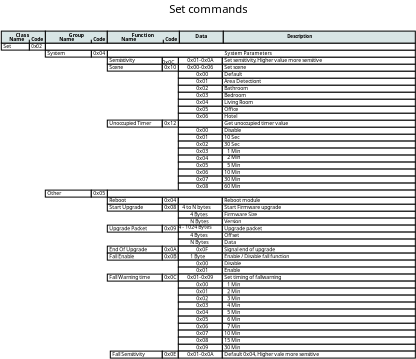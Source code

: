 <?xml version="1.0" encoding="UTF-8"?>
<dia:diagram xmlns:dia="http://www.lysator.liu.se/~alla/dia/">
  <dia:layer name="Background" visible="true" active="true">
    <dia:group>
      <dia:object type="Standard - Box" version="0" id="O0">
        <dia:attribute name="obj_pos">
          <dia:point val="10.213,16.232"/>
        </dia:attribute>
        <dia:attribute name="obj_bb">
          <dia:rectangle val="10.198,16.216;12.428,16.596"/>
        </dia:attribute>
        <dia:attribute name="elem_corner">
          <dia:point val="10.213,16.232"/>
        </dia:attribute>
        <dia:attribute name="elem_width">
          <dia:real val="2.2"/>
        </dia:attribute>
        <dia:attribute name="elem_height">
          <dia:real val="0.35"/>
        </dia:attribute>
        <dia:attribute name="border_width">
          <dia:real val="0.03"/>
        </dia:attribute>
        <dia:attribute name="show_background">
          <dia:boolean val="true"/>
        </dia:attribute>
      </dia:object>
      <dia:object type="Standard - Box" version="0" id="O1">
        <dia:attribute name="obj_pos">
          <dia:point val="12.414,16.232"/>
        </dia:attribute>
        <dia:attribute name="obj_bb">
          <dia:rectangle val="12.399,16.216;22.078,16.596"/>
        </dia:attribute>
        <dia:attribute name="elem_corner">
          <dia:point val="12.414,16.232"/>
        </dia:attribute>
        <dia:attribute name="elem_width">
          <dia:real val="9.65"/>
        </dia:attribute>
        <dia:attribute name="elem_height">
          <dia:real val="0.35"/>
        </dia:attribute>
        <dia:attribute name="border_width">
          <dia:real val="0.03"/>
        </dia:attribute>
        <dia:attribute name="show_background">
          <dia:boolean val="true"/>
        </dia:attribute>
      </dia:object>
    </dia:group>
    <dia:group>
      <dia:object type="Standard - Box" version="0" id="O2">
        <dia:attribute name="obj_pos">
          <dia:point val="12.414,17.282"/>
        </dia:attribute>
        <dia:attribute name="obj_bb">
          <dia:rectangle val="12.399,17.267;22.078,17.646"/>
        </dia:attribute>
        <dia:attribute name="elem_corner">
          <dia:point val="12.414,17.282"/>
        </dia:attribute>
        <dia:attribute name="elem_width">
          <dia:real val="9.65"/>
        </dia:attribute>
        <dia:attribute name="elem_height">
          <dia:real val="0.35"/>
        </dia:attribute>
        <dia:attribute name="border_width">
          <dia:real val="0.03"/>
        </dia:attribute>
        <dia:attribute name="show_background">
          <dia:boolean val="true"/>
        </dia:attribute>
      </dia:object>
      <dia:object type="Standard - Box" version="0" id="O3">
        <dia:attribute name="obj_pos">
          <dia:point val="10.213,17.282"/>
        </dia:attribute>
        <dia:attribute name="obj_bb">
          <dia:rectangle val="10.198,17.267;12.428,17.646"/>
        </dia:attribute>
        <dia:attribute name="elem_corner">
          <dia:point val="10.213,17.282"/>
        </dia:attribute>
        <dia:attribute name="elem_width">
          <dia:real val="2.2"/>
        </dia:attribute>
        <dia:attribute name="elem_height">
          <dia:real val="0.35"/>
        </dia:attribute>
        <dia:attribute name="border_width">
          <dia:real val="0.03"/>
        </dia:attribute>
        <dia:attribute name="show_background">
          <dia:boolean val="true"/>
        </dia:attribute>
      </dia:object>
    </dia:group>
    <dia:group>
      <dia:object type="Standard - Box" version="0" id="O4">
        <dia:attribute name="obj_pos">
          <dia:point val="10.213,10.632"/>
        </dia:attribute>
        <dia:attribute name="obj_bb">
          <dia:rectangle val="10.198,10.617;12.428,10.996"/>
        </dia:attribute>
        <dia:attribute name="elem_corner">
          <dia:point val="10.213,10.632"/>
        </dia:attribute>
        <dia:attribute name="elem_width">
          <dia:real val="2.2"/>
        </dia:attribute>
        <dia:attribute name="elem_height">
          <dia:real val="0.35"/>
        </dia:attribute>
        <dia:attribute name="border_width">
          <dia:real val="0.03"/>
        </dia:attribute>
        <dia:attribute name="show_background">
          <dia:boolean val="true"/>
        </dia:attribute>
      </dia:object>
      <dia:object type="Standard - Box" version="0" id="O5">
        <dia:attribute name="obj_pos">
          <dia:point val="12.414,10.632"/>
        </dia:attribute>
        <dia:attribute name="obj_bb">
          <dia:rectangle val="12.399,10.617;22.078,10.996"/>
        </dia:attribute>
        <dia:attribute name="elem_corner">
          <dia:point val="12.414,10.632"/>
        </dia:attribute>
        <dia:attribute name="elem_width">
          <dia:real val="9.65"/>
        </dia:attribute>
        <dia:attribute name="elem_height">
          <dia:real val="0.35"/>
        </dia:attribute>
        <dia:attribute name="border_width">
          <dia:real val="0.03"/>
        </dia:attribute>
        <dia:attribute name="show_background">
          <dia:boolean val="true"/>
        </dia:attribute>
      </dia:object>
    </dia:group>
    <dia:group>
      <dia:object type="Standard - Box" version="0" id="O6">
        <dia:attribute name="obj_pos">
          <dia:point val="10.213,10.982"/>
        </dia:attribute>
        <dia:attribute name="obj_bb">
          <dia:rectangle val="10.198,10.966;12.428,11.347"/>
        </dia:attribute>
        <dia:attribute name="elem_corner">
          <dia:point val="10.213,10.982"/>
        </dia:attribute>
        <dia:attribute name="elem_width">
          <dia:real val="2.2"/>
        </dia:attribute>
        <dia:attribute name="elem_height">
          <dia:real val="0.35"/>
        </dia:attribute>
        <dia:attribute name="border_width">
          <dia:real val="0.03"/>
        </dia:attribute>
        <dia:attribute name="show_background">
          <dia:boolean val="true"/>
        </dia:attribute>
      </dia:object>
      <dia:object type="Standard - Box" version="0" id="O7">
        <dia:attribute name="obj_pos">
          <dia:point val="12.414,10.982"/>
        </dia:attribute>
        <dia:attribute name="obj_bb">
          <dia:rectangle val="12.399,10.966;22.078,11.347"/>
        </dia:attribute>
        <dia:attribute name="elem_corner">
          <dia:point val="12.414,10.982"/>
        </dia:attribute>
        <dia:attribute name="elem_width">
          <dia:real val="9.65"/>
        </dia:attribute>
        <dia:attribute name="elem_height">
          <dia:real val="0.35"/>
        </dia:attribute>
        <dia:attribute name="border_width">
          <dia:real val="0.03"/>
        </dia:attribute>
        <dia:attribute name="show_background">
          <dia:boolean val="true"/>
        </dia:attribute>
      </dia:object>
    </dia:group>
    <dia:group>
      <dia:object type="Standard - Box" version="0" id="O8">
        <dia:attribute name="obj_pos">
          <dia:point val="6.663,11.332"/>
        </dia:attribute>
        <dia:attribute name="obj_bb">
          <dia:rectangle val="6.648,11.316;9.428,11.697"/>
        </dia:attribute>
        <dia:attribute name="elem_corner">
          <dia:point val="6.663,11.332"/>
        </dia:attribute>
        <dia:attribute name="elem_width">
          <dia:real val="2.75"/>
        </dia:attribute>
        <dia:attribute name="elem_height">
          <dia:real val="0.35"/>
        </dia:attribute>
        <dia:attribute name="border_width">
          <dia:real val="0.03"/>
        </dia:attribute>
        <dia:attribute name="show_background">
          <dia:boolean val="true"/>
        </dia:attribute>
      </dia:object>
      <dia:object type="Standard - Box" version="0" id="O9">
        <dia:attribute name="obj_pos">
          <dia:point val="9.413,11.332"/>
        </dia:attribute>
        <dia:attribute name="obj_bb">
          <dia:rectangle val="9.398,11.316;10.229,11.697"/>
        </dia:attribute>
        <dia:attribute name="elem_corner">
          <dia:point val="9.413,11.332"/>
        </dia:attribute>
        <dia:attribute name="elem_width">
          <dia:real val="0.8"/>
        </dia:attribute>
        <dia:attribute name="elem_height">
          <dia:real val="0.35"/>
        </dia:attribute>
        <dia:attribute name="border_width">
          <dia:real val="0.03"/>
        </dia:attribute>
        <dia:attribute name="show_background">
          <dia:boolean val="true"/>
        </dia:attribute>
      </dia:object>
      <dia:object type="Standard - Box" version="0" id="O10">
        <dia:attribute name="obj_pos">
          <dia:point val="10.213,11.332"/>
        </dia:attribute>
        <dia:attribute name="obj_bb">
          <dia:rectangle val="10.198,11.316;12.428,11.697"/>
        </dia:attribute>
        <dia:attribute name="elem_corner">
          <dia:point val="10.213,11.332"/>
        </dia:attribute>
        <dia:attribute name="elem_width">
          <dia:real val="2.2"/>
        </dia:attribute>
        <dia:attribute name="elem_height">
          <dia:real val="0.35"/>
        </dia:attribute>
        <dia:attribute name="border_width">
          <dia:real val="0.03"/>
        </dia:attribute>
        <dia:attribute name="show_background">
          <dia:boolean val="true"/>
        </dia:attribute>
      </dia:object>
      <dia:object type="Standard - Box" version="0" id="O11">
        <dia:attribute name="obj_pos">
          <dia:point val="12.414,11.332"/>
        </dia:attribute>
        <dia:attribute name="obj_bb">
          <dia:rectangle val="12.399,11.316;22.078,11.697"/>
        </dia:attribute>
        <dia:attribute name="elem_corner">
          <dia:point val="12.414,11.332"/>
        </dia:attribute>
        <dia:attribute name="elem_width">
          <dia:real val="9.65"/>
        </dia:attribute>
        <dia:attribute name="elem_height">
          <dia:real val="0.35"/>
        </dia:attribute>
        <dia:attribute name="border_width">
          <dia:real val="0.03"/>
        </dia:attribute>
        <dia:attribute name="show_background">
          <dia:boolean val="true"/>
        </dia:attribute>
      </dia:object>
    </dia:group>
    <dia:group>
      <dia:object type="Standard - Box" version="0" id="O12">
        <dia:attribute name="obj_pos">
          <dia:point val="10.213,11.681"/>
        </dia:attribute>
        <dia:attribute name="obj_bb">
          <dia:rectangle val="10.198,11.666;12.428,12.046"/>
        </dia:attribute>
        <dia:attribute name="elem_corner">
          <dia:point val="10.213,11.681"/>
        </dia:attribute>
        <dia:attribute name="elem_width">
          <dia:real val="2.2"/>
        </dia:attribute>
        <dia:attribute name="elem_height">
          <dia:real val="0.35"/>
        </dia:attribute>
        <dia:attribute name="border_width">
          <dia:real val="0.03"/>
        </dia:attribute>
        <dia:attribute name="show_background">
          <dia:boolean val="true"/>
        </dia:attribute>
      </dia:object>
      <dia:object type="Standard - Box" version="0" id="O13">
        <dia:attribute name="obj_pos">
          <dia:point val="12.414,11.681"/>
        </dia:attribute>
        <dia:attribute name="obj_bb">
          <dia:rectangle val="12.399,11.666;22.078,12.046"/>
        </dia:attribute>
        <dia:attribute name="elem_corner">
          <dia:point val="12.414,11.681"/>
        </dia:attribute>
        <dia:attribute name="elem_width">
          <dia:real val="9.65"/>
        </dia:attribute>
        <dia:attribute name="elem_height">
          <dia:real val="0.35"/>
        </dia:attribute>
        <dia:attribute name="border_width">
          <dia:real val="0.03"/>
        </dia:attribute>
        <dia:attribute name="show_background">
          <dia:boolean val="true"/>
        </dia:attribute>
      </dia:object>
    </dia:group>
    <dia:group>
      <dia:object type="Standard - Box" version="0" id="O14">
        <dia:attribute name="obj_pos">
          <dia:point val="10.213,12.031"/>
        </dia:attribute>
        <dia:attribute name="obj_bb">
          <dia:rectangle val="10.198,12.017;12.428,12.396"/>
        </dia:attribute>
        <dia:attribute name="elem_corner">
          <dia:point val="10.213,12.031"/>
        </dia:attribute>
        <dia:attribute name="elem_width">
          <dia:real val="2.2"/>
        </dia:attribute>
        <dia:attribute name="elem_height">
          <dia:real val="0.35"/>
        </dia:attribute>
        <dia:attribute name="border_width">
          <dia:real val="0.03"/>
        </dia:attribute>
        <dia:attribute name="show_background">
          <dia:boolean val="true"/>
        </dia:attribute>
      </dia:object>
      <dia:object type="Standard - Box" version="0" id="O15">
        <dia:attribute name="obj_pos">
          <dia:point val="12.414,12.031"/>
        </dia:attribute>
        <dia:attribute name="obj_bb">
          <dia:rectangle val="12.399,12.017;22.078,12.396"/>
        </dia:attribute>
        <dia:attribute name="elem_corner">
          <dia:point val="12.414,12.031"/>
        </dia:attribute>
        <dia:attribute name="elem_width">
          <dia:real val="9.65"/>
        </dia:attribute>
        <dia:attribute name="elem_height">
          <dia:real val="0.35"/>
        </dia:attribute>
        <dia:attribute name="border_width">
          <dia:real val="0.03"/>
        </dia:attribute>
        <dia:attribute name="show_background">
          <dia:boolean val="true"/>
        </dia:attribute>
      </dia:object>
    </dia:group>
    <dia:group>
      <dia:object type="Standard - Box" version="0" id="O16">
        <dia:attribute name="obj_pos">
          <dia:point val="6.663,12.382"/>
        </dia:attribute>
        <dia:attribute name="obj_bb">
          <dia:rectangle val="6.648,12.367;9.428,12.746"/>
        </dia:attribute>
        <dia:attribute name="elem_corner">
          <dia:point val="6.663,12.382"/>
        </dia:attribute>
        <dia:attribute name="elem_width">
          <dia:real val="2.75"/>
        </dia:attribute>
        <dia:attribute name="elem_height">
          <dia:real val="0.35"/>
        </dia:attribute>
        <dia:attribute name="border_width">
          <dia:real val="0.03"/>
        </dia:attribute>
        <dia:attribute name="show_background">
          <dia:boolean val="true"/>
        </dia:attribute>
      </dia:object>
      <dia:object type="Standard - Box" version="0" id="O17">
        <dia:attribute name="obj_pos">
          <dia:point val="9.413,12.382"/>
        </dia:attribute>
        <dia:attribute name="obj_bb">
          <dia:rectangle val="9.398,12.367;10.229,12.746"/>
        </dia:attribute>
        <dia:attribute name="elem_corner">
          <dia:point val="9.413,12.382"/>
        </dia:attribute>
        <dia:attribute name="elem_width">
          <dia:real val="0.8"/>
        </dia:attribute>
        <dia:attribute name="elem_height">
          <dia:real val="0.35"/>
        </dia:attribute>
        <dia:attribute name="border_width">
          <dia:real val="0.03"/>
        </dia:attribute>
        <dia:attribute name="show_background">
          <dia:boolean val="true"/>
        </dia:attribute>
      </dia:object>
      <dia:object type="Standard - Box" version="0" id="O18">
        <dia:attribute name="obj_pos">
          <dia:point val="10.213,12.382"/>
        </dia:attribute>
        <dia:attribute name="obj_bb">
          <dia:rectangle val="10.198,12.367;12.428,12.746"/>
        </dia:attribute>
        <dia:attribute name="elem_corner">
          <dia:point val="10.213,12.382"/>
        </dia:attribute>
        <dia:attribute name="elem_width">
          <dia:real val="2.2"/>
        </dia:attribute>
        <dia:attribute name="elem_height">
          <dia:real val="0.35"/>
        </dia:attribute>
        <dia:attribute name="border_width">
          <dia:real val="0.03"/>
        </dia:attribute>
        <dia:attribute name="show_background">
          <dia:boolean val="true"/>
        </dia:attribute>
      </dia:object>
      <dia:object type="Standard - Box" version="0" id="O19">
        <dia:attribute name="obj_pos">
          <dia:point val="12.414,12.382"/>
        </dia:attribute>
        <dia:attribute name="obj_bb">
          <dia:rectangle val="12.399,12.367;22.078,12.746"/>
        </dia:attribute>
        <dia:attribute name="elem_corner">
          <dia:point val="12.414,12.382"/>
        </dia:attribute>
        <dia:attribute name="elem_width">
          <dia:real val="9.65"/>
        </dia:attribute>
        <dia:attribute name="elem_height">
          <dia:real val="0.35"/>
        </dia:attribute>
        <dia:attribute name="border_width">
          <dia:real val="0.03"/>
        </dia:attribute>
        <dia:attribute name="show_background">
          <dia:boolean val="true"/>
        </dia:attribute>
      </dia:object>
    </dia:group>
    <dia:group>
      <dia:object type="Standard - Box" version="0" id="O20">
        <dia:attribute name="obj_pos">
          <dia:point val="6.663,12.732"/>
        </dia:attribute>
        <dia:attribute name="obj_bb">
          <dia:rectangle val="6.648,12.716;9.428,13.097"/>
        </dia:attribute>
        <dia:attribute name="elem_corner">
          <dia:point val="6.663,12.732"/>
        </dia:attribute>
        <dia:attribute name="elem_width">
          <dia:real val="2.75"/>
        </dia:attribute>
        <dia:attribute name="elem_height">
          <dia:real val="0.35"/>
        </dia:attribute>
        <dia:attribute name="border_width">
          <dia:real val="0.03"/>
        </dia:attribute>
        <dia:attribute name="show_background">
          <dia:boolean val="true"/>
        </dia:attribute>
      </dia:object>
      <dia:object type="Standard - Box" version="0" id="O21">
        <dia:attribute name="obj_pos">
          <dia:point val="9.413,12.732"/>
        </dia:attribute>
        <dia:attribute name="obj_bb">
          <dia:rectangle val="9.398,12.716;10.229,13.097"/>
        </dia:attribute>
        <dia:attribute name="elem_corner">
          <dia:point val="9.413,12.732"/>
        </dia:attribute>
        <dia:attribute name="elem_width">
          <dia:real val="0.8"/>
        </dia:attribute>
        <dia:attribute name="elem_height">
          <dia:real val="0.35"/>
        </dia:attribute>
        <dia:attribute name="border_width">
          <dia:real val="0.03"/>
        </dia:attribute>
        <dia:attribute name="show_background">
          <dia:boolean val="true"/>
        </dia:attribute>
      </dia:object>
      <dia:object type="Standard - Box" version="0" id="O22">
        <dia:attribute name="obj_pos">
          <dia:point val="10.213,12.732"/>
        </dia:attribute>
        <dia:attribute name="obj_bb">
          <dia:rectangle val="10.198,12.716;12.428,13.097"/>
        </dia:attribute>
        <dia:attribute name="elem_corner">
          <dia:point val="10.213,12.732"/>
        </dia:attribute>
        <dia:attribute name="elem_width">
          <dia:real val="2.2"/>
        </dia:attribute>
        <dia:attribute name="elem_height">
          <dia:real val="0.35"/>
        </dia:attribute>
        <dia:attribute name="border_width">
          <dia:real val="0.03"/>
        </dia:attribute>
        <dia:attribute name="show_background">
          <dia:boolean val="true"/>
        </dia:attribute>
      </dia:object>
      <dia:object type="Standard - Box" version="0" id="O23">
        <dia:attribute name="obj_pos">
          <dia:point val="12.414,12.732"/>
        </dia:attribute>
        <dia:attribute name="obj_bb">
          <dia:rectangle val="12.399,12.716;22.078,13.097"/>
        </dia:attribute>
        <dia:attribute name="elem_corner">
          <dia:point val="12.414,12.732"/>
        </dia:attribute>
        <dia:attribute name="elem_width">
          <dia:real val="9.65"/>
        </dia:attribute>
        <dia:attribute name="elem_height">
          <dia:real val="0.35"/>
        </dia:attribute>
        <dia:attribute name="border_width">
          <dia:real val="0.03"/>
        </dia:attribute>
        <dia:attribute name="show_background">
          <dia:boolean val="true"/>
        </dia:attribute>
      </dia:object>
    </dia:group>
    <dia:group>
      <dia:object type="Standard - Box" version="0" id="O24">
        <dia:attribute name="obj_pos">
          <dia:point val="10.213,13.082"/>
        </dia:attribute>
        <dia:attribute name="obj_bb">
          <dia:rectangle val="10.198,13.066;12.428,13.447"/>
        </dia:attribute>
        <dia:attribute name="elem_corner">
          <dia:point val="10.213,13.082"/>
        </dia:attribute>
        <dia:attribute name="elem_width">
          <dia:real val="2.2"/>
        </dia:attribute>
        <dia:attribute name="elem_height">
          <dia:real val="0.35"/>
        </dia:attribute>
        <dia:attribute name="border_width">
          <dia:real val="0.03"/>
        </dia:attribute>
        <dia:attribute name="show_background">
          <dia:boolean val="true"/>
        </dia:attribute>
      </dia:object>
      <dia:object type="Standard - Box" version="0" id="O25">
        <dia:attribute name="obj_pos">
          <dia:point val="12.414,13.082"/>
        </dia:attribute>
        <dia:attribute name="obj_bb">
          <dia:rectangle val="12.399,13.066;22.078,13.447"/>
        </dia:attribute>
        <dia:attribute name="elem_corner">
          <dia:point val="12.414,13.082"/>
        </dia:attribute>
        <dia:attribute name="elem_width">
          <dia:real val="9.65"/>
        </dia:attribute>
        <dia:attribute name="elem_height">
          <dia:real val="0.35"/>
        </dia:attribute>
        <dia:attribute name="border_width">
          <dia:real val="0.03"/>
        </dia:attribute>
        <dia:attribute name="show_background">
          <dia:boolean val="true"/>
        </dia:attribute>
      </dia:object>
    </dia:group>
    <dia:group>
      <dia:object type="Standard - Box" version="0" id="O26">
        <dia:attribute name="obj_pos">
          <dia:point val="10.213,13.431"/>
        </dia:attribute>
        <dia:attribute name="obj_bb">
          <dia:rectangle val="10.198,13.416;12.428,13.796"/>
        </dia:attribute>
        <dia:attribute name="elem_corner">
          <dia:point val="10.213,13.431"/>
        </dia:attribute>
        <dia:attribute name="elem_width">
          <dia:real val="2.2"/>
        </dia:attribute>
        <dia:attribute name="elem_height">
          <dia:real val="0.35"/>
        </dia:attribute>
        <dia:attribute name="border_width">
          <dia:real val="0.03"/>
        </dia:attribute>
        <dia:attribute name="show_background">
          <dia:boolean val="true"/>
        </dia:attribute>
      </dia:object>
      <dia:object type="Standard - Box" version="0" id="O27">
        <dia:attribute name="obj_pos">
          <dia:point val="12.414,13.431"/>
        </dia:attribute>
        <dia:attribute name="obj_bb">
          <dia:rectangle val="12.399,13.416;22.078,13.796"/>
        </dia:attribute>
        <dia:attribute name="elem_corner">
          <dia:point val="12.414,13.431"/>
        </dia:attribute>
        <dia:attribute name="elem_width">
          <dia:real val="9.65"/>
        </dia:attribute>
        <dia:attribute name="elem_height">
          <dia:real val="0.35"/>
        </dia:attribute>
        <dia:attribute name="border_width">
          <dia:real val="0.03"/>
        </dia:attribute>
        <dia:attribute name="show_background">
          <dia:boolean val="true"/>
        </dia:attribute>
      </dia:object>
    </dia:group>
    <dia:group>
      <dia:object type="Standard - Box" version="0" id="O28">
        <dia:attribute name="obj_pos">
          <dia:point val="6.663,13.781"/>
        </dia:attribute>
        <dia:attribute name="obj_bb">
          <dia:rectangle val="6.648,13.767;9.428,14.146"/>
        </dia:attribute>
        <dia:attribute name="elem_corner">
          <dia:point val="6.663,13.781"/>
        </dia:attribute>
        <dia:attribute name="elem_width">
          <dia:real val="2.75"/>
        </dia:attribute>
        <dia:attribute name="elem_height">
          <dia:real val="0.35"/>
        </dia:attribute>
        <dia:attribute name="border_width">
          <dia:real val="0.03"/>
        </dia:attribute>
        <dia:attribute name="show_background">
          <dia:boolean val="true"/>
        </dia:attribute>
      </dia:object>
      <dia:object type="Standard - Box" version="0" id="O29">
        <dia:attribute name="obj_pos">
          <dia:point val="9.413,13.781"/>
        </dia:attribute>
        <dia:attribute name="obj_bb">
          <dia:rectangle val="9.398,13.767;10.229,14.146"/>
        </dia:attribute>
        <dia:attribute name="elem_corner">
          <dia:point val="9.413,13.781"/>
        </dia:attribute>
        <dia:attribute name="elem_width">
          <dia:real val="0.8"/>
        </dia:attribute>
        <dia:attribute name="elem_height">
          <dia:real val="0.35"/>
        </dia:attribute>
        <dia:attribute name="border_width">
          <dia:real val="0.03"/>
        </dia:attribute>
        <dia:attribute name="show_background">
          <dia:boolean val="true"/>
        </dia:attribute>
      </dia:object>
      <dia:object type="Standard - Box" version="0" id="O30">
        <dia:attribute name="obj_pos">
          <dia:point val="10.213,13.781"/>
        </dia:attribute>
        <dia:attribute name="obj_bb">
          <dia:rectangle val="10.198,13.767;12.428,14.146"/>
        </dia:attribute>
        <dia:attribute name="elem_corner">
          <dia:point val="10.213,13.781"/>
        </dia:attribute>
        <dia:attribute name="elem_width">
          <dia:real val="2.2"/>
        </dia:attribute>
        <dia:attribute name="elem_height">
          <dia:real val="0.35"/>
        </dia:attribute>
        <dia:attribute name="border_width">
          <dia:real val="0.03"/>
        </dia:attribute>
        <dia:attribute name="show_background">
          <dia:boolean val="true"/>
        </dia:attribute>
      </dia:object>
      <dia:object type="Standard - Box" version="0" id="O31">
        <dia:attribute name="obj_pos">
          <dia:point val="12.414,13.781"/>
        </dia:attribute>
        <dia:attribute name="obj_bb">
          <dia:rectangle val="12.399,13.767;22.078,14.146"/>
        </dia:attribute>
        <dia:attribute name="elem_corner">
          <dia:point val="12.414,13.781"/>
        </dia:attribute>
        <dia:attribute name="elem_width">
          <dia:real val="9.65"/>
        </dia:attribute>
        <dia:attribute name="elem_height">
          <dia:real val="0.35"/>
        </dia:attribute>
        <dia:attribute name="border_width">
          <dia:real val="0.03"/>
        </dia:attribute>
        <dia:attribute name="show_background">
          <dia:boolean val="true"/>
        </dia:attribute>
      </dia:object>
    </dia:group>
    <dia:group>
      <dia:object type="Standard - Box" version="0" id="O32">
        <dia:attribute name="obj_pos">
          <dia:point val="10.213,14.132"/>
        </dia:attribute>
        <dia:attribute name="obj_bb">
          <dia:rectangle val="10.198,14.117;12.428,14.496"/>
        </dia:attribute>
        <dia:attribute name="elem_corner">
          <dia:point val="10.213,14.132"/>
        </dia:attribute>
        <dia:attribute name="elem_width">
          <dia:real val="2.2"/>
        </dia:attribute>
        <dia:attribute name="elem_height">
          <dia:real val="0.35"/>
        </dia:attribute>
        <dia:attribute name="border_width">
          <dia:real val="0.03"/>
        </dia:attribute>
        <dia:attribute name="show_background">
          <dia:boolean val="true"/>
        </dia:attribute>
      </dia:object>
      <dia:object type="Standard - Box" version="0" id="O33">
        <dia:attribute name="obj_pos">
          <dia:point val="12.414,14.132"/>
        </dia:attribute>
        <dia:attribute name="obj_bb">
          <dia:rectangle val="12.399,14.117;22.078,14.496"/>
        </dia:attribute>
        <dia:attribute name="elem_corner">
          <dia:point val="12.414,14.132"/>
        </dia:attribute>
        <dia:attribute name="elem_width">
          <dia:real val="9.65"/>
        </dia:attribute>
        <dia:attribute name="elem_height">
          <dia:real val="0.35"/>
        </dia:attribute>
        <dia:attribute name="border_width">
          <dia:real val="0.03"/>
        </dia:attribute>
        <dia:attribute name="show_background">
          <dia:boolean val="true"/>
        </dia:attribute>
      </dia:object>
    </dia:group>
    <dia:group>
      <dia:object type="Standard - Box" version="0" id="O34">
        <dia:attribute name="obj_pos">
          <dia:point val="10.213,14.482"/>
        </dia:attribute>
        <dia:attribute name="obj_bb">
          <dia:rectangle val="10.198,14.466;12.428,14.847"/>
        </dia:attribute>
        <dia:attribute name="elem_corner">
          <dia:point val="10.213,14.482"/>
        </dia:attribute>
        <dia:attribute name="elem_width">
          <dia:real val="2.2"/>
        </dia:attribute>
        <dia:attribute name="elem_height">
          <dia:real val="0.35"/>
        </dia:attribute>
        <dia:attribute name="border_width">
          <dia:real val="0.03"/>
        </dia:attribute>
        <dia:attribute name="show_background">
          <dia:boolean val="true"/>
        </dia:attribute>
      </dia:object>
      <dia:object type="Standard - Box" version="0" id="O35">
        <dia:attribute name="obj_pos">
          <dia:point val="12.414,14.482"/>
        </dia:attribute>
        <dia:attribute name="obj_bb">
          <dia:rectangle val="12.399,14.466;22.078,14.847"/>
        </dia:attribute>
        <dia:attribute name="elem_corner">
          <dia:point val="12.414,14.482"/>
        </dia:attribute>
        <dia:attribute name="elem_width">
          <dia:real val="9.65"/>
        </dia:attribute>
        <dia:attribute name="elem_height">
          <dia:real val="0.35"/>
        </dia:attribute>
        <dia:attribute name="border_width">
          <dia:real val="0.03"/>
        </dia:attribute>
        <dia:attribute name="show_background">
          <dia:boolean val="true"/>
        </dia:attribute>
      </dia:object>
    </dia:group>
    <dia:group>
      <dia:object type="Standard - Box" version="0" id="O36">
        <dia:attribute name="obj_pos">
          <dia:point val="10.213,14.832"/>
        </dia:attribute>
        <dia:attribute name="obj_bb">
          <dia:rectangle val="10.198,14.816;12.428,15.197"/>
        </dia:attribute>
        <dia:attribute name="elem_corner">
          <dia:point val="10.213,14.832"/>
        </dia:attribute>
        <dia:attribute name="elem_width">
          <dia:real val="2.2"/>
        </dia:attribute>
        <dia:attribute name="elem_height">
          <dia:real val="0.35"/>
        </dia:attribute>
        <dia:attribute name="border_width">
          <dia:real val="0.03"/>
        </dia:attribute>
        <dia:attribute name="show_background">
          <dia:boolean val="true"/>
        </dia:attribute>
      </dia:object>
      <dia:object type="Standard - Box" version="0" id="O37">
        <dia:attribute name="obj_pos">
          <dia:point val="12.414,14.832"/>
        </dia:attribute>
        <dia:attribute name="obj_bb">
          <dia:rectangle val="12.399,14.816;22.078,15.197"/>
        </dia:attribute>
        <dia:attribute name="elem_corner">
          <dia:point val="12.414,14.832"/>
        </dia:attribute>
        <dia:attribute name="elem_width">
          <dia:real val="9.65"/>
        </dia:attribute>
        <dia:attribute name="elem_height">
          <dia:real val="0.35"/>
        </dia:attribute>
        <dia:attribute name="border_width">
          <dia:real val="0.03"/>
        </dia:attribute>
        <dia:attribute name="show_background">
          <dia:boolean val="true"/>
        </dia:attribute>
      </dia:object>
    </dia:group>
    <dia:group>
      <dia:object type="Standard - Box" version="0" id="O38">
        <dia:attribute name="obj_pos">
          <dia:point val="10.213,15.181"/>
        </dia:attribute>
        <dia:attribute name="obj_bb">
          <dia:rectangle val="10.198,15.166;12.428,15.546"/>
        </dia:attribute>
        <dia:attribute name="elem_corner">
          <dia:point val="10.213,15.181"/>
        </dia:attribute>
        <dia:attribute name="elem_width">
          <dia:real val="2.2"/>
        </dia:attribute>
        <dia:attribute name="elem_height">
          <dia:real val="0.35"/>
        </dia:attribute>
        <dia:attribute name="border_width">
          <dia:real val="0.03"/>
        </dia:attribute>
        <dia:attribute name="show_background">
          <dia:boolean val="true"/>
        </dia:attribute>
      </dia:object>
      <dia:object type="Standard - Box" version="0" id="O39">
        <dia:attribute name="obj_pos">
          <dia:point val="12.414,15.181"/>
        </dia:attribute>
        <dia:attribute name="obj_bb">
          <dia:rectangle val="12.399,15.166;22.078,15.546"/>
        </dia:attribute>
        <dia:attribute name="elem_corner">
          <dia:point val="12.414,15.181"/>
        </dia:attribute>
        <dia:attribute name="elem_width">
          <dia:real val="9.65"/>
        </dia:attribute>
        <dia:attribute name="elem_height">
          <dia:real val="0.35"/>
        </dia:attribute>
        <dia:attribute name="border_width">
          <dia:real val="0.03"/>
        </dia:attribute>
        <dia:attribute name="show_background">
          <dia:boolean val="true"/>
        </dia:attribute>
      </dia:object>
    </dia:group>
    <dia:group>
      <dia:object type="Standard - Box" version="0" id="O40">
        <dia:attribute name="obj_pos">
          <dia:point val="10.213,15.531"/>
        </dia:attribute>
        <dia:attribute name="obj_bb">
          <dia:rectangle val="10.198,15.517;12.428,15.896"/>
        </dia:attribute>
        <dia:attribute name="elem_corner">
          <dia:point val="10.213,15.531"/>
        </dia:attribute>
        <dia:attribute name="elem_width">
          <dia:real val="2.2"/>
        </dia:attribute>
        <dia:attribute name="elem_height">
          <dia:real val="0.35"/>
        </dia:attribute>
        <dia:attribute name="border_width">
          <dia:real val="0.03"/>
        </dia:attribute>
        <dia:attribute name="show_background">
          <dia:boolean val="true"/>
        </dia:attribute>
      </dia:object>
      <dia:object type="Standard - Box" version="0" id="O41">
        <dia:attribute name="obj_pos">
          <dia:point val="12.414,15.531"/>
        </dia:attribute>
        <dia:attribute name="obj_bb">
          <dia:rectangle val="12.399,15.517;22.078,15.896"/>
        </dia:attribute>
        <dia:attribute name="elem_corner">
          <dia:point val="12.414,15.531"/>
        </dia:attribute>
        <dia:attribute name="elem_width">
          <dia:real val="9.65"/>
        </dia:attribute>
        <dia:attribute name="elem_height">
          <dia:real val="0.35"/>
        </dia:attribute>
        <dia:attribute name="border_width">
          <dia:real val="0.03"/>
        </dia:attribute>
        <dia:attribute name="show_background">
          <dia:boolean val="true"/>
        </dia:attribute>
      </dia:object>
    </dia:group>
    <dia:group>
      <dia:object type="Standard - Box" version="0" id="O42">
        <dia:attribute name="obj_pos">
          <dia:point val="10.213,15.882"/>
        </dia:attribute>
        <dia:attribute name="obj_bb">
          <dia:rectangle val="10.198,15.867;12.428,16.247"/>
        </dia:attribute>
        <dia:attribute name="elem_corner">
          <dia:point val="10.213,15.882"/>
        </dia:attribute>
        <dia:attribute name="elem_width">
          <dia:real val="2.2"/>
        </dia:attribute>
        <dia:attribute name="elem_height">
          <dia:real val="0.35"/>
        </dia:attribute>
        <dia:attribute name="border_width">
          <dia:real val="0.03"/>
        </dia:attribute>
        <dia:attribute name="show_background">
          <dia:boolean val="true"/>
        </dia:attribute>
      </dia:object>
      <dia:object type="Standard - Box" version="0" id="O43">
        <dia:attribute name="obj_pos">
          <dia:point val="12.414,15.882"/>
        </dia:attribute>
        <dia:attribute name="obj_bb">
          <dia:rectangle val="12.399,15.867;22.078,16.247"/>
        </dia:attribute>
        <dia:attribute name="elem_corner">
          <dia:point val="12.414,15.882"/>
        </dia:attribute>
        <dia:attribute name="elem_width">
          <dia:real val="9.65"/>
        </dia:attribute>
        <dia:attribute name="elem_height">
          <dia:real val="0.35"/>
        </dia:attribute>
        <dia:attribute name="border_width">
          <dia:real val="0.03"/>
        </dia:attribute>
        <dia:attribute name="show_background">
          <dia:boolean val="true"/>
        </dia:attribute>
      </dia:object>
    </dia:group>
    <dia:group>
      <dia:object type="Standard - Box" version="0" id="O44">
        <dia:attribute name="obj_pos">
          <dia:point val="10.213,16.581"/>
        </dia:attribute>
        <dia:attribute name="obj_bb">
          <dia:rectangle val="10.198,16.567;12.428,16.947"/>
        </dia:attribute>
        <dia:attribute name="elem_corner">
          <dia:point val="10.213,16.581"/>
        </dia:attribute>
        <dia:attribute name="elem_width">
          <dia:real val="2.2"/>
        </dia:attribute>
        <dia:attribute name="elem_height">
          <dia:real val="0.35"/>
        </dia:attribute>
        <dia:attribute name="border_width">
          <dia:real val="0.03"/>
        </dia:attribute>
        <dia:attribute name="show_background">
          <dia:boolean val="true"/>
        </dia:attribute>
      </dia:object>
      <dia:object type="Standard - Box" version="0" id="O45">
        <dia:attribute name="obj_pos">
          <dia:point val="12.414,16.581"/>
        </dia:attribute>
        <dia:attribute name="obj_bb">
          <dia:rectangle val="12.399,16.567;22.078,16.947"/>
        </dia:attribute>
        <dia:attribute name="elem_corner">
          <dia:point val="12.414,16.581"/>
        </dia:attribute>
        <dia:attribute name="elem_width">
          <dia:real val="9.65"/>
        </dia:attribute>
        <dia:attribute name="elem_height">
          <dia:real val="0.35"/>
        </dia:attribute>
        <dia:attribute name="border_width">
          <dia:real val="0.03"/>
        </dia:attribute>
        <dia:attribute name="show_background">
          <dia:boolean val="true"/>
        </dia:attribute>
      </dia:object>
    </dia:group>
    <dia:group>
      <dia:object type="Standard - Box" version="0" id="O46">
        <dia:attribute name="obj_pos">
          <dia:point val="10.213,16.931"/>
        </dia:attribute>
        <dia:attribute name="obj_bb">
          <dia:rectangle val="10.198,16.916;12.428,17.297"/>
        </dia:attribute>
        <dia:attribute name="elem_corner">
          <dia:point val="10.213,16.931"/>
        </dia:attribute>
        <dia:attribute name="elem_width">
          <dia:real val="2.2"/>
        </dia:attribute>
        <dia:attribute name="elem_height">
          <dia:real val="0.35"/>
        </dia:attribute>
        <dia:attribute name="border_width">
          <dia:real val="0.03"/>
        </dia:attribute>
        <dia:attribute name="show_background">
          <dia:boolean val="true"/>
        </dia:attribute>
      </dia:object>
      <dia:object type="Standard - Box" version="0" id="O47">
        <dia:attribute name="obj_pos">
          <dia:point val="12.414,16.931"/>
        </dia:attribute>
        <dia:attribute name="obj_bb">
          <dia:rectangle val="12.399,16.916;22.078,17.297"/>
        </dia:attribute>
        <dia:attribute name="elem_corner">
          <dia:point val="12.414,16.931"/>
        </dia:attribute>
        <dia:attribute name="elem_width">
          <dia:real val="9.65"/>
        </dia:attribute>
        <dia:attribute name="elem_height">
          <dia:real val="0.35"/>
        </dia:attribute>
        <dia:attribute name="border_width">
          <dia:real val="0.03"/>
        </dia:attribute>
        <dia:attribute name="show_background">
          <dia:boolean val="true"/>
        </dia:attribute>
      </dia:object>
    </dia:group>
    <dia:group>
      <dia:object type="Standard - Box" version="0" id="O48">
        <dia:attribute name="obj_pos">
          <dia:point val="6.813,17.631"/>
        </dia:attribute>
        <dia:attribute name="obj_bb">
          <dia:rectangle val="6.798,17.616;9.428,17.997"/>
        </dia:attribute>
        <dia:attribute name="elem_corner">
          <dia:point val="6.813,17.631"/>
        </dia:attribute>
        <dia:attribute name="elem_width">
          <dia:real val="2.6"/>
        </dia:attribute>
        <dia:attribute name="elem_height">
          <dia:real val="0.35"/>
        </dia:attribute>
        <dia:attribute name="border_width">
          <dia:real val="0.03"/>
        </dia:attribute>
        <dia:attribute name="show_background">
          <dia:boolean val="true"/>
        </dia:attribute>
      </dia:object>
      <dia:object type="Standard - Box" version="0" id="O49">
        <dia:attribute name="obj_pos">
          <dia:point val="9.413,17.631"/>
        </dia:attribute>
        <dia:attribute name="obj_bb">
          <dia:rectangle val="9.398,17.616;10.229,17.997"/>
        </dia:attribute>
        <dia:attribute name="elem_corner">
          <dia:point val="9.413,17.631"/>
        </dia:attribute>
        <dia:attribute name="elem_width">
          <dia:real val="0.8"/>
        </dia:attribute>
        <dia:attribute name="elem_height">
          <dia:real val="0.35"/>
        </dia:attribute>
        <dia:attribute name="border_width">
          <dia:real val="0.03"/>
        </dia:attribute>
        <dia:attribute name="show_background">
          <dia:boolean val="true"/>
        </dia:attribute>
      </dia:object>
      <dia:object type="Standard - Box" version="0" id="O50">
        <dia:attribute name="obj_pos">
          <dia:point val="10.213,17.631"/>
        </dia:attribute>
        <dia:attribute name="obj_bb">
          <dia:rectangle val="10.198,17.616;12.428,17.997"/>
        </dia:attribute>
        <dia:attribute name="elem_corner">
          <dia:point val="10.213,17.631"/>
        </dia:attribute>
        <dia:attribute name="elem_width">
          <dia:real val="2.2"/>
        </dia:attribute>
        <dia:attribute name="elem_height">
          <dia:real val="0.35"/>
        </dia:attribute>
        <dia:attribute name="border_width">
          <dia:real val="0.03"/>
        </dia:attribute>
        <dia:attribute name="show_background">
          <dia:boolean val="true"/>
        </dia:attribute>
      </dia:object>
      <dia:object type="Standard - Box" version="0" id="O51">
        <dia:attribute name="obj_pos">
          <dia:point val="12.414,17.631"/>
        </dia:attribute>
        <dia:attribute name="obj_bb">
          <dia:rectangle val="12.399,17.616;22.078,17.997"/>
        </dia:attribute>
        <dia:attribute name="elem_corner">
          <dia:point val="12.414,17.631"/>
        </dia:attribute>
        <dia:attribute name="elem_width">
          <dia:real val="9.65"/>
        </dia:attribute>
        <dia:attribute name="elem_height">
          <dia:real val="0.35"/>
        </dia:attribute>
        <dia:attribute name="border_width">
          <dia:real val="0.03"/>
        </dia:attribute>
        <dia:attribute name="show_background">
          <dia:boolean val="true"/>
        </dia:attribute>
      </dia:object>
    </dia:group>
    <dia:group>
      <dia:object type="Standard - Box" version="0" id="O52">
        <dia:attribute name="obj_pos">
          <dia:point val="6.663,10.281"/>
        </dia:attribute>
        <dia:attribute name="obj_bb">
          <dia:rectangle val="6.648,10.267;9.428,10.646"/>
        </dia:attribute>
        <dia:attribute name="elem_corner">
          <dia:point val="6.663,10.281"/>
        </dia:attribute>
        <dia:attribute name="elem_width">
          <dia:real val="2.75"/>
        </dia:attribute>
        <dia:attribute name="elem_height">
          <dia:real val="0.35"/>
        </dia:attribute>
        <dia:attribute name="border_width">
          <dia:real val="0.03"/>
        </dia:attribute>
        <dia:attribute name="show_background">
          <dia:boolean val="true"/>
        </dia:attribute>
      </dia:object>
      <dia:object type="Standard - Box" version="0" id="O53">
        <dia:attribute name="obj_pos">
          <dia:point val="9.413,10.281"/>
        </dia:attribute>
        <dia:attribute name="obj_bb">
          <dia:rectangle val="9.398,10.267;10.229,10.646"/>
        </dia:attribute>
        <dia:attribute name="elem_corner">
          <dia:point val="9.413,10.281"/>
        </dia:attribute>
        <dia:attribute name="elem_width">
          <dia:real val="0.8"/>
        </dia:attribute>
        <dia:attribute name="elem_height">
          <dia:real val="0.35"/>
        </dia:attribute>
        <dia:attribute name="border_width">
          <dia:real val="0.03"/>
        </dia:attribute>
        <dia:attribute name="show_background">
          <dia:boolean val="true"/>
        </dia:attribute>
      </dia:object>
      <dia:object type="Standard - Box" version="0" id="O54">
        <dia:attribute name="obj_pos">
          <dia:point val="10.213,10.281"/>
        </dia:attribute>
        <dia:attribute name="obj_bb">
          <dia:rectangle val="10.198,10.267;12.428,10.646"/>
        </dia:attribute>
        <dia:attribute name="elem_corner">
          <dia:point val="10.213,10.281"/>
        </dia:attribute>
        <dia:attribute name="elem_width">
          <dia:real val="2.2"/>
        </dia:attribute>
        <dia:attribute name="elem_height">
          <dia:real val="0.35"/>
        </dia:attribute>
        <dia:attribute name="border_width">
          <dia:real val="0.03"/>
        </dia:attribute>
        <dia:attribute name="show_background">
          <dia:boolean val="true"/>
        </dia:attribute>
      </dia:object>
      <dia:object type="Standard - Box" version="0" id="O55">
        <dia:attribute name="obj_pos">
          <dia:point val="12.414,10.281"/>
        </dia:attribute>
        <dia:attribute name="obj_bb">
          <dia:rectangle val="12.399,10.267;22.078,10.646"/>
        </dia:attribute>
        <dia:attribute name="elem_corner">
          <dia:point val="12.414,10.281"/>
        </dia:attribute>
        <dia:attribute name="elem_width">
          <dia:real val="9.65"/>
        </dia:attribute>
        <dia:attribute name="elem_height">
          <dia:real val="0.35"/>
        </dia:attribute>
        <dia:attribute name="border_width">
          <dia:real val="0.03"/>
        </dia:attribute>
        <dia:attribute name="show_background">
          <dia:boolean val="true"/>
        </dia:attribute>
      </dia:object>
    </dia:group>
    <dia:group>
      <dia:object type="Standard - Box" version="0" id="O56">
        <dia:attribute name="obj_pos">
          <dia:point val="9.413,9.931"/>
        </dia:attribute>
        <dia:attribute name="obj_bb">
          <dia:rectangle val="9.398,9.916;10.229,10.296"/>
        </dia:attribute>
        <dia:attribute name="elem_corner">
          <dia:point val="9.413,9.931"/>
        </dia:attribute>
        <dia:attribute name="elem_width">
          <dia:real val="0.8"/>
        </dia:attribute>
        <dia:attribute name="elem_height">
          <dia:real val="0.35"/>
        </dia:attribute>
        <dia:attribute name="border_width">
          <dia:real val="0.03"/>
        </dia:attribute>
        <dia:attribute name="show_background">
          <dia:boolean val="true"/>
        </dia:attribute>
      </dia:object>
      <dia:object type="Standard - Box" version="0" id="O57">
        <dia:attribute name="obj_pos">
          <dia:point val="10.213,9.931"/>
        </dia:attribute>
        <dia:attribute name="obj_bb">
          <dia:rectangle val="10.198,9.916;12.428,10.296"/>
        </dia:attribute>
        <dia:attribute name="elem_corner">
          <dia:point val="10.213,9.931"/>
        </dia:attribute>
        <dia:attribute name="elem_width">
          <dia:real val="2.2"/>
        </dia:attribute>
        <dia:attribute name="elem_height">
          <dia:real val="0.35"/>
        </dia:attribute>
        <dia:attribute name="border_width">
          <dia:real val="0.03"/>
        </dia:attribute>
        <dia:attribute name="show_background">
          <dia:boolean val="true"/>
        </dia:attribute>
      </dia:object>
      <dia:object type="Standard - Box" version="0" id="O58">
        <dia:attribute name="obj_pos">
          <dia:point val="12.414,9.931"/>
        </dia:attribute>
        <dia:attribute name="obj_bb">
          <dia:rectangle val="12.399,9.916;22.078,10.296"/>
        </dia:attribute>
        <dia:attribute name="elem_corner">
          <dia:point val="12.414,9.931"/>
        </dia:attribute>
        <dia:attribute name="elem_width">
          <dia:real val="9.65"/>
        </dia:attribute>
        <dia:attribute name="elem_height">
          <dia:real val="0.35"/>
        </dia:attribute>
        <dia:attribute name="border_width">
          <dia:real val="0.03"/>
        </dia:attribute>
        <dia:attribute name="show_background">
          <dia:boolean val="true"/>
        </dia:attribute>
      </dia:object>
      <dia:object type="Standard - Box" version="0" id="O59">
        <dia:attribute name="obj_pos">
          <dia:point val="6.663,9.931"/>
        </dia:attribute>
        <dia:attribute name="obj_bb">
          <dia:rectangle val="6.648,9.916;9.428,10.296"/>
        </dia:attribute>
        <dia:attribute name="elem_corner">
          <dia:point val="6.663,9.931"/>
        </dia:attribute>
        <dia:attribute name="elem_width">
          <dia:real val="2.75"/>
        </dia:attribute>
        <dia:attribute name="elem_height">
          <dia:real val="0.35"/>
        </dia:attribute>
        <dia:attribute name="border_width">
          <dia:real val="0.03"/>
        </dia:attribute>
        <dia:attribute name="show_background">
          <dia:boolean val="true"/>
        </dia:attribute>
      </dia:object>
    </dia:group>
    <dia:group>
      <dia:object type="Standard - Box" version="0" id="O60">
        <dia:attribute name="obj_pos">
          <dia:point val="10.213,6.781"/>
        </dia:attribute>
        <dia:attribute name="obj_bb">
          <dia:rectangle val="10.198,6.766;12.428,7.146"/>
        </dia:attribute>
        <dia:attribute name="elem_corner">
          <dia:point val="10.213,6.781"/>
        </dia:attribute>
        <dia:attribute name="elem_width">
          <dia:real val="2.2"/>
        </dia:attribute>
        <dia:attribute name="elem_height">
          <dia:real val="0.35"/>
        </dia:attribute>
        <dia:attribute name="border_width">
          <dia:real val="0.03"/>
        </dia:attribute>
        <dia:attribute name="show_background">
          <dia:boolean val="true"/>
        </dia:attribute>
      </dia:object>
      <dia:object type="Standard - Box" version="0" id="O61">
        <dia:attribute name="obj_pos">
          <dia:point val="12.414,6.781"/>
        </dia:attribute>
        <dia:attribute name="obj_bb">
          <dia:rectangle val="12.399,6.766;22.078,7.146"/>
        </dia:attribute>
        <dia:attribute name="elem_corner">
          <dia:point val="12.414,6.781"/>
        </dia:attribute>
        <dia:attribute name="elem_width">
          <dia:real val="9.65"/>
        </dia:attribute>
        <dia:attribute name="elem_height">
          <dia:real val="0.35"/>
        </dia:attribute>
        <dia:attribute name="border_width">
          <dia:real val="0.03"/>
        </dia:attribute>
        <dia:attribute name="show_background">
          <dia:boolean val="true"/>
        </dia:attribute>
      </dia:object>
    </dia:group>
    <dia:group>
      <dia:object type="Standard - Box" version="0" id="O62">
        <dia:attribute name="obj_pos">
          <dia:point val="10.213,7.131"/>
        </dia:attribute>
        <dia:attribute name="obj_bb">
          <dia:rectangle val="10.198,7.116;12.428,7.496"/>
        </dia:attribute>
        <dia:attribute name="elem_corner">
          <dia:point val="10.213,7.131"/>
        </dia:attribute>
        <dia:attribute name="elem_width">
          <dia:real val="2.2"/>
        </dia:attribute>
        <dia:attribute name="elem_height">
          <dia:real val="0.35"/>
        </dia:attribute>
        <dia:attribute name="border_width">
          <dia:real val="0.03"/>
        </dia:attribute>
        <dia:attribute name="show_background">
          <dia:boolean val="true"/>
        </dia:attribute>
      </dia:object>
      <dia:object type="Standard - Box" version="0" id="O63">
        <dia:attribute name="obj_pos">
          <dia:point val="12.414,7.131"/>
        </dia:attribute>
        <dia:attribute name="obj_bb">
          <dia:rectangle val="12.399,7.116;22.078,7.496"/>
        </dia:attribute>
        <dia:attribute name="elem_corner">
          <dia:point val="12.414,7.131"/>
        </dia:attribute>
        <dia:attribute name="elem_width">
          <dia:real val="9.65"/>
        </dia:attribute>
        <dia:attribute name="elem_height">
          <dia:real val="0.35"/>
        </dia:attribute>
        <dia:attribute name="border_width">
          <dia:real val="0.03"/>
        </dia:attribute>
        <dia:attribute name="show_background">
          <dia:boolean val="true"/>
        </dia:attribute>
      </dia:object>
    </dia:group>
    <dia:group>
      <dia:object type="Standard - Box" version="0" id="O64">
        <dia:attribute name="obj_pos">
          <dia:point val="10.213,7.481"/>
        </dia:attribute>
        <dia:attribute name="obj_bb">
          <dia:rectangle val="10.198,7.466;12.428,7.846"/>
        </dia:attribute>
        <dia:attribute name="elem_corner">
          <dia:point val="10.213,7.481"/>
        </dia:attribute>
        <dia:attribute name="elem_width">
          <dia:real val="2.2"/>
        </dia:attribute>
        <dia:attribute name="elem_height">
          <dia:real val="0.35"/>
        </dia:attribute>
        <dia:attribute name="border_width">
          <dia:real val="0.03"/>
        </dia:attribute>
        <dia:attribute name="show_background">
          <dia:boolean val="true"/>
        </dia:attribute>
      </dia:object>
      <dia:object type="Standard - Box" version="0" id="O65">
        <dia:attribute name="obj_pos">
          <dia:point val="12.414,7.481"/>
        </dia:attribute>
        <dia:attribute name="obj_bb">
          <dia:rectangle val="12.399,7.466;22.078,7.846"/>
        </dia:attribute>
        <dia:attribute name="elem_corner">
          <dia:point val="12.414,7.481"/>
        </dia:attribute>
        <dia:attribute name="elem_width">
          <dia:real val="9.65"/>
        </dia:attribute>
        <dia:attribute name="elem_height">
          <dia:real val="0.35"/>
        </dia:attribute>
        <dia:attribute name="border_width">
          <dia:real val="0.03"/>
        </dia:attribute>
        <dia:attribute name="show_background">
          <dia:boolean val="true"/>
        </dia:attribute>
      </dia:object>
    </dia:group>
    <dia:group>
      <dia:object type="Standard - Box" version="0" id="O66">
        <dia:attribute name="obj_pos">
          <dia:point val="10.213,7.831"/>
        </dia:attribute>
        <dia:attribute name="obj_bb">
          <dia:rectangle val="10.198,7.816;12.428,8.196"/>
        </dia:attribute>
        <dia:attribute name="elem_corner">
          <dia:point val="10.213,7.831"/>
        </dia:attribute>
        <dia:attribute name="elem_width">
          <dia:real val="2.2"/>
        </dia:attribute>
        <dia:attribute name="elem_height">
          <dia:real val="0.35"/>
        </dia:attribute>
        <dia:attribute name="border_width">
          <dia:real val="0.03"/>
        </dia:attribute>
        <dia:attribute name="show_background">
          <dia:boolean val="true"/>
        </dia:attribute>
      </dia:object>
      <dia:object type="Standard - Box" version="0" id="O67">
        <dia:attribute name="obj_pos">
          <dia:point val="12.414,7.831"/>
        </dia:attribute>
        <dia:attribute name="obj_bb">
          <dia:rectangle val="12.399,7.816;22.078,8.196"/>
        </dia:attribute>
        <dia:attribute name="elem_corner">
          <dia:point val="12.414,7.831"/>
        </dia:attribute>
        <dia:attribute name="elem_width">
          <dia:real val="9.65"/>
        </dia:attribute>
        <dia:attribute name="elem_height">
          <dia:real val="0.35"/>
        </dia:attribute>
        <dia:attribute name="border_width">
          <dia:real val="0.03"/>
        </dia:attribute>
        <dia:attribute name="show_background">
          <dia:boolean val="true"/>
        </dia:attribute>
      </dia:object>
    </dia:group>
    <dia:group>
      <dia:object type="Standard - Box" version="0" id="O68">
        <dia:attribute name="obj_pos">
          <dia:point val="10.213,8.181"/>
        </dia:attribute>
        <dia:attribute name="obj_bb">
          <dia:rectangle val="10.198,8.166;12.428,8.546"/>
        </dia:attribute>
        <dia:attribute name="elem_corner">
          <dia:point val="10.213,8.181"/>
        </dia:attribute>
        <dia:attribute name="elem_width">
          <dia:real val="2.2"/>
        </dia:attribute>
        <dia:attribute name="elem_height">
          <dia:real val="0.35"/>
        </dia:attribute>
        <dia:attribute name="border_width">
          <dia:real val="0.03"/>
        </dia:attribute>
        <dia:attribute name="show_background">
          <dia:boolean val="true"/>
        </dia:attribute>
      </dia:object>
      <dia:object type="Standard - Box" version="0" id="O69">
        <dia:attribute name="obj_pos">
          <dia:point val="12.414,8.181"/>
        </dia:attribute>
        <dia:attribute name="obj_bb">
          <dia:rectangle val="12.399,8.166;22.078,8.546"/>
        </dia:attribute>
        <dia:attribute name="elem_corner">
          <dia:point val="12.414,8.181"/>
        </dia:attribute>
        <dia:attribute name="elem_width">
          <dia:real val="9.65"/>
        </dia:attribute>
        <dia:attribute name="elem_height">
          <dia:real val="0.35"/>
        </dia:attribute>
        <dia:attribute name="border_width">
          <dia:real val="0.03"/>
        </dia:attribute>
        <dia:attribute name="show_background">
          <dia:boolean val="true"/>
        </dia:attribute>
      </dia:object>
    </dia:group>
    <dia:group>
      <dia:object type="Standard - Box" version="0" id="O70">
        <dia:attribute name="obj_pos">
          <dia:point val="10.213,8.531"/>
        </dia:attribute>
        <dia:attribute name="obj_bb">
          <dia:rectangle val="10.198,8.516;12.428,8.896"/>
        </dia:attribute>
        <dia:attribute name="elem_corner">
          <dia:point val="10.213,8.531"/>
        </dia:attribute>
        <dia:attribute name="elem_width">
          <dia:real val="2.2"/>
        </dia:attribute>
        <dia:attribute name="elem_height">
          <dia:real val="0.35"/>
        </dia:attribute>
        <dia:attribute name="border_width">
          <dia:real val="0.03"/>
        </dia:attribute>
        <dia:attribute name="show_background">
          <dia:boolean val="true"/>
        </dia:attribute>
      </dia:object>
      <dia:object type="Standard - Box" version="0" id="O71">
        <dia:attribute name="obj_pos">
          <dia:point val="12.414,8.531"/>
        </dia:attribute>
        <dia:attribute name="obj_bb">
          <dia:rectangle val="12.399,8.516;22.078,8.896"/>
        </dia:attribute>
        <dia:attribute name="elem_corner">
          <dia:point val="12.414,8.531"/>
        </dia:attribute>
        <dia:attribute name="elem_width">
          <dia:real val="9.65"/>
        </dia:attribute>
        <dia:attribute name="elem_height">
          <dia:real val="0.35"/>
        </dia:attribute>
        <dia:attribute name="border_width">
          <dia:real val="0.03"/>
        </dia:attribute>
        <dia:attribute name="show_background">
          <dia:boolean val="true"/>
        </dia:attribute>
      </dia:object>
    </dia:group>
    <dia:group>
      <dia:object type="Standard - Box" version="0" id="O72">
        <dia:attribute name="obj_pos">
          <dia:point val="10.213,8.881"/>
        </dia:attribute>
        <dia:attribute name="obj_bb">
          <dia:rectangle val="10.198,8.866;12.428,9.246"/>
        </dia:attribute>
        <dia:attribute name="elem_corner">
          <dia:point val="10.213,8.881"/>
        </dia:attribute>
        <dia:attribute name="elem_width">
          <dia:real val="2.2"/>
        </dia:attribute>
        <dia:attribute name="elem_height">
          <dia:real val="0.35"/>
        </dia:attribute>
        <dia:attribute name="border_width">
          <dia:real val="0.03"/>
        </dia:attribute>
        <dia:attribute name="show_background">
          <dia:boolean val="true"/>
        </dia:attribute>
      </dia:object>
      <dia:object type="Standard - Box" version="0" id="O73">
        <dia:attribute name="obj_pos">
          <dia:point val="12.414,8.881"/>
        </dia:attribute>
        <dia:attribute name="obj_bb">
          <dia:rectangle val="12.399,8.866;22.078,9.246"/>
        </dia:attribute>
        <dia:attribute name="elem_corner">
          <dia:point val="12.414,8.881"/>
        </dia:attribute>
        <dia:attribute name="elem_width">
          <dia:real val="9.65"/>
        </dia:attribute>
        <dia:attribute name="elem_height">
          <dia:real val="0.35"/>
        </dia:attribute>
        <dia:attribute name="border_width">
          <dia:real val="0.03"/>
        </dia:attribute>
        <dia:attribute name="show_background">
          <dia:boolean val="true"/>
        </dia:attribute>
      </dia:object>
    </dia:group>
    <dia:group>
      <dia:object type="Standard - Box" version="0" id="O74">
        <dia:attribute name="obj_pos">
          <dia:point val="10.213,9.231"/>
        </dia:attribute>
        <dia:attribute name="obj_bb">
          <dia:rectangle val="10.198,9.216;12.428,9.596"/>
        </dia:attribute>
        <dia:attribute name="elem_corner">
          <dia:point val="10.213,9.231"/>
        </dia:attribute>
        <dia:attribute name="elem_width">
          <dia:real val="2.2"/>
        </dia:attribute>
        <dia:attribute name="elem_height">
          <dia:real val="0.35"/>
        </dia:attribute>
        <dia:attribute name="border_width">
          <dia:real val="0.03"/>
        </dia:attribute>
        <dia:attribute name="show_background">
          <dia:boolean val="true"/>
        </dia:attribute>
      </dia:object>
      <dia:object type="Standard - Box" version="0" id="O75">
        <dia:attribute name="obj_pos">
          <dia:point val="12.414,9.231"/>
        </dia:attribute>
        <dia:attribute name="obj_bb">
          <dia:rectangle val="12.399,9.216;22.078,9.596"/>
        </dia:attribute>
        <dia:attribute name="elem_corner">
          <dia:point val="12.414,9.231"/>
        </dia:attribute>
        <dia:attribute name="elem_width">
          <dia:real val="9.65"/>
        </dia:attribute>
        <dia:attribute name="elem_height">
          <dia:real val="0.35"/>
        </dia:attribute>
        <dia:attribute name="border_width">
          <dia:real val="0.03"/>
        </dia:attribute>
        <dia:attribute name="show_background">
          <dia:boolean val="true"/>
        </dia:attribute>
      </dia:object>
    </dia:group>
    <dia:group>
      <dia:object type="Standard - Box" version="0" id="O76">
        <dia:attribute name="obj_pos">
          <dia:point val="10.213,6.431"/>
        </dia:attribute>
        <dia:attribute name="obj_bb">
          <dia:rectangle val="10.198,6.416;12.428,6.796"/>
        </dia:attribute>
        <dia:attribute name="elem_corner">
          <dia:point val="10.213,6.431"/>
        </dia:attribute>
        <dia:attribute name="elem_width">
          <dia:real val="2.2"/>
        </dia:attribute>
        <dia:attribute name="elem_height">
          <dia:real val="0.35"/>
        </dia:attribute>
        <dia:attribute name="border_width">
          <dia:real val="0.03"/>
        </dia:attribute>
        <dia:attribute name="show_background">
          <dia:boolean val="true"/>
        </dia:attribute>
      </dia:object>
      <dia:object type="Standard - Box" version="0" id="O77">
        <dia:attribute name="obj_pos">
          <dia:point val="12.414,6.431"/>
        </dia:attribute>
        <dia:attribute name="obj_bb">
          <dia:rectangle val="12.399,6.416;22.078,6.796"/>
        </dia:attribute>
        <dia:attribute name="elem_corner">
          <dia:point val="12.414,6.431"/>
        </dia:attribute>
        <dia:attribute name="elem_width">
          <dia:real val="9.65"/>
        </dia:attribute>
        <dia:attribute name="elem_height">
          <dia:real val="0.35"/>
        </dia:attribute>
        <dia:attribute name="border_width">
          <dia:real val="0.03"/>
        </dia:attribute>
        <dia:attribute name="show_background">
          <dia:boolean val="true"/>
        </dia:attribute>
      </dia:object>
    </dia:group>
    <dia:group>
      <dia:object type="Standard - Box" version="0" id="O78">
        <dia:attribute name="obj_pos">
          <dia:point val="10.213,6.081"/>
        </dia:attribute>
        <dia:attribute name="obj_bb">
          <dia:rectangle val="10.198,6.066;12.428,6.446"/>
        </dia:attribute>
        <dia:attribute name="elem_corner">
          <dia:point val="10.213,6.081"/>
        </dia:attribute>
        <dia:attribute name="elem_width">
          <dia:real val="2.2"/>
        </dia:attribute>
        <dia:attribute name="elem_height">
          <dia:real val="0.35"/>
        </dia:attribute>
        <dia:attribute name="border_width">
          <dia:real val="0.03"/>
        </dia:attribute>
        <dia:attribute name="show_background">
          <dia:boolean val="true"/>
        </dia:attribute>
      </dia:object>
      <dia:object type="Standard - Box" version="0" id="O79">
        <dia:attribute name="obj_pos">
          <dia:point val="12.414,6.081"/>
        </dia:attribute>
        <dia:attribute name="obj_bb">
          <dia:rectangle val="12.399,6.066;22.078,6.446"/>
        </dia:attribute>
        <dia:attribute name="elem_corner">
          <dia:point val="12.414,6.081"/>
        </dia:attribute>
        <dia:attribute name="elem_width">
          <dia:real val="9.65"/>
        </dia:attribute>
        <dia:attribute name="elem_height">
          <dia:real val="0.35"/>
        </dia:attribute>
        <dia:attribute name="border_width">
          <dia:real val="0.03"/>
        </dia:attribute>
        <dia:attribute name="show_background">
          <dia:boolean val="true"/>
        </dia:attribute>
      </dia:object>
      <dia:object type="Standard - Box" version="0" id="O80">
        <dia:attribute name="obj_pos">
          <dia:point val="6.663,6.081"/>
        </dia:attribute>
        <dia:attribute name="obj_bb">
          <dia:rectangle val="6.648,6.066;9.428,6.446"/>
        </dia:attribute>
        <dia:attribute name="elem_corner">
          <dia:point val="6.663,6.081"/>
        </dia:attribute>
        <dia:attribute name="elem_width">
          <dia:real val="2.75"/>
        </dia:attribute>
        <dia:attribute name="elem_height">
          <dia:real val="0.35"/>
        </dia:attribute>
        <dia:attribute name="border_width">
          <dia:real val="0.03"/>
        </dia:attribute>
        <dia:attribute name="show_background">
          <dia:boolean val="true"/>
        </dia:attribute>
      </dia:object>
      <dia:object type="Standard - Box" version="0" id="O81">
        <dia:attribute name="obj_pos">
          <dia:point val="9.413,6.081"/>
        </dia:attribute>
        <dia:attribute name="obj_bb">
          <dia:rectangle val="9.398,6.066;10.229,6.446"/>
        </dia:attribute>
        <dia:attribute name="elem_corner">
          <dia:point val="9.413,6.081"/>
        </dia:attribute>
        <dia:attribute name="elem_width">
          <dia:real val="0.8"/>
        </dia:attribute>
        <dia:attribute name="elem_height">
          <dia:real val="0.35"/>
        </dia:attribute>
        <dia:attribute name="border_width">
          <dia:real val="0.03"/>
        </dia:attribute>
        <dia:attribute name="show_background">
          <dia:boolean val="true"/>
        </dia:attribute>
      </dia:object>
    </dia:group>
    <dia:group>
      <dia:object type="Standard - Box" version="0" id="O82">
        <dia:attribute name="obj_pos">
          <dia:point val="10.213,5.731"/>
        </dia:attribute>
        <dia:attribute name="obj_bb">
          <dia:rectangle val="10.198,5.716;12.428,6.096"/>
        </dia:attribute>
        <dia:attribute name="elem_corner">
          <dia:point val="10.213,5.731"/>
        </dia:attribute>
        <dia:attribute name="elem_width">
          <dia:real val="2.2"/>
        </dia:attribute>
        <dia:attribute name="elem_height">
          <dia:real val="0.35"/>
        </dia:attribute>
        <dia:attribute name="border_width">
          <dia:real val="0.03"/>
        </dia:attribute>
        <dia:attribute name="show_background">
          <dia:boolean val="true"/>
        </dia:attribute>
      </dia:object>
      <dia:object type="Standard - Box" version="0" id="O83">
        <dia:attribute name="obj_pos">
          <dia:point val="12.414,5.731"/>
        </dia:attribute>
        <dia:attribute name="obj_bb">
          <dia:rectangle val="12.399,5.716;22.078,6.096"/>
        </dia:attribute>
        <dia:attribute name="elem_corner">
          <dia:point val="12.414,5.731"/>
        </dia:attribute>
        <dia:attribute name="elem_width">
          <dia:real val="9.65"/>
        </dia:attribute>
        <dia:attribute name="elem_height">
          <dia:real val="0.35"/>
        </dia:attribute>
        <dia:attribute name="border_width">
          <dia:real val="0.03"/>
        </dia:attribute>
        <dia:attribute name="show_background">
          <dia:boolean val="true"/>
        </dia:attribute>
      </dia:object>
    </dia:group>
    <dia:group>
      <dia:object type="Standard - Box" version="0" id="O84">
        <dia:attribute name="obj_pos">
          <dia:point val="10.213,5.381"/>
        </dia:attribute>
        <dia:attribute name="obj_bb">
          <dia:rectangle val="10.198,5.366;12.428,5.746"/>
        </dia:attribute>
        <dia:attribute name="elem_corner">
          <dia:point val="10.213,5.381"/>
        </dia:attribute>
        <dia:attribute name="elem_width">
          <dia:real val="2.2"/>
        </dia:attribute>
        <dia:attribute name="elem_height">
          <dia:real val="0.35"/>
        </dia:attribute>
        <dia:attribute name="border_width">
          <dia:real val="0.03"/>
        </dia:attribute>
        <dia:attribute name="show_background">
          <dia:boolean val="true"/>
        </dia:attribute>
      </dia:object>
      <dia:object type="Standard - Box" version="0" id="O85">
        <dia:attribute name="obj_pos">
          <dia:point val="12.414,5.381"/>
        </dia:attribute>
        <dia:attribute name="obj_bb">
          <dia:rectangle val="12.399,5.366;22.078,5.746"/>
        </dia:attribute>
        <dia:attribute name="elem_corner">
          <dia:point val="12.414,5.381"/>
        </dia:attribute>
        <dia:attribute name="elem_width">
          <dia:real val="9.65"/>
        </dia:attribute>
        <dia:attribute name="elem_height">
          <dia:real val="0.35"/>
        </dia:attribute>
        <dia:attribute name="border_width">
          <dia:real val="0.03"/>
        </dia:attribute>
        <dia:attribute name="show_background">
          <dia:boolean val="true"/>
        </dia:attribute>
      </dia:object>
    </dia:group>
    <dia:group>
      <dia:object type="Standard - Box" version="0" id="O86">
        <dia:attribute name="obj_pos">
          <dia:point val="10.213,5.031"/>
        </dia:attribute>
        <dia:attribute name="obj_bb">
          <dia:rectangle val="10.198,5.016;12.428,5.396"/>
        </dia:attribute>
        <dia:attribute name="elem_corner">
          <dia:point val="10.213,5.031"/>
        </dia:attribute>
        <dia:attribute name="elem_width">
          <dia:real val="2.2"/>
        </dia:attribute>
        <dia:attribute name="elem_height">
          <dia:real val="0.35"/>
        </dia:attribute>
        <dia:attribute name="border_width">
          <dia:real val="0.03"/>
        </dia:attribute>
        <dia:attribute name="show_background">
          <dia:boolean val="true"/>
        </dia:attribute>
      </dia:object>
      <dia:object type="Standard - Box" version="0" id="O87">
        <dia:attribute name="obj_pos">
          <dia:point val="12.414,5.031"/>
        </dia:attribute>
        <dia:attribute name="obj_bb">
          <dia:rectangle val="12.399,5.016;22.078,5.396"/>
        </dia:attribute>
        <dia:attribute name="elem_corner">
          <dia:point val="12.414,5.031"/>
        </dia:attribute>
        <dia:attribute name="elem_width">
          <dia:real val="9.65"/>
        </dia:attribute>
        <dia:attribute name="elem_height">
          <dia:real val="0.35"/>
        </dia:attribute>
        <dia:attribute name="border_width">
          <dia:real val="0.03"/>
        </dia:attribute>
        <dia:attribute name="show_background">
          <dia:boolean val="true"/>
        </dia:attribute>
      </dia:object>
    </dia:group>
    <dia:group>
      <dia:object type="Standard - Box" version="0" id="O88">
        <dia:attribute name="obj_pos">
          <dia:point val="10.213,4.681"/>
        </dia:attribute>
        <dia:attribute name="obj_bb">
          <dia:rectangle val="10.198,4.666;12.428,5.046"/>
        </dia:attribute>
        <dia:attribute name="elem_corner">
          <dia:point val="10.213,4.681"/>
        </dia:attribute>
        <dia:attribute name="elem_width">
          <dia:real val="2.2"/>
        </dia:attribute>
        <dia:attribute name="elem_height">
          <dia:real val="0.35"/>
        </dia:attribute>
        <dia:attribute name="border_width">
          <dia:real val="0.03"/>
        </dia:attribute>
        <dia:attribute name="show_background">
          <dia:boolean val="true"/>
        </dia:attribute>
      </dia:object>
      <dia:object type="Standard - Box" version="0" id="O89">
        <dia:attribute name="obj_pos">
          <dia:point val="12.414,4.681"/>
        </dia:attribute>
        <dia:attribute name="obj_bb">
          <dia:rectangle val="12.399,4.666;22.078,5.046"/>
        </dia:attribute>
        <dia:attribute name="elem_corner">
          <dia:point val="12.414,4.681"/>
        </dia:attribute>
        <dia:attribute name="elem_width">
          <dia:real val="9.65"/>
        </dia:attribute>
        <dia:attribute name="elem_height">
          <dia:real val="0.35"/>
        </dia:attribute>
        <dia:attribute name="border_width">
          <dia:real val="0.03"/>
        </dia:attribute>
        <dia:attribute name="show_background">
          <dia:boolean val="true"/>
        </dia:attribute>
      </dia:object>
    </dia:group>
    <dia:group>
      <dia:object type="Standard - Box" version="0" id="O90">
        <dia:attribute name="obj_pos">
          <dia:point val="10.213,4.331"/>
        </dia:attribute>
        <dia:attribute name="obj_bb">
          <dia:rectangle val="10.198,4.316;12.428,4.696"/>
        </dia:attribute>
        <dia:attribute name="elem_corner">
          <dia:point val="10.213,4.331"/>
        </dia:attribute>
        <dia:attribute name="elem_width">
          <dia:real val="2.2"/>
        </dia:attribute>
        <dia:attribute name="elem_height">
          <dia:real val="0.35"/>
        </dia:attribute>
        <dia:attribute name="border_width">
          <dia:real val="0.03"/>
        </dia:attribute>
        <dia:attribute name="show_background">
          <dia:boolean val="true"/>
        </dia:attribute>
      </dia:object>
      <dia:object type="Standard - Box" version="0" id="O91">
        <dia:attribute name="obj_pos">
          <dia:point val="12.414,4.331"/>
        </dia:attribute>
        <dia:attribute name="obj_bb">
          <dia:rectangle val="12.399,4.316;22.078,4.696"/>
        </dia:attribute>
        <dia:attribute name="elem_corner">
          <dia:point val="12.414,4.331"/>
        </dia:attribute>
        <dia:attribute name="elem_width">
          <dia:real val="9.65"/>
        </dia:attribute>
        <dia:attribute name="elem_height">
          <dia:real val="0.35"/>
        </dia:attribute>
        <dia:attribute name="border_width">
          <dia:real val="0.03"/>
        </dia:attribute>
        <dia:attribute name="show_background">
          <dia:boolean val="true"/>
        </dia:attribute>
      </dia:object>
    </dia:group>
    <dia:group>
      <dia:object type="Standard - Box" version="0" id="O92">
        <dia:attribute name="obj_pos">
          <dia:point val="12.414,3.981"/>
        </dia:attribute>
        <dia:attribute name="obj_bb">
          <dia:rectangle val="12.399,3.966;22.078,4.346"/>
        </dia:attribute>
        <dia:attribute name="elem_corner">
          <dia:point val="12.414,3.981"/>
        </dia:attribute>
        <dia:attribute name="elem_width">
          <dia:real val="9.65"/>
        </dia:attribute>
        <dia:attribute name="elem_height">
          <dia:real val="0.35"/>
        </dia:attribute>
        <dia:attribute name="border_width">
          <dia:real val="0.03"/>
        </dia:attribute>
        <dia:attribute name="show_background">
          <dia:boolean val="true"/>
        </dia:attribute>
      </dia:object>
      <dia:object type="Standard - Box" version="0" id="O93">
        <dia:attribute name="obj_pos">
          <dia:point val="10.213,3.981"/>
        </dia:attribute>
        <dia:attribute name="obj_bb">
          <dia:rectangle val="10.198,3.966;12.428,4.346"/>
        </dia:attribute>
        <dia:attribute name="elem_corner">
          <dia:point val="10.213,3.981"/>
        </dia:attribute>
        <dia:attribute name="elem_width">
          <dia:real val="2.2"/>
        </dia:attribute>
        <dia:attribute name="elem_height">
          <dia:real val="0.35"/>
        </dia:attribute>
        <dia:attribute name="border_width">
          <dia:real val="0.03"/>
        </dia:attribute>
        <dia:attribute name="show_background">
          <dia:boolean val="true"/>
        </dia:attribute>
      </dia:object>
    </dia:group>
    <dia:group>
      <dia:object type="Standard - Box" version="0" id="O94">
        <dia:attribute name="obj_pos">
          <dia:point val="10.213,3.631"/>
        </dia:attribute>
        <dia:attribute name="obj_bb">
          <dia:rectangle val="10.198,3.616;12.428,3.996"/>
        </dia:attribute>
        <dia:attribute name="elem_corner">
          <dia:point val="10.213,3.631"/>
        </dia:attribute>
        <dia:attribute name="elem_width">
          <dia:real val="2.2"/>
        </dia:attribute>
        <dia:attribute name="elem_height">
          <dia:real val="0.35"/>
        </dia:attribute>
        <dia:attribute name="border_width">
          <dia:real val="0.03"/>
        </dia:attribute>
        <dia:attribute name="show_background">
          <dia:boolean val="true"/>
        </dia:attribute>
      </dia:object>
      <dia:object type="Standard - Box" version="0" id="O95">
        <dia:attribute name="obj_pos">
          <dia:point val="12.414,3.631"/>
        </dia:attribute>
        <dia:attribute name="obj_bb">
          <dia:rectangle val="12.399,3.616;22.078,3.996"/>
        </dia:attribute>
        <dia:attribute name="elem_corner">
          <dia:point val="12.414,3.631"/>
        </dia:attribute>
        <dia:attribute name="elem_width">
          <dia:real val="9.65"/>
        </dia:attribute>
        <dia:attribute name="elem_height">
          <dia:real val="0.35"/>
        </dia:attribute>
        <dia:attribute name="border_width">
          <dia:real val="0.03"/>
        </dia:attribute>
        <dia:attribute name="show_background">
          <dia:boolean val="true"/>
        </dia:attribute>
      </dia:object>
    </dia:group>
    <dia:group>
      <dia:object type="Standard - Box" version="0" id="O96">
        <dia:attribute name="obj_pos">
          <dia:point val="12.414,3.281"/>
        </dia:attribute>
        <dia:attribute name="obj_bb">
          <dia:rectangle val="12.399,3.266;22.078,3.646"/>
        </dia:attribute>
        <dia:attribute name="elem_corner">
          <dia:point val="12.414,3.281"/>
        </dia:attribute>
        <dia:attribute name="elem_width">
          <dia:real val="9.65"/>
        </dia:attribute>
        <dia:attribute name="elem_height">
          <dia:real val="0.35"/>
        </dia:attribute>
        <dia:attribute name="border_width">
          <dia:real val="0.03"/>
        </dia:attribute>
        <dia:attribute name="show_background">
          <dia:boolean val="true"/>
        </dia:attribute>
      </dia:object>
      <dia:object type="Standard - Box" version="0" id="O97">
        <dia:attribute name="obj_pos">
          <dia:point val="10.213,3.281"/>
        </dia:attribute>
        <dia:attribute name="obj_bb">
          <dia:rectangle val="10.198,3.266;12.428,3.646"/>
        </dia:attribute>
        <dia:attribute name="elem_corner">
          <dia:point val="10.213,3.281"/>
        </dia:attribute>
        <dia:attribute name="elem_width">
          <dia:real val="2.2"/>
        </dia:attribute>
        <dia:attribute name="elem_height">
          <dia:real val="0.35"/>
        </dia:attribute>
        <dia:attribute name="border_width">
          <dia:real val="0.03"/>
        </dia:attribute>
        <dia:attribute name="show_background">
          <dia:boolean val="true"/>
        </dia:attribute>
      </dia:object>
      <dia:object type="Standard - Box" version="0" id="O98">
        <dia:attribute name="obj_pos">
          <dia:point val="6.663,3.281"/>
        </dia:attribute>
        <dia:attribute name="obj_bb">
          <dia:rectangle val="6.648,3.266;9.428,3.646"/>
        </dia:attribute>
        <dia:attribute name="elem_corner">
          <dia:point val="6.663,3.281"/>
        </dia:attribute>
        <dia:attribute name="elem_width">
          <dia:real val="2.75"/>
        </dia:attribute>
        <dia:attribute name="elem_height">
          <dia:real val="0.35"/>
        </dia:attribute>
        <dia:attribute name="border_width">
          <dia:real val="0.03"/>
        </dia:attribute>
        <dia:attribute name="show_background">
          <dia:boolean val="true"/>
        </dia:attribute>
      </dia:object>
      <dia:object type="Standard - Box" version="0" id="O99">
        <dia:attribute name="obj_pos">
          <dia:point val="9.413,3.281"/>
        </dia:attribute>
        <dia:attribute name="obj_bb">
          <dia:rectangle val="9.398,3.266;10.229,3.646"/>
        </dia:attribute>
        <dia:attribute name="elem_corner">
          <dia:point val="9.413,3.281"/>
        </dia:attribute>
        <dia:attribute name="elem_width">
          <dia:real val="0.8"/>
        </dia:attribute>
        <dia:attribute name="elem_height">
          <dia:real val="0.35"/>
        </dia:attribute>
        <dia:attribute name="border_width">
          <dia:real val="0.03"/>
        </dia:attribute>
        <dia:attribute name="show_background">
          <dia:boolean val="true"/>
        </dia:attribute>
      </dia:object>
    </dia:group>
    <dia:group>
      <dia:object type="Standard - Box" version="0" id="O100">
        <dia:attribute name="obj_pos">
          <dia:point val="10.213,2.931"/>
        </dia:attribute>
        <dia:attribute name="obj_bb">
          <dia:rectangle val="10.198,2.916;12.428,3.296"/>
        </dia:attribute>
        <dia:attribute name="elem_corner">
          <dia:point val="10.213,2.931"/>
        </dia:attribute>
        <dia:attribute name="elem_width">
          <dia:real val="2.2"/>
        </dia:attribute>
        <dia:attribute name="elem_height">
          <dia:real val="0.35"/>
        </dia:attribute>
        <dia:attribute name="border_width">
          <dia:real val="0.03"/>
        </dia:attribute>
        <dia:attribute name="show_background">
          <dia:boolean val="true"/>
        </dia:attribute>
      </dia:object>
      <dia:object type="Standard - Box" version="0" id="O101">
        <dia:attribute name="obj_pos">
          <dia:point val="12.414,2.931"/>
        </dia:attribute>
        <dia:attribute name="obj_bb">
          <dia:rectangle val="12.399,2.916;22.078,3.296"/>
        </dia:attribute>
        <dia:attribute name="elem_corner">
          <dia:point val="12.414,2.931"/>
        </dia:attribute>
        <dia:attribute name="elem_width">
          <dia:real val="9.65"/>
        </dia:attribute>
        <dia:attribute name="elem_height">
          <dia:real val="0.35"/>
        </dia:attribute>
        <dia:attribute name="border_width">
          <dia:real val="0.03"/>
        </dia:attribute>
        <dia:attribute name="show_background">
          <dia:boolean val="true"/>
        </dia:attribute>
      </dia:object>
      <dia:object type="Standard - Box" version="0" id="O102">
        <dia:attribute name="obj_pos">
          <dia:point val="6.663,2.931"/>
        </dia:attribute>
        <dia:attribute name="obj_bb">
          <dia:rectangle val="6.648,2.916;9.428,3.296"/>
        </dia:attribute>
        <dia:attribute name="elem_corner">
          <dia:point val="6.663,2.931"/>
        </dia:attribute>
        <dia:attribute name="elem_width">
          <dia:real val="2.75"/>
        </dia:attribute>
        <dia:attribute name="elem_height">
          <dia:real val="0.35"/>
        </dia:attribute>
        <dia:attribute name="border_width">
          <dia:real val="0.03"/>
        </dia:attribute>
        <dia:attribute name="show_background">
          <dia:boolean val="true"/>
        </dia:attribute>
      </dia:object>
      <dia:object type="Standard - Box" version="0" id="O103">
        <dia:attribute name="obj_pos">
          <dia:point val="9.413,2.931"/>
        </dia:attribute>
        <dia:attribute name="obj_bb">
          <dia:rectangle val="9.398,2.916;10.229,3.296"/>
        </dia:attribute>
        <dia:attribute name="elem_corner">
          <dia:point val="9.413,2.931"/>
        </dia:attribute>
        <dia:attribute name="elem_width">
          <dia:real val="0.8"/>
        </dia:attribute>
        <dia:attribute name="elem_height">
          <dia:real val="0.35"/>
        </dia:attribute>
        <dia:attribute name="border_width">
          <dia:real val="0.03"/>
        </dia:attribute>
        <dia:attribute name="show_background">
          <dia:boolean val="true"/>
        </dia:attribute>
      </dia:object>
    </dia:group>
    <dia:group>
      <dia:object type="Standard - Box" version="0" id="O104">
        <dia:attribute name="obj_pos">
          <dia:point val="6.663,2.581"/>
        </dia:attribute>
        <dia:attribute name="obj_bb">
          <dia:rectangle val="6.648,2.566;22.078,2.946"/>
        </dia:attribute>
        <dia:attribute name="elem_corner">
          <dia:point val="6.663,2.581"/>
        </dia:attribute>
        <dia:attribute name="elem_width">
          <dia:real val="15.4"/>
        </dia:attribute>
        <dia:attribute name="elem_height">
          <dia:real val="0.35"/>
        </dia:attribute>
        <dia:attribute name="border_width">
          <dia:real val="0.03"/>
        </dia:attribute>
        <dia:attribute name="show_background">
          <dia:boolean val="true"/>
        </dia:attribute>
      </dia:object>
      <dia:object type="Standard - Box" version="0" id="O105">
        <dia:attribute name="obj_pos">
          <dia:point val="5.863,2.581"/>
        </dia:attribute>
        <dia:attribute name="obj_bb">
          <dia:rectangle val="5.848,2.566;6.678,2.946"/>
        </dia:attribute>
        <dia:attribute name="elem_corner">
          <dia:point val="5.863,2.581"/>
        </dia:attribute>
        <dia:attribute name="elem_width">
          <dia:real val="0.8"/>
        </dia:attribute>
        <dia:attribute name="elem_height">
          <dia:real val="0.35"/>
        </dia:attribute>
        <dia:attribute name="border_width">
          <dia:real val="0.03"/>
        </dia:attribute>
        <dia:attribute name="show_background">
          <dia:boolean val="true"/>
        </dia:attribute>
      </dia:object>
      <dia:object type="Standard - Box" version="0" id="O106">
        <dia:attribute name="obj_pos">
          <dia:point val="3.563,2.581"/>
        </dia:attribute>
        <dia:attribute name="obj_bb">
          <dia:rectangle val="3.548,2.566;5.878,2.946"/>
        </dia:attribute>
        <dia:attribute name="elem_corner">
          <dia:point val="3.563,2.581"/>
        </dia:attribute>
        <dia:attribute name="elem_width">
          <dia:real val="2.3"/>
        </dia:attribute>
        <dia:attribute name="elem_height">
          <dia:real val="0.35"/>
        </dia:attribute>
        <dia:attribute name="border_width">
          <dia:real val="0.03"/>
        </dia:attribute>
        <dia:attribute name="show_background">
          <dia:boolean val="true"/>
        </dia:attribute>
      </dia:object>
    </dia:group>
    <dia:group>
      <dia:object type="Standard - Box" version="0" id="O107">
        <dia:attribute name="obj_pos">
          <dia:point val="3.563,2.231"/>
        </dia:attribute>
        <dia:attribute name="obj_bb">
          <dia:rectangle val="3.548,2.216;22.078,2.596"/>
        </dia:attribute>
        <dia:attribute name="elem_corner">
          <dia:point val="3.563,2.231"/>
        </dia:attribute>
        <dia:attribute name="elem_width">
          <dia:real val="18.5"/>
        </dia:attribute>
        <dia:attribute name="elem_height">
          <dia:real val="0.35"/>
        </dia:attribute>
        <dia:attribute name="border_width">
          <dia:real val="0.03"/>
        </dia:attribute>
        <dia:attribute name="show_background">
          <dia:boolean val="true"/>
        </dia:attribute>
      </dia:object>
      <dia:object type="Standard - Box" version="0" id="O108">
        <dia:attribute name="obj_pos">
          <dia:point val="2.763,2.231"/>
        </dia:attribute>
        <dia:attribute name="obj_bb">
          <dia:rectangle val="2.748,2.216;3.578,2.596"/>
        </dia:attribute>
        <dia:attribute name="elem_corner">
          <dia:point val="2.763,2.231"/>
        </dia:attribute>
        <dia:attribute name="elem_width">
          <dia:real val="0.8"/>
        </dia:attribute>
        <dia:attribute name="elem_height">
          <dia:real val="0.35"/>
        </dia:attribute>
        <dia:attribute name="border_width">
          <dia:real val="0.03"/>
        </dia:attribute>
        <dia:attribute name="show_background">
          <dia:boolean val="true"/>
        </dia:attribute>
      </dia:object>
      <dia:object type="Standard - Box" version="0" id="O109">
        <dia:attribute name="obj_pos">
          <dia:point val="1.363,2.231"/>
        </dia:attribute>
        <dia:attribute name="obj_bb">
          <dia:rectangle val="1.348,2.216;2.778,2.596"/>
        </dia:attribute>
        <dia:attribute name="elem_corner">
          <dia:point val="1.363,2.231"/>
        </dia:attribute>
        <dia:attribute name="elem_width">
          <dia:real val="1.4"/>
        </dia:attribute>
        <dia:attribute name="elem_height">
          <dia:real val="0.35"/>
        </dia:attribute>
        <dia:attribute name="border_width">
          <dia:real val="0.03"/>
        </dia:attribute>
        <dia:attribute name="show_background">
          <dia:boolean val="true"/>
        </dia:attribute>
      </dia:object>
    </dia:group>
    <dia:group>
      <dia:object type="Standard - Box" version="0" id="O110">
        <dia:attribute name="obj_pos">
          <dia:point val="6.663,9.581"/>
        </dia:attribute>
        <dia:attribute name="obj_bb">
          <dia:rectangle val="6.648,9.566;22.078,9.946"/>
        </dia:attribute>
        <dia:attribute name="elem_corner">
          <dia:point val="6.663,9.581"/>
        </dia:attribute>
        <dia:attribute name="elem_width">
          <dia:real val="15.4"/>
        </dia:attribute>
        <dia:attribute name="elem_height">
          <dia:real val="0.35"/>
        </dia:attribute>
        <dia:attribute name="border_width">
          <dia:real val="0.03"/>
        </dia:attribute>
        <dia:attribute name="show_background">
          <dia:boolean val="true"/>
        </dia:attribute>
      </dia:object>
      <dia:object type="Standard - Box" version="0" id="O111">
        <dia:attribute name="obj_pos">
          <dia:point val="3.563,9.581"/>
        </dia:attribute>
        <dia:attribute name="obj_bb">
          <dia:rectangle val="3.548,9.566;5.878,9.946"/>
        </dia:attribute>
        <dia:attribute name="elem_corner">
          <dia:point val="3.563,9.581"/>
        </dia:attribute>
        <dia:attribute name="elem_width">
          <dia:real val="2.3"/>
        </dia:attribute>
        <dia:attribute name="elem_height">
          <dia:real val="0.35"/>
        </dia:attribute>
        <dia:attribute name="border_width">
          <dia:real val="0.03"/>
        </dia:attribute>
        <dia:attribute name="show_background">
          <dia:boolean val="true"/>
        </dia:attribute>
      </dia:object>
      <dia:object type="Standard - Box" version="0" id="O112">
        <dia:attribute name="obj_pos">
          <dia:point val="5.863,9.581"/>
        </dia:attribute>
        <dia:attribute name="obj_bb">
          <dia:rectangle val="5.848,9.566;6.678,9.946"/>
        </dia:attribute>
        <dia:attribute name="elem_corner">
          <dia:point val="5.863,9.581"/>
        </dia:attribute>
        <dia:attribute name="elem_width">
          <dia:real val="0.8"/>
        </dia:attribute>
        <dia:attribute name="elem_height">
          <dia:real val="0.35"/>
        </dia:attribute>
        <dia:attribute name="border_width">
          <dia:real val="0.03"/>
        </dia:attribute>
        <dia:attribute name="show_background">
          <dia:boolean val="true"/>
        </dia:attribute>
      </dia:object>
    </dia:group>
    <dia:object type="Standard - Text" version="1" id="O113">
      <dia:attribute name="obj_pos">
        <dia:point val="9.763,0.731"/>
      </dia:attribute>
      <dia:attribute name="obj_bb">
        <dia:rectangle val="9.763,0.116;13.723,0.864"/>
      </dia:attribute>
      <dia:attribute name="text">
        <dia:composite type="text">
          <dia:attribute name="string">
            <dia:string>#Set commands#</dia:string>
          </dia:attribute>
          <dia:attribute name="font">
            <dia:font family="Cascadia Mono" style="0" name="Courier"/>
          </dia:attribute>
          <dia:attribute name="height">
            <dia:real val="0.706"/>
          </dia:attribute>
          <dia:attribute name="pos">
            <dia:point val="9.763,0.731"/>
          </dia:attribute>
          <dia:attribute name="color">
            <dia:color val="#000000"/>
          </dia:attribute>
          <dia:attribute name="alignment">
            <dia:enum val="0"/>
          </dia:attribute>
        </dia:composite>
      </dia:attribute>
      <dia:attribute name="valign">
        <dia:enum val="3"/>
      </dia:attribute>
    </dia:object>
    <dia:object type="Standard - Text" version="1" id="O114">
      <dia:attribute name="obj_pos">
        <dia:point val="2.863,2.481"/>
      </dia:attribute>
      <dia:attribute name="obj_bb">
        <dia:rectangle val="2.863,2.236;3.393,2.534"/>
      </dia:attribute>
      <dia:attribute name="text">
        <dia:composite type="text">
          <dia:attribute name="string">
            <dia:string>#0x02#</dia:string>
          </dia:attribute>
          <dia:attribute name="font">
            <dia:font family="Cascadia Mono" style="0" name="Courier"/>
          </dia:attribute>
          <dia:attribute name="height">
            <dia:real val="0.282"/>
          </dia:attribute>
          <dia:attribute name="pos">
            <dia:point val="2.863,2.481"/>
          </dia:attribute>
          <dia:attribute name="color">
            <dia:color val="#000000"/>
          </dia:attribute>
          <dia:attribute name="alignment">
            <dia:enum val="0"/>
          </dia:attribute>
        </dia:composite>
      </dia:attribute>
      <dia:attribute name="valign">
        <dia:enum val="3"/>
      </dia:attribute>
    </dia:object>
    <dia:object type="Standard - Text" version="1" id="O115">
      <dia:attribute name="obj_pos">
        <dia:point val="6.763,3.181"/>
      </dia:attribute>
      <dia:attribute name="obj_bb">
        <dia:rectangle val="6.763,2.904;8.563,3.241"/>
      </dia:attribute>
      <dia:attribute name="text">
        <dia:composite type="text">
          <dia:attribute name="string">
            <dia:string>#Sensistivity#</dia:string>
          </dia:attribute>
          <dia:attribute name="font">
            <dia:font family="Cascadia Mono" style="0" name="Courier"/>
          </dia:attribute>
          <dia:attribute name="height">
            <dia:real val="0.318"/>
          </dia:attribute>
          <dia:attribute name="pos">
            <dia:point val="6.763,3.181"/>
          </dia:attribute>
          <dia:attribute name="color">
            <dia:color val="#000000"/>
          </dia:attribute>
          <dia:attribute name="alignment">
            <dia:enum val="0"/>
          </dia:attribute>
        </dia:composite>
      </dia:attribute>
      <dia:attribute name="valign">
        <dia:enum val="3"/>
      </dia:attribute>
    </dia:object>
    <dia:object type="Standard - Text" version="1" id="O116">
      <dia:attribute name="obj_pos">
        <dia:point val="12.514,3.181"/>
      </dia:attribute>
      <dia:attribute name="obj_bb">
        <dia:rectangle val="12.514,2.904;19.113,3.241"/>
      </dia:attribute>
      <dia:attribute name="text">
        <dia:composite type="text">
          <dia:attribute name="string">
            <dia:string>#Set sensitivity, Higher value more sensitive#</dia:string>
          </dia:attribute>
          <dia:attribute name="font">
            <dia:font family="Cascadia Mono" style="0" name="Courier"/>
          </dia:attribute>
          <dia:attribute name="height">
            <dia:real val="0.318"/>
          </dia:attribute>
          <dia:attribute name="pos">
            <dia:point val="12.514,3.181"/>
          </dia:attribute>
          <dia:attribute name="color">
            <dia:color val="#000000"/>
          </dia:attribute>
          <dia:attribute name="alignment">
            <dia:enum val="0"/>
          </dia:attribute>
        </dia:composite>
      </dia:attribute>
      <dia:attribute name="valign">
        <dia:enum val="3"/>
      </dia:attribute>
    </dia:object>
    <dia:object type="Standard - Text" version="1" id="O117">
      <dia:attribute name="obj_pos">
        <dia:point val="10.664,3.181"/>
      </dia:attribute>
      <dia:attribute name="obj_bb">
        <dia:rectangle val="10.664,2.904;12.014,3.241"/>
      </dia:attribute>
      <dia:attribute name="text">
        <dia:composite type="text">
          <dia:attribute name="string">
            <dia:string>#0x01-0x0A#</dia:string>
          </dia:attribute>
          <dia:attribute name="font">
            <dia:font family="Cascadia Mono" style="0" name="Courier"/>
          </dia:attribute>
          <dia:attribute name="height">
            <dia:real val="0.318"/>
          </dia:attribute>
          <dia:attribute name="pos">
            <dia:point val="10.664,3.181"/>
          </dia:attribute>
          <dia:attribute name="color">
            <dia:color val="#000000"/>
          </dia:attribute>
          <dia:attribute name="alignment">
            <dia:enum val="0"/>
          </dia:attribute>
        </dia:composite>
      </dia:attribute>
      <dia:attribute name="valign">
        <dia:enum val="3"/>
      </dia:attribute>
    </dia:object>
    <dia:object type="Standard - Text" version="1" id="O118">
      <dia:attribute name="obj_pos">
        <dia:point val="1.463,2.481"/>
      </dia:attribute>
      <dia:attribute name="obj_bb">
        <dia:rectangle val="1.463,2.204;1.913,2.541"/>
      </dia:attribute>
      <dia:attribute name="text">
        <dia:composite type="text">
          <dia:attribute name="string">
            <dia:string>#Set#</dia:string>
          </dia:attribute>
          <dia:attribute name="font">
            <dia:font family="Cascadia Mono" style="0" name="Courier"/>
          </dia:attribute>
          <dia:attribute name="height">
            <dia:real val="0.318"/>
          </dia:attribute>
          <dia:attribute name="pos">
            <dia:point val="1.463,2.481"/>
          </dia:attribute>
          <dia:attribute name="color">
            <dia:color val="#000000"/>
          </dia:attribute>
          <dia:attribute name="alignment">
            <dia:enum val="0"/>
          </dia:attribute>
        </dia:composite>
      </dia:attribute>
      <dia:attribute name="valign">
        <dia:enum val="3"/>
      </dia:attribute>
    </dia:object>
    <dia:object type="Standard - Text" version="1" id="O119">
      <dia:attribute name="obj_pos">
        <dia:point val="5.963,2.831"/>
      </dia:attribute>
      <dia:attribute name="obj_bb">
        <dia:rectangle val="5.963,2.554;6.563,2.891"/>
      </dia:attribute>
      <dia:attribute name="text">
        <dia:composite type="text">
          <dia:attribute name="string">
            <dia:string>#0x04#</dia:string>
          </dia:attribute>
          <dia:attribute name="font">
            <dia:font family="Cascadia Mono" style="0" name="Courier"/>
          </dia:attribute>
          <dia:attribute name="height">
            <dia:real val="0.318"/>
          </dia:attribute>
          <dia:attribute name="pos">
            <dia:point val="5.963,2.831"/>
          </dia:attribute>
          <dia:attribute name="color">
            <dia:color val="#000000"/>
          </dia:attribute>
          <dia:attribute name="alignment">
            <dia:enum val="0"/>
          </dia:attribute>
        </dia:composite>
      </dia:attribute>
      <dia:attribute name="valign">
        <dia:enum val="3"/>
      </dia:attribute>
    </dia:object>
    <dia:object type="Standard - Text" version="1" id="O120">
      <dia:attribute name="obj_pos">
        <dia:point val="3.663,2.831"/>
      </dia:attribute>
      <dia:attribute name="obj_bb">
        <dia:rectangle val="3.663,2.554;4.563,2.891"/>
      </dia:attribute>
      <dia:attribute name="text">
        <dia:composite type="text">
          <dia:attribute name="string">
            <dia:string>#System#</dia:string>
          </dia:attribute>
          <dia:attribute name="font">
            <dia:font family="Cascadia Mono" style="0" name="Courier"/>
          </dia:attribute>
          <dia:attribute name="height">
            <dia:real val="0.318"/>
          </dia:attribute>
          <dia:attribute name="pos">
            <dia:point val="3.663,2.831"/>
          </dia:attribute>
          <dia:attribute name="color">
            <dia:color val="#000000"/>
          </dia:attribute>
          <dia:attribute name="alignment">
            <dia:enum val="0"/>
          </dia:attribute>
        </dia:composite>
      </dia:attribute>
      <dia:attribute name="valign">
        <dia:enum val="3"/>
      </dia:attribute>
    </dia:object>
    <dia:object type="Standard - Text" version="1" id="O121">
      <dia:attribute name="obj_pos">
        <dia:point val="12.521,2.831"/>
      </dia:attribute>
      <dia:attribute name="obj_bb">
        <dia:rectangle val="12.521,2.554;15.071,2.891"/>
      </dia:attribute>
      <dia:attribute name="text">
        <dia:composite type="text">
          <dia:attribute name="string">
            <dia:string>#System Parameters#</dia:string>
          </dia:attribute>
          <dia:attribute name="font">
            <dia:font family="Cascadia Mono" style="0" name="Courier"/>
          </dia:attribute>
          <dia:attribute name="height">
            <dia:real val="0.318"/>
          </dia:attribute>
          <dia:attribute name="pos">
            <dia:point val="12.521,2.831"/>
          </dia:attribute>
          <dia:attribute name="color">
            <dia:color val="#000000"/>
          </dia:attribute>
          <dia:attribute name="alignment">
            <dia:enum val="0"/>
          </dia:attribute>
        </dia:composite>
      </dia:attribute>
      <dia:attribute name="valign">
        <dia:enum val="3"/>
      </dia:attribute>
    </dia:object>
    <dia:object type="Standard - Text" version="1" id="O122">
      <dia:attribute name="obj_pos">
        <dia:point val="9.413,3.281"/>
      </dia:attribute>
      <dia:attribute name="obj_bb">
        <dia:rectangle val="9.413,3.004;10.014,3.341"/>
      </dia:attribute>
      <dia:attribute name="text">
        <dia:composite type="text">
          <dia:attribute name="string">
            <dia:string>#0x0C#</dia:string>
          </dia:attribute>
          <dia:attribute name="font">
            <dia:font family="Cascadia Mono" style="0" name="Courier"/>
          </dia:attribute>
          <dia:attribute name="height">
            <dia:real val="0.318"/>
          </dia:attribute>
          <dia:attribute name="pos">
            <dia:point val="9.413,3.281"/>
          </dia:attribute>
          <dia:attribute name="color">
            <dia:color val="#000000"/>
          </dia:attribute>
          <dia:attribute name="alignment">
            <dia:enum val="0"/>
          </dia:attribute>
        </dia:composite>
      </dia:attribute>
      <dia:attribute name="valign">
        <dia:enum val="3"/>
      </dia:attribute>
      <dia:connections>
        <dia:connection handle="0" to="O98" connection="2"/>
      </dia:connections>
    </dia:object>
    <dia:object type="Standard - Text" version="1" id="O123">
      <dia:attribute name="obj_pos">
        <dia:point val="6.763,3.531"/>
      </dia:attribute>
      <dia:attribute name="obj_bb">
        <dia:rectangle val="6.763,3.254;7.513,3.591"/>
      </dia:attribute>
      <dia:attribute name="text">
        <dia:composite type="text">
          <dia:attribute name="string">
            <dia:string>#Scene#</dia:string>
          </dia:attribute>
          <dia:attribute name="font">
            <dia:font family="Cascadia Mono" style="0" name="Courier"/>
          </dia:attribute>
          <dia:attribute name="height">
            <dia:real val="0.318"/>
          </dia:attribute>
          <dia:attribute name="pos">
            <dia:point val="6.763,3.531"/>
          </dia:attribute>
          <dia:attribute name="color">
            <dia:color val="#000000"/>
          </dia:attribute>
          <dia:attribute name="alignment">
            <dia:enum val="0"/>
          </dia:attribute>
        </dia:composite>
      </dia:attribute>
      <dia:attribute name="valign">
        <dia:enum val="3"/>
      </dia:attribute>
    </dia:object>
    <dia:object type="Standard - Text" version="1" id="O124">
      <dia:attribute name="obj_pos">
        <dia:point val="9.513,3.531"/>
      </dia:attribute>
      <dia:attribute name="obj_bb">
        <dia:rectangle val="9.513,3.254;10.114,3.591"/>
      </dia:attribute>
      <dia:attribute name="text">
        <dia:composite type="text">
          <dia:attribute name="string">
            <dia:string>#0x10#</dia:string>
          </dia:attribute>
          <dia:attribute name="font">
            <dia:font family="Cascadia Mono" style="0" name="Courier"/>
          </dia:attribute>
          <dia:attribute name="height">
            <dia:real val="0.318"/>
          </dia:attribute>
          <dia:attribute name="pos">
            <dia:point val="9.513,3.531"/>
          </dia:attribute>
          <dia:attribute name="color">
            <dia:color val="#000000"/>
          </dia:attribute>
          <dia:attribute name="alignment">
            <dia:enum val="0"/>
          </dia:attribute>
        </dia:composite>
      </dia:attribute>
      <dia:attribute name="valign">
        <dia:enum val="3"/>
      </dia:attribute>
    </dia:object>
    <dia:object type="Standard - Text" version="1" id="O125">
      <dia:attribute name="obj_pos">
        <dia:point val="12.514,3.531"/>
      </dia:attribute>
      <dia:attribute name="obj_bb">
        <dia:rectangle val="12.514,3.254;13.864,3.591"/>
      </dia:attribute>
      <dia:attribute name="text">
        <dia:composite type="text">
          <dia:attribute name="string">
            <dia:string>#Set scene#</dia:string>
          </dia:attribute>
          <dia:attribute name="font">
            <dia:font family="Cascadia Mono" style="0" name="Courier"/>
          </dia:attribute>
          <dia:attribute name="height">
            <dia:real val="0.318"/>
          </dia:attribute>
          <dia:attribute name="pos">
            <dia:point val="12.514,3.531"/>
          </dia:attribute>
          <dia:attribute name="color">
            <dia:color val="#000000"/>
          </dia:attribute>
          <dia:attribute name="alignment">
            <dia:enum val="0"/>
          </dia:attribute>
        </dia:composite>
      </dia:attribute>
      <dia:attribute name="valign">
        <dia:enum val="3"/>
      </dia:attribute>
    </dia:object>
    <dia:object type="Standard - Text" version="1" id="O126">
      <dia:attribute name="obj_pos">
        <dia:point val="12.514,6.331"/>
      </dia:attribute>
      <dia:attribute name="obj_bb">
        <dia:rectangle val="12.514,6.054;16.413,6.391"/>
      </dia:attribute>
      <dia:attribute name="text">
        <dia:composite type="text">
          <dia:attribute name="string">
            <dia:string>#Get unoccupied timer value#</dia:string>
          </dia:attribute>
          <dia:attribute name="font">
            <dia:font family="Cascadia Mono" style="0" name="Courier"/>
          </dia:attribute>
          <dia:attribute name="height">
            <dia:real val="0.318"/>
          </dia:attribute>
          <dia:attribute name="pos">
            <dia:point val="12.514,6.331"/>
          </dia:attribute>
          <dia:attribute name="color">
            <dia:color val="#000000"/>
          </dia:attribute>
          <dia:attribute name="alignment">
            <dia:enum val="0"/>
          </dia:attribute>
        </dia:composite>
      </dia:attribute>
      <dia:attribute name="valign">
        <dia:enum val="3"/>
      </dia:attribute>
    </dia:object>
    <dia:object type="Standard - Text" version="1" id="O127">
      <dia:attribute name="obj_pos">
        <dia:point val="11.114,3.881"/>
      </dia:attribute>
      <dia:attribute name="obj_bb">
        <dia:rectangle val="11.114,3.604;11.713,3.941"/>
      </dia:attribute>
      <dia:attribute name="text">
        <dia:composite type="text">
          <dia:attribute name="string">
            <dia:string>#0x00#</dia:string>
          </dia:attribute>
          <dia:attribute name="font">
            <dia:font family="Cascadia Mono" style="0" name="Courier"/>
          </dia:attribute>
          <dia:attribute name="height">
            <dia:real val="0.318"/>
          </dia:attribute>
          <dia:attribute name="pos">
            <dia:point val="11.114,3.881"/>
          </dia:attribute>
          <dia:attribute name="color">
            <dia:color val="#000000"/>
          </dia:attribute>
          <dia:attribute name="alignment">
            <dia:enum val="0"/>
          </dia:attribute>
        </dia:composite>
      </dia:attribute>
      <dia:attribute name="valign">
        <dia:enum val="3"/>
      </dia:attribute>
    </dia:object>
    <dia:object type="Standard - Text" version="1" id="O128">
      <dia:attribute name="obj_pos">
        <dia:point val="11.114,4.231"/>
      </dia:attribute>
      <dia:attribute name="obj_bb">
        <dia:rectangle val="11.114,3.954;11.713,4.291"/>
      </dia:attribute>
      <dia:attribute name="text">
        <dia:composite type="text">
          <dia:attribute name="string">
            <dia:string>#0x01#</dia:string>
          </dia:attribute>
          <dia:attribute name="font">
            <dia:font family="Cascadia Mono" style="0" name="Courier"/>
          </dia:attribute>
          <dia:attribute name="height">
            <dia:real val="0.318"/>
          </dia:attribute>
          <dia:attribute name="pos">
            <dia:point val="11.114,4.231"/>
          </dia:attribute>
          <dia:attribute name="color">
            <dia:color val="#000000"/>
          </dia:attribute>
          <dia:attribute name="alignment">
            <dia:enum val="0"/>
          </dia:attribute>
        </dia:composite>
      </dia:attribute>
      <dia:attribute name="valign">
        <dia:enum val="3"/>
      </dia:attribute>
    </dia:object>
    <dia:object type="Standard - Text" version="1" id="O129">
      <dia:attribute name="obj_pos">
        <dia:point val="11.114,5.281"/>
      </dia:attribute>
      <dia:attribute name="obj_bb">
        <dia:rectangle val="11.114,5.004;11.713,5.341"/>
      </dia:attribute>
      <dia:attribute name="text">
        <dia:composite type="text">
          <dia:attribute name="string">
            <dia:string>#0x04#</dia:string>
          </dia:attribute>
          <dia:attribute name="font">
            <dia:font family="Cascadia Mono" style="0" name="Courier"/>
          </dia:attribute>
          <dia:attribute name="height">
            <dia:real val="0.318"/>
          </dia:attribute>
          <dia:attribute name="pos">
            <dia:point val="11.114,5.281"/>
          </dia:attribute>
          <dia:attribute name="color">
            <dia:color val="#000000"/>
          </dia:attribute>
          <dia:attribute name="alignment">
            <dia:enum val="0"/>
          </dia:attribute>
        </dia:composite>
      </dia:attribute>
      <dia:attribute name="valign">
        <dia:enum val="3"/>
      </dia:attribute>
    </dia:object>
    <dia:object type="Standard - Text" version="1" id="O130">
      <dia:attribute name="obj_pos">
        <dia:point val="11.114,5.631"/>
      </dia:attribute>
      <dia:attribute name="obj_bb">
        <dia:rectangle val="11.114,5.354;11.713,5.691"/>
      </dia:attribute>
      <dia:attribute name="text">
        <dia:composite type="text">
          <dia:attribute name="string">
            <dia:string>#0x05#</dia:string>
          </dia:attribute>
          <dia:attribute name="font">
            <dia:font family="Cascadia Mono" style="0" name="Courier"/>
          </dia:attribute>
          <dia:attribute name="height">
            <dia:real val="0.318"/>
          </dia:attribute>
          <dia:attribute name="pos">
            <dia:point val="11.114,5.631"/>
          </dia:attribute>
          <dia:attribute name="color">
            <dia:color val="#000000"/>
          </dia:attribute>
          <dia:attribute name="alignment">
            <dia:enum val="0"/>
          </dia:attribute>
        </dia:composite>
      </dia:attribute>
      <dia:attribute name="valign">
        <dia:enum val="3"/>
      </dia:attribute>
    </dia:object>
    <dia:object type="Standard - Text" version="1" id="O131">
      <dia:attribute name="obj_pos">
        <dia:point val="11.114,5.981"/>
      </dia:attribute>
      <dia:attribute name="obj_bb">
        <dia:rectangle val="11.114,5.704;11.713,6.041"/>
      </dia:attribute>
      <dia:attribute name="text">
        <dia:composite type="text">
          <dia:attribute name="string">
            <dia:string>#0x06#</dia:string>
          </dia:attribute>
          <dia:attribute name="font">
            <dia:font family="Cascadia Mono" style="0" name="Courier"/>
          </dia:attribute>
          <dia:attribute name="height">
            <dia:real val="0.318"/>
          </dia:attribute>
          <dia:attribute name="pos">
            <dia:point val="11.114,5.981"/>
          </dia:attribute>
          <dia:attribute name="color">
            <dia:color val="#000000"/>
          </dia:attribute>
          <dia:attribute name="alignment">
            <dia:enum val="0"/>
          </dia:attribute>
        </dia:composite>
      </dia:attribute>
      <dia:attribute name="valign">
        <dia:enum val="3"/>
      </dia:attribute>
    </dia:object>
    <dia:object type="Standard - Text" version="1" id="O132">
      <dia:attribute name="obj_pos">
        <dia:point val="12.514,3.881"/>
      </dia:attribute>
      <dia:attribute name="obj_bb">
        <dia:rectangle val="12.514,3.604;13.563,3.941"/>
      </dia:attribute>
      <dia:attribute name="text">
        <dia:composite type="text">
          <dia:attribute name="string">
            <dia:string>#Default#</dia:string>
          </dia:attribute>
          <dia:attribute name="font">
            <dia:font family="Cascadia Mono" style="0" name="Courier"/>
          </dia:attribute>
          <dia:attribute name="height">
            <dia:real val="0.318"/>
          </dia:attribute>
          <dia:attribute name="pos">
            <dia:point val="12.514,3.881"/>
          </dia:attribute>
          <dia:attribute name="color">
            <dia:color val="#000000"/>
          </dia:attribute>
          <dia:attribute name="alignment">
            <dia:enum val="0"/>
          </dia:attribute>
        </dia:composite>
      </dia:attribute>
      <dia:attribute name="valign">
        <dia:enum val="3"/>
      </dia:attribute>
    </dia:object>
    <dia:object type="Standard - Text" version="1" id="O133">
      <dia:attribute name="obj_pos">
        <dia:point val="12.514,4.231"/>
      </dia:attribute>
      <dia:attribute name="obj_bb">
        <dia:rectangle val="12.514,3.954;14.764,4.291"/>
      </dia:attribute>
      <dia:attribute name="text">
        <dia:composite type="text">
          <dia:attribute name="string">
            <dia:string>#Area Detectiont#</dia:string>
          </dia:attribute>
          <dia:attribute name="font">
            <dia:font family="Cascadia Mono" style="0" name="Courier"/>
          </dia:attribute>
          <dia:attribute name="height">
            <dia:real val="0.318"/>
          </dia:attribute>
          <dia:attribute name="pos">
            <dia:point val="12.514,4.231"/>
          </dia:attribute>
          <dia:attribute name="color">
            <dia:color val="#000000"/>
          </dia:attribute>
          <dia:attribute name="alignment">
            <dia:enum val="0"/>
          </dia:attribute>
        </dia:composite>
      </dia:attribute>
      <dia:attribute name="valign">
        <dia:enum val="3"/>
      </dia:attribute>
    </dia:object>
    <dia:object type="Standard - Text" version="1" id="O134">
      <dia:attribute name="obj_pos">
        <dia:point val="12.514,4.581"/>
      </dia:attribute>
      <dia:attribute name="obj_bb">
        <dia:rectangle val="12.514,4.304;13.713,4.641"/>
      </dia:attribute>
      <dia:attribute name="text">
        <dia:composite type="text">
          <dia:attribute name="string">
            <dia:string>#Bathroom#</dia:string>
          </dia:attribute>
          <dia:attribute name="font">
            <dia:font family="Cascadia Mono" style="0" name="Courier"/>
          </dia:attribute>
          <dia:attribute name="height">
            <dia:real val="0.318"/>
          </dia:attribute>
          <dia:attribute name="pos">
            <dia:point val="12.514,4.581"/>
          </dia:attribute>
          <dia:attribute name="color">
            <dia:color val="#000000"/>
          </dia:attribute>
          <dia:attribute name="alignment">
            <dia:enum val="0"/>
          </dia:attribute>
        </dia:composite>
      </dia:attribute>
      <dia:attribute name="valign">
        <dia:enum val="3"/>
      </dia:attribute>
    </dia:object>
    <dia:object type="Standard - Text" version="1" id="O135">
      <dia:attribute name="obj_pos">
        <dia:point val="12.514,4.931"/>
      </dia:attribute>
      <dia:attribute name="obj_bb">
        <dia:rectangle val="12.514,4.654;13.563,4.991"/>
      </dia:attribute>
      <dia:attribute name="text">
        <dia:composite type="text">
          <dia:attribute name="string">
            <dia:string>#Bedroom#</dia:string>
          </dia:attribute>
          <dia:attribute name="font">
            <dia:font family="Cascadia Mono" style="0" name="Courier"/>
          </dia:attribute>
          <dia:attribute name="height">
            <dia:real val="0.318"/>
          </dia:attribute>
          <dia:attribute name="pos">
            <dia:point val="12.514,4.931"/>
          </dia:attribute>
          <dia:attribute name="color">
            <dia:color val="#000000"/>
          </dia:attribute>
          <dia:attribute name="alignment">
            <dia:enum val="0"/>
          </dia:attribute>
        </dia:composite>
      </dia:attribute>
      <dia:attribute name="valign">
        <dia:enum val="3"/>
      </dia:attribute>
    </dia:object>
    <dia:object type="Standard - Text" version="1" id="O136">
      <dia:attribute name="obj_pos">
        <dia:point val="12.514,5.281"/>
      </dia:attribute>
      <dia:attribute name="obj_bb">
        <dia:rectangle val="12.514,5.004;14.164,5.341"/>
      </dia:attribute>
      <dia:attribute name="text">
        <dia:composite type="text">
          <dia:attribute name="string">
            <dia:string>#Living Room#</dia:string>
          </dia:attribute>
          <dia:attribute name="font">
            <dia:font family="Cascadia Mono" style="0" name="Courier"/>
          </dia:attribute>
          <dia:attribute name="height">
            <dia:real val="0.318"/>
          </dia:attribute>
          <dia:attribute name="pos">
            <dia:point val="12.514,5.281"/>
          </dia:attribute>
          <dia:attribute name="color">
            <dia:color val="#000000"/>
          </dia:attribute>
          <dia:attribute name="alignment">
            <dia:enum val="0"/>
          </dia:attribute>
        </dia:composite>
      </dia:attribute>
      <dia:attribute name="valign">
        <dia:enum val="3"/>
      </dia:attribute>
    </dia:object>
    <dia:object type="Standard - Text" version="1" id="O137">
      <dia:attribute name="obj_pos">
        <dia:point val="12.514,5.631"/>
      </dia:attribute>
      <dia:attribute name="obj_bb">
        <dia:rectangle val="12.514,5.354;13.414,5.691"/>
      </dia:attribute>
      <dia:attribute name="text">
        <dia:composite type="text">
          <dia:attribute name="string">
            <dia:string>#Office#</dia:string>
          </dia:attribute>
          <dia:attribute name="font">
            <dia:font family="Cascadia Mono" style="0" name="Courier"/>
          </dia:attribute>
          <dia:attribute name="height">
            <dia:real val="0.318"/>
          </dia:attribute>
          <dia:attribute name="pos">
            <dia:point val="12.514,5.631"/>
          </dia:attribute>
          <dia:attribute name="color">
            <dia:color val="#000000"/>
          </dia:attribute>
          <dia:attribute name="alignment">
            <dia:enum val="0"/>
          </dia:attribute>
        </dia:composite>
      </dia:attribute>
      <dia:attribute name="valign">
        <dia:enum val="3"/>
      </dia:attribute>
    </dia:object>
    <dia:object type="Standard - Text" version="1" id="O138">
      <dia:attribute name="obj_pos">
        <dia:point val="12.514,5.981"/>
      </dia:attribute>
      <dia:attribute name="obj_bb">
        <dia:rectangle val="12.514,5.704;13.264,6.041"/>
      </dia:attribute>
      <dia:attribute name="text">
        <dia:composite type="text">
          <dia:attribute name="string">
            <dia:string>#Hotel#</dia:string>
          </dia:attribute>
          <dia:attribute name="font">
            <dia:font family="Cascadia Mono" style="0" name="Courier"/>
          </dia:attribute>
          <dia:attribute name="height">
            <dia:real val="0.318"/>
          </dia:attribute>
          <dia:attribute name="pos">
            <dia:point val="12.514,5.981"/>
          </dia:attribute>
          <dia:attribute name="color">
            <dia:color val="#000000"/>
          </dia:attribute>
          <dia:attribute name="alignment">
            <dia:enum val="0"/>
          </dia:attribute>
        </dia:composite>
      </dia:attribute>
      <dia:attribute name="valign">
        <dia:enum val="3"/>
      </dia:attribute>
    </dia:object>
    <dia:object type="Standard - Text" version="1" id="O139">
      <dia:attribute name="obj_pos">
        <dia:point val="10.664,3.531"/>
      </dia:attribute>
      <dia:attribute name="obj_bb">
        <dia:rectangle val="10.664,3.254;12.014,3.591"/>
      </dia:attribute>
      <dia:attribute name="text">
        <dia:composite type="text">
          <dia:attribute name="string">
            <dia:string>#0x00-0x06#</dia:string>
          </dia:attribute>
          <dia:attribute name="font">
            <dia:font family="Cascadia Mono" style="0" name="Courier"/>
          </dia:attribute>
          <dia:attribute name="height">
            <dia:real val="0.318"/>
          </dia:attribute>
          <dia:attribute name="pos">
            <dia:point val="10.664,3.531"/>
          </dia:attribute>
          <dia:attribute name="color">
            <dia:color val="#000000"/>
          </dia:attribute>
          <dia:attribute name="alignment">
            <dia:enum val="0"/>
          </dia:attribute>
        </dia:composite>
      </dia:attribute>
      <dia:attribute name="valign">
        <dia:enum val="3"/>
      </dia:attribute>
    </dia:object>
    <dia:object type="Standard - Text" version="1" id="O140">
      <dia:attribute name="obj_pos">
        <dia:point val="11.114,6.681"/>
      </dia:attribute>
      <dia:attribute name="obj_bb">
        <dia:rectangle val="11.114,6.404;11.713,6.741"/>
      </dia:attribute>
      <dia:attribute name="text">
        <dia:composite type="text">
          <dia:attribute name="string">
            <dia:string>#0x00#</dia:string>
          </dia:attribute>
          <dia:attribute name="font">
            <dia:font family="Cascadia Mono" style="0" name="Courier"/>
          </dia:attribute>
          <dia:attribute name="height">
            <dia:real val="0.318"/>
          </dia:attribute>
          <dia:attribute name="pos">
            <dia:point val="11.114,6.681"/>
          </dia:attribute>
          <dia:attribute name="color">
            <dia:color val="#000000"/>
          </dia:attribute>
          <dia:attribute name="alignment">
            <dia:enum val="0"/>
          </dia:attribute>
        </dia:composite>
      </dia:attribute>
      <dia:attribute name="valign">
        <dia:enum val="3"/>
      </dia:attribute>
    </dia:object>
    <dia:object type="Standard - Text" version="1" id="O141">
      <dia:attribute name="obj_pos">
        <dia:point val="11.114,7.031"/>
      </dia:attribute>
      <dia:attribute name="obj_bb">
        <dia:rectangle val="11.114,6.754;11.713,7.091"/>
      </dia:attribute>
      <dia:attribute name="text">
        <dia:composite type="text">
          <dia:attribute name="string">
            <dia:string>#0x01#</dia:string>
          </dia:attribute>
          <dia:attribute name="font">
            <dia:font family="Cascadia Mono" style="0" name="Courier"/>
          </dia:attribute>
          <dia:attribute name="height">
            <dia:real val="0.318"/>
          </dia:attribute>
          <dia:attribute name="pos">
            <dia:point val="11.114,7.031"/>
          </dia:attribute>
          <dia:attribute name="color">
            <dia:color val="#000000"/>
          </dia:attribute>
          <dia:attribute name="alignment">
            <dia:enum val="0"/>
          </dia:attribute>
        </dia:composite>
      </dia:attribute>
      <dia:attribute name="valign">
        <dia:enum val="3"/>
      </dia:attribute>
    </dia:object>
    <dia:object type="Standard - Text" version="1" id="O142">
      <dia:attribute name="obj_pos">
        <dia:point val="11.114,7.381"/>
      </dia:attribute>
      <dia:attribute name="obj_bb">
        <dia:rectangle val="11.114,7.104;11.713,7.441"/>
      </dia:attribute>
      <dia:attribute name="text">
        <dia:composite type="text">
          <dia:attribute name="string">
            <dia:string>#0x02#</dia:string>
          </dia:attribute>
          <dia:attribute name="font">
            <dia:font family="Cascadia Mono" style="0" name="Courier"/>
          </dia:attribute>
          <dia:attribute name="height">
            <dia:real val="0.318"/>
          </dia:attribute>
          <dia:attribute name="pos">
            <dia:point val="11.114,7.381"/>
          </dia:attribute>
          <dia:attribute name="color">
            <dia:color val="#000000"/>
          </dia:attribute>
          <dia:attribute name="alignment">
            <dia:enum val="0"/>
          </dia:attribute>
        </dia:composite>
      </dia:attribute>
      <dia:attribute name="valign">
        <dia:enum val="3"/>
      </dia:attribute>
    </dia:object>
    <dia:object type="Standard - Text" version="1" id="O143">
      <dia:attribute name="obj_pos">
        <dia:point val="11.114,7.731"/>
      </dia:attribute>
      <dia:attribute name="obj_bb">
        <dia:rectangle val="11.114,7.454;11.713,7.791"/>
      </dia:attribute>
      <dia:attribute name="text">
        <dia:composite type="text">
          <dia:attribute name="string">
            <dia:string>#0x03#</dia:string>
          </dia:attribute>
          <dia:attribute name="font">
            <dia:font family="Cascadia Mono" style="0" name="Courier"/>
          </dia:attribute>
          <dia:attribute name="height">
            <dia:real val="0.318"/>
          </dia:attribute>
          <dia:attribute name="pos">
            <dia:point val="11.114,7.731"/>
          </dia:attribute>
          <dia:attribute name="color">
            <dia:color val="#000000"/>
          </dia:attribute>
          <dia:attribute name="alignment">
            <dia:enum val="0"/>
          </dia:attribute>
        </dia:composite>
      </dia:attribute>
      <dia:attribute name="valign">
        <dia:enum val="3"/>
      </dia:attribute>
    </dia:object>
    <dia:object type="Standard - Text" version="1" id="O144">
      <dia:attribute name="obj_pos">
        <dia:point val="11.114,8.081"/>
      </dia:attribute>
      <dia:attribute name="obj_bb">
        <dia:rectangle val="11.114,7.804;11.713,8.141"/>
      </dia:attribute>
      <dia:attribute name="text">
        <dia:composite type="text">
          <dia:attribute name="string">
            <dia:string>#0x04#</dia:string>
          </dia:attribute>
          <dia:attribute name="font">
            <dia:font family="Cascadia Mono" style="0" name="Courier"/>
          </dia:attribute>
          <dia:attribute name="height">
            <dia:real val="0.318"/>
          </dia:attribute>
          <dia:attribute name="pos">
            <dia:point val="11.114,8.081"/>
          </dia:attribute>
          <dia:attribute name="color">
            <dia:color val="#000000"/>
          </dia:attribute>
          <dia:attribute name="alignment">
            <dia:enum val="0"/>
          </dia:attribute>
        </dia:composite>
      </dia:attribute>
      <dia:attribute name="valign">
        <dia:enum val="3"/>
      </dia:attribute>
    </dia:object>
    <dia:object type="Standard - Text" version="1" id="O145">
      <dia:attribute name="obj_pos">
        <dia:point val="11.114,8.431"/>
      </dia:attribute>
      <dia:attribute name="obj_bb">
        <dia:rectangle val="11.114,8.154;11.713,8.491"/>
      </dia:attribute>
      <dia:attribute name="text">
        <dia:composite type="text">
          <dia:attribute name="string">
            <dia:string>#0x05#</dia:string>
          </dia:attribute>
          <dia:attribute name="font">
            <dia:font family="Cascadia Mono" style="0" name="Courier"/>
          </dia:attribute>
          <dia:attribute name="height">
            <dia:real val="0.318"/>
          </dia:attribute>
          <dia:attribute name="pos">
            <dia:point val="11.114,8.431"/>
          </dia:attribute>
          <dia:attribute name="color">
            <dia:color val="#000000"/>
          </dia:attribute>
          <dia:attribute name="alignment">
            <dia:enum val="0"/>
          </dia:attribute>
        </dia:composite>
      </dia:attribute>
      <dia:attribute name="valign">
        <dia:enum val="3"/>
      </dia:attribute>
    </dia:object>
    <dia:object type="Standard - Text" version="1" id="O146">
      <dia:attribute name="obj_pos">
        <dia:point val="11.114,8.781"/>
      </dia:attribute>
      <dia:attribute name="obj_bb">
        <dia:rectangle val="11.114,8.504;11.713,8.841"/>
      </dia:attribute>
      <dia:attribute name="text">
        <dia:composite type="text">
          <dia:attribute name="string">
            <dia:string>#0x06#</dia:string>
          </dia:attribute>
          <dia:attribute name="font">
            <dia:font family="Cascadia Mono" style="0" name="Courier"/>
          </dia:attribute>
          <dia:attribute name="height">
            <dia:real val="0.318"/>
          </dia:attribute>
          <dia:attribute name="pos">
            <dia:point val="11.114,8.781"/>
          </dia:attribute>
          <dia:attribute name="color">
            <dia:color val="#000000"/>
          </dia:attribute>
          <dia:attribute name="alignment">
            <dia:enum val="0"/>
          </dia:attribute>
        </dia:composite>
      </dia:attribute>
      <dia:attribute name="valign">
        <dia:enum val="3"/>
      </dia:attribute>
    </dia:object>
    <dia:object type="Standard - Text" version="1" id="O147">
      <dia:attribute name="obj_pos">
        <dia:point val="12.514,6.681"/>
      </dia:attribute>
      <dia:attribute name="obj_bb">
        <dia:rectangle val="12.514,6.404;13.563,6.741"/>
      </dia:attribute>
      <dia:attribute name="text">
        <dia:composite type="text">
          <dia:attribute name="string">
            <dia:string>#Disable#</dia:string>
          </dia:attribute>
          <dia:attribute name="font">
            <dia:font family="Cascadia Mono" style="0" name="Courier"/>
          </dia:attribute>
          <dia:attribute name="height">
            <dia:real val="0.318"/>
          </dia:attribute>
          <dia:attribute name="pos">
            <dia:point val="12.514,6.681"/>
          </dia:attribute>
          <dia:attribute name="color">
            <dia:color val="#000000"/>
          </dia:attribute>
          <dia:attribute name="alignment">
            <dia:enum val="0"/>
          </dia:attribute>
        </dia:composite>
      </dia:attribute>
      <dia:attribute name="valign">
        <dia:enum val="3"/>
      </dia:attribute>
    </dia:object>
    <dia:object type="Standard - Text" version="1" id="O148">
      <dia:attribute name="obj_pos">
        <dia:point val="12.514,7.031"/>
      </dia:attribute>
      <dia:attribute name="obj_bb">
        <dia:rectangle val="12.514,6.754;13.414,7.091"/>
      </dia:attribute>
      <dia:attribute name="text">
        <dia:composite type="text">
          <dia:attribute name="string">
            <dia:string>#10 Sec#</dia:string>
          </dia:attribute>
          <dia:attribute name="font">
            <dia:font family="Cascadia Mono" style="0" name="Courier"/>
          </dia:attribute>
          <dia:attribute name="height">
            <dia:real val="0.318"/>
          </dia:attribute>
          <dia:attribute name="pos">
            <dia:point val="12.514,7.031"/>
          </dia:attribute>
          <dia:attribute name="color">
            <dia:color val="#000000"/>
          </dia:attribute>
          <dia:attribute name="alignment">
            <dia:enum val="0"/>
          </dia:attribute>
        </dia:composite>
      </dia:attribute>
      <dia:attribute name="valign">
        <dia:enum val="3"/>
      </dia:attribute>
    </dia:object>
    <dia:object type="Standard - Text" version="1" id="O149">
      <dia:attribute name="obj_pos">
        <dia:point val="12.514,7.381"/>
      </dia:attribute>
      <dia:attribute name="obj_bb">
        <dia:rectangle val="12.514,7.104;13.414,7.441"/>
      </dia:attribute>
      <dia:attribute name="text">
        <dia:composite type="text">
          <dia:attribute name="string">
            <dia:string>#30 Sec#</dia:string>
          </dia:attribute>
          <dia:attribute name="font">
            <dia:font family="Cascadia Mono" style="0" name="Courier"/>
          </dia:attribute>
          <dia:attribute name="height">
            <dia:real val="0.318"/>
          </dia:attribute>
          <dia:attribute name="pos">
            <dia:point val="12.514,7.381"/>
          </dia:attribute>
          <dia:attribute name="color">
            <dia:color val="#000000"/>
          </dia:attribute>
          <dia:attribute name="alignment">
            <dia:enum val="0"/>
          </dia:attribute>
        </dia:composite>
      </dia:attribute>
      <dia:attribute name="valign">
        <dia:enum val="3"/>
      </dia:attribute>
    </dia:object>
    <dia:object type="Standard - Text" version="1" id="O150">
      <dia:attribute name="obj_pos">
        <dia:point val="12.664,7.731"/>
      </dia:attribute>
      <dia:attribute name="obj_bb">
        <dia:rectangle val="12.664,7.454;13.414,7.791"/>
      </dia:attribute>
      <dia:attribute name="text">
        <dia:composite type="text">
          <dia:attribute name="string">
            <dia:string>#1 Min#</dia:string>
          </dia:attribute>
          <dia:attribute name="font">
            <dia:font family="Cascadia Mono" style="0" name="Courier"/>
          </dia:attribute>
          <dia:attribute name="height">
            <dia:real val="0.318"/>
          </dia:attribute>
          <dia:attribute name="pos">
            <dia:point val="12.664,7.731"/>
          </dia:attribute>
          <dia:attribute name="color">
            <dia:color val="#000000"/>
          </dia:attribute>
          <dia:attribute name="alignment">
            <dia:enum val="0"/>
          </dia:attribute>
        </dia:composite>
      </dia:attribute>
      <dia:attribute name="valign">
        <dia:enum val="3"/>
      </dia:attribute>
    </dia:object>
    <dia:object type="Standard - Text" version="1" id="O151">
      <dia:attribute name="obj_pos">
        <dia:point val="12.664,8.031"/>
      </dia:attribute>
      <dia:attribute name="obj_bb">
        <dia:rectangle val="12.664,7.754;13.414,8.091"/>
      </dia:attribute>
      <dia:attribute name="text">
        <dia:composite type="text">
          <dia:attribute name="string">
            <dia:string>#2 Min#</dia:string>
          </dia:attribute>
          <dia:attribute name="font">
            <dia:font family="Cascadia Mono" style="0" name="Courier"/>
          </dia:attribute>
          <dia:attribute name="height">
            <dia:real val="0.318"/>
          </dia:attribute>
          <dia:attribute name="pos">
            <dia:point val="12.664,8.031"/>
          </dia:attribute>
          <dia:attribute name="color">
            <dia:color val="#000000"/>
          </dia:attribute>
          <dia:attribute name="alignment">
            <dia:enum val="0"/>
          </dia:attribute>
        </dia:composite>
      </dia:attribute>
      <dia:attribute name="valign">
        <dia:enum val="3"/>
      </dia:attribute>
    </dia:object>
    <dia:object type="Standard - Text" version="1" id="O152">
      <dia:attribute name="obj_pos">
        <dia:point val="12.664,8.431"/>
      </dia:attribute>
      <dia:attribute name="obj_bb">
        <dia:rectangle val="12.664,8.154;13.414,8.491"/>
      </dia:attribute>
      <dia:attribute name="text">
        <dia:composite type="text">
          <dia:attribute name="string">
            <dia:string>#5 Min#</dia:string>
          </dia:attribute>
          <dia:attribute name="font">
            <dia:font family="Cascadia Mono" style="0" name="Courier"/>
          </dia:attribute>
          <dia:attribute name="height">
            <dia:real val="0.318"/>
          </dia:attribute>
          <dia:attribute name="pos">
            <dia:point val="12.664,8.431"/>
          </dia:attribute>
          <dia:attribute name="color">
            <dia:color val="#000000"/>
          </dia:attribute>
          <dia:attribute name="alignment">
            <dia:enum val="0"/>
          </dia:attribute>
        </dia:composite>
      </dia:attribute>
      <dia:attribute name="valign">
        <dia:enum val="3"/>
      </dia:attribute>
    </dia:object>
    <dia:object type="Standard - Text" version="1" id="O153">
      <dia:attribute name="obj_pos">
        <dia:point val="12.514,8.781"/>
      </dia:attribute>
      <dia:attribute name="obj_bb">
        <dia:rectangle val="12.514,8.504;13.414,8.841"/>
      </dia:attribute>
      <dia:attribute name="text">
        <dia:composite type="text">
          <dia:attribute name="string">
            <dia:string>#10 Min#</dia:string>
          </dia:attribute>
          <dia:attribute name="font">
            <dia:font family="Cascadia Mono" style="0" name="Courier"/>
          </dia:attribute>
          <dia:attribute name="height">
            <dia:real val="0.318"/>
          </dia:attribute>
          <dia:attribute name="pos">
            <dia:point val="12.514,8.781"/>
          </dia:attribute>
          <dia:attribute name="color">
            <dia:color val="#000000"/>
          </dia:attribute>
          <dia:attribute name="alignment">
            <dia:enum val="0"/>
          </dia:attribute>
        </dia:composite>
      </dia:attribute>
      <dia:attribute name="valign">
        <dia:enum val="3"/>
      </dia:attribute>
    </dia:object>
    <dia:object type="Standard - Text" version="1" id="O154">
      <dia:attribute name="obj_pos">
        <dia:point val="11.114,9.131"/>
      </dia:attribute>
      <dia:attribute name="obj_bb">
        <dia:rectangle val="11.114,8.854;11.713,9.191"/>
      </dia:attribute>
      <dia:attribute name="text">
        <dia:composite type="text">
          <dia:attribute name="string">
            <dia:string>#0x07#</dia:string>
          </dia:attribute>
          <dia:attribute name="font">
            <dia:font family="Cascadia Mono" style="0" name="Courier"/>
          </dia:attribute>
          <dia:attribute name="height">
            <dia:real val="0.318"/>
          </dia:attribute>
          <dia:attribute name="pos">
            <dia:point val="11.114,9.131"/>
          </dia:attribute>
          <dia:attribute name="color">
            <dia:color val="#000000"/>
          </dia:attribute>
          <dia:attribute name="alignment">
            <dia:enum val="0"/>
          </dia:attribute>
        </dia:composite>
      </dia:attribute>
      <dia:attribute name="valign">
        <dia:enum val="3"/>
      </dia:attribute>
    </dia:object>
    <dia:object type="Standard - Text" version="1" id="O155">
      <dia:attribute name="obj_pos">
        <dia:point val="11.114,9.481"/>
      </dia:attribute>
      <dia:attribute name="obj_bb">
        <dia:rectangle val="11.114,9.204;11.713,9.541"/>
      </dia:attribute>
      <dia:attribute name="text">
        <dia:composite type="text">
          <dia:attribute name="string">
            <dia:string>#0x08#</dia:string>
          </dia:attribute>
          <dia:attribute name="font">
            <dia:font family="Cascadia Mono" style="0" name="Courier"/>
          </dia:attribute>
          <dia:attribute name="height">
            <dia:real val="0.318"/>
          </dia:attribute>
          <dia:attribute name="pos">
            <dia:point val="11.114,9.481"/>
          </dia:attribute>
          <dia:attribute name="color">
            <dia:color val="#000000"/>
          </dia:attribute>
          <dia:attribute name="alignment">
            <dia:enum val="0"/>
          </dia:attribute>
        </dia:composite>
      </dia:attribute>
      <dia:attribute name="valign">
        <dia:enum val="3"/>
      </dia:attribute>
    </dia:object>
    <dia:object type="Standard - Text" version="1" id="O156">
      <dia:attribute name="obj_pos">
        <dia:point val="12.514,9.131"/>
      </dia:attribute>
      <dia:attribute name="obj_bb">
        <dia:rectangle val="12.514,8.854;13.414,9.191"/>
      </dia:attribute>
      <dia:attribute name="text">
        <dia:composite type="text">
          <dia:attribute name="string">
            <dia:string>#30 Min#</dia:string>
          </dia:attribute>
          <dia:attribute name="font">
            <dia:font family="Cascadia Mono" style="0" name="Courier"/>
          </dia:attribute>
          <dia:attribute name="height">
            <dia:real val="0.318"/>
          </dia:attribute>
          <dia:attribute name="pos">
            <dia:point val="12.514,9.131"/>
          </dia:attribute>
          <dia:attribute name="color">
            <dia:color val="#000000"/>
          </dia:attribute>
          <dia:attribute name="alignment">
            <dia:enum val="0"/>
          </dia:attribute>
        </dia:composite>
      </dia:attribute>
      <dia:attribute name="valign">
        <dia:enum val="3"/>
      </dia:attribute>
    </dia:object>
    <dia:object type="Standard - Text" version="1" id="O157">
      <dia:attribute name="obj_pos">
        <dia:point val="12.514,9.481"/>
      </dia:attribute>
      <dia:attribute name="obj_bb">
        <dia:rectangle val="12.514,9.204;13.414,9.541"/>
      </dia:attribute>
      <dia:attribute name="text">
        <dia:composite type="text">
          <dia:attribute name="string">
            <dia:string>#60 Min#</dia:string>
          </dia:attribute>
          <dia:attribute name="font">
            <dia:font family="Cascadia Mono" style="0" name="Courier"/>
          </dia:attribute>
          <dia:attribute name="height">
            <dia:real val="0.318"/>
          </dia:attribute>
          <dia:attribute name="pos">
            <dia:point val="12.514,9.481"/>
          </dia:attribute>
          <dia:attribute name="color">
            <dia:color val="#000000"/>
          </dia:attribute>
          <dia:attribute name="alignment">
            <dia:enum val="0"/>
          </dia:attribute>
        </dia:composite>
      </dia:attribute>
      <dia:attribute name="valign">
        <dia:enum val="3"/>
      </dia:attribute>
    </dia:object>
    <dia:object type="Standard - Text" version="1" id="O158">
      <dia:attribute name="obj_pos">
        <dia:point val="11.114,4.581"/>
      </dia:attribute>
      <dia:attribute name="obj_bb">
        <dia:rectangle val="11.114,4.304;11.713,4.641"/>
      </dia:attribute>
      <dia:attribute name="text">
        <dia:composite type="text">
          <dia:attribute name="string">
            <dia:string>#0x02#</dia:string>
          </dia:attribute>
          <dia:attribute name="font">
            <dia:font family="Cascadia Mono" style="0" name="Courier"/>
          </dia:attribute>
          <dia:attribute name="height">
            <dia:real val="0.318"/>
          </dia:attribute>
          <dia:attribute name="pos">
            <dia:point val="11.114,4.581"/>
          </dia:attribute>
          <dia:attribute name="color">
            <dia:color val="#000000"/>
          </dia:attribute>
          <dia:attribute name="alignment">
            <dia:enum val="0"/>
          </dia:attribute>
        </dia:composite>
      </dia:attribute>
      <dia:attribute name="valign">
        <dia:enum val="3"/>
      </dia:attribute>
    </dia:object>
    <dia:object type="Standard - Text" version="1" id="O159">
      <dia:attribute name="obj_pos">
        <dia:point val="11.114,4.931"/>
      </dia:attribute>
      <dia:attribute name="obj_bb">
        <dia:rectangle val="11.114,4.654;11.713,4.991"/>
      </dia:attribute>
      <dia:attribute name="text">
        <dia:composite type="text">
          <dia:attribute name="string">
            <dia:string>#0x03#</dia:string>
          </dia:attribute>
          <dia:attribute name="font">
            <dia:font family="Cascadia Mono" style="0" name="Courier"/>
          </dia:attribute>
          <dia:attribute name="height">
            <dia:real val="0.318"/>
          </dia:attribute>
          <dia:attribute name="pos">
            <dia:point val="11.114,4.931"/>
          </dia:attribute>
          <dia:attribute name="color">
            <dia:color val="#000000"/>
          </dia:attribute>
          <dia:attribute name="alignment">
            <dia:enum val="0"/>
          </dia:attribute>
        </dia:composite>
      </dia:attribute>
      <dia:attribute name="valign">
        <dia:enum val="3"/>
      </dia:attribute>
    </dia:object>
    <dia:object type="Standard - Text" version="1" id="O160">
      <dia:attribute name="obj_pos">
        <dia:point val="6.763,6.331"/>
      </dia:attribute>
      <dia:attribute name="obj_bb">
        <dia:rectangle val="6.763,6.054;9.163,6.391"/>
      </dia:attribute>
      <dia:attribute name="text">
        <dia:composite type="text">
          <dia:attribute name="string">
            <dia:string>#Unoccupied Timer#</dia:string>
          </dia:attribute>
          <dia:attribute name="font">
            <dia:font family="Cascadia Mono" style="0" name="Courier"/>
          </dia:attribute>
          <dia:attribute name="height">
            <dia:real val="0.318"/>
          </dia:attribute>
          <dia:attribute name="pos">
            <dia:point val="6.763,6.331"/>
          </dia:attribute>
          <dia:attribute name="color">
            <dia:color val="#000000"/>
          </dia:attribute>
          <dia:attribute name="alignment">
            <dia:enum val="0"/>
          </dia:attribute>
        </dia:composite>
      </dia:attribute>
      <dia:attribute name="valign">
        <dia:enum val="3"/>
      </dia:attribute>
    </dia:object>
    <dia:object type="Standard - Text" version="1" id="O161">
      <dia:attribute name="obj_pos">
        <dia:point val="9.513,6.331"/>
      </dia:attribute>
      <dia:attribute name="obj_bb">
        <dia:rectangle val="9.513,6.054;10.114,6.391"/>
      </dia:attribute>
      <dia:attribute name="text">
        <dia:composite type="text">
          <dia:attribute name="string">
            <dia:string>#0x12#</dia:string>
          </dia:attribute>
          <dia:attribute name="font">
            <dia:font family="Cascadia Mono" style="0" name="Courier"/>
          </dia:attribute>
          <dia:attribute name="height">
            <dia:real val="0.318"/>
          </dia:attribute>
          <dia:attribute name="pos">
            <dia:point val="9.513,6.331"/>
          </dia:attribute>
          <dia:attribute name="color">
            <dia:color val="#000000"/>
          </dia:attribute>
          <dia:attribute name="alignment">
            <dia:enum val="0"/>
          </dia:attribute>
        </dia:composite>
      </dia:attribute>
      <dia:attribute name="valign">
        <dia:enum val="3"/>
      </dia:attribute>
    </dia:object>
    <dia:object type="Standard - Text" version="1" id="O162">
      <dia:attribute name="obj_pos">
        <dia:point val="3.663,9.831"/>
      </dia:attribute>
      <dia:attribute name="obj_bb">
        <dia:rectangle val="3.663,9.554;4.413,9.891"/>
      </dia:attribute>
      <dia:attribute name="text">
        <dia:composite type="text">
          <dia:attribute name="string">
            <dia:string>#Other#</dia:string>
          </dia:attribute>
          <dia:attribute name="font">
            <dia:font family="Cascadia Mono" style="0" name="Courier"/>
          </dia:attribute>
          <dia:attribute name="height">
            <dia:real val="0.318"/>
          </dia:attribute>
          <dia:attribute name="pos">
            <dia:point val="3.663,9.831"/>
          </dia:attribute>
          <dia:attribute name="color">
            <dia:color val="#000000"/>
          </dia:attribute>
          <dia:attribute name="alignment">
            <dia:enum val="0"/>
          </dia:attribute>
        </dia:composite>
      </dia:attribute>
      <dia:attribute name="valign">
        <dia:enum val="3"/>
      </dia:attribute>
    </dia:object>
    <dia:object type="Standard - Text" version="1" id="O163">
      <dia:attribute name="obj_pos">
        <dia:point val="5.963,9.831"/>
      </dia:attribute>
      <dia:attribute name="obj_bb">
        <dia:rectangle val="5.963,9.554;6.713,9.891"/>
      </dia:attribute>
      <dia:attribute name="text">
        <dia:composite type="text">
          <dia:attribute name="string">
            <dia:string>#0x05 #</dia:string>
          </dia:attribute>
          <dia:attribute name="font">
            <dia:font family="Cascadia Mono" style="0" name="Courier"/>
          </dia:attribute>
          <dia:attribute name="height">
            <dia:real val="0.318"/>
          </dia:attribute>
          <dia:attribute name="pos">
            <dia:point val="5.963,9.831"/>
          </dia:attribute>
          <dia:attribute name="color">
            <dia:color val="#000000"/>
          </dia:attribute>
          <dia:attribute name="alignment">
            <dia:enum val="0"/>
          </dia:attribute>
        </dia:composite>
      </dia:attribute>
      <dia:attribute name="valign">
        <dia:enum val="3"/>
      </dia:attribute>
    </dia:object>
    <dia:object type="Standard - Text" version="1" id="O164">
      <dia:attribute name="obj_pos">
        <dia:point val="9.513,10.181"/>
      </dia:attribute>
      <dia:attribute name="obj_bb">
        <dia:rectangle val="9.513,9.904;10.114,10.242"/>
      </dia:attribute>
      <dia:attribute name="text">
        <dia:composite type="text">
          <dia:attribute name="string">
            <dia:string>#0x04#</dia:string>
          </dia:attribute>
          <dia:attribute name="font">
            <dia:font family="Cascadia Mono" style="0" name="Courier"/>
          </dia:attribute>
          <dia:attribute name="height">
            <dia:real val="0.318"/>
          </dia:attribute>
          <dia:attribute name="pos">
            <dia:point val="9.513,10.181"/>
          </dia:attribute>
          <dia:attribute name="color">
            <dia:color val="#000000"/>
          </dia:attribute>
          <dia:attribute name="alignment">
            <dia:enum val="0"/>
          </dia:attribute>
        </dia:composite>
      </dia:attribute>
      <dia:attribute name="valign">
        <dia:enum val="3"/>
      </dia:attribute>
    </dia:object>
    <dia:object type="Standard - Text" version="1" id="O165">
      <dia:attribute name="obj_pos">
        <dia:point val="12.514,10.181"/>
      </dia:attribute>
      <dia:attribute name="obj_bb">
        <dia:rectangle val="12.514,9.904;14.463,10.242"/>
      </dia:attribute>
      <dia:attribute name="text">
        <dia:composite type="text">
          <dia:attribute name="string">
            <dia:string>#Reboot module#</dia:string>
          </dia:attribute>
          <dia:attribute name="font">
            <dia:font family="Cascadia Mono" style="0" name="Courier"/>
          </dia:attribute>
          <dia:attribute name="height">
            <dia:real val="0.318"/>
          </dia:attribute>
          <dia:attribute name="pos">
            <dia:point val="12.514,10.181"/>
          </dia:attribute>
          <dia:attribute name="color">
            <dia:color val="#000000"/>
          </dia:attribute>
          <dia:attribute name="alignment">
            <dia:enum val="0"/>
          </dia:attribute>
        </dia:composite>
      </dia:attribute>
      <dia:attribute name="valign">
        <dia:enum val="3"/>
      </dia:attribute>
    </dia:object>
    <dia:object type="Standard - Text" version="1" id="O166">
      <dia:attribute name="obj_pos">
        <dia:point val="6.763,10.531"/>
      </dia:attribute>
      <dia:attribute name="obj_bb">
        <dia:rectangle val="6.763,10.254;8.713,10.591"/>
      </dia:attribute>
      <dia:attribute name="text">
        <dia:composite type="text">
          <dia:attribute name="string">
            <dia:string>#Start Upgrade#</dia:string>
          </dia:attribute>
          <dia:attribute name="font">
            <dia:font family="Cascadia Mono" style="0" name="Courier"/>
          </dia:attribute>
          <dia:attribute name="height">
            <dia:real val="0.318"/>
          </dia:attribute>
          <dia:attribute name="pos">
            <dia:point val="6.763,10.531"/>
          </dia:attribute>
          <dia:attribute name="color">
            <dia:color val="#000000"/>
          </dia:attribute>
          <dia:attribute name="alignment">
            <dia:enum val="0"/>
          </dia:attribute>
        </dia:composite>
      </dia:attribute>
      <dia:attribute name="valign">
        <dia:enum val="3"/>
      </dia:attribute>
    </dia:object>
    <dia:object type="Standard - Text" version="1" id="O167">
      <dia:attribute name="obj_pos">
        <dia:point val="9.513,10.531"/>
      </dia:attribute>
      <dia:attribute name="obj_bb">
        <dia:rectangle val="9.513,10.254;10.114,10.591"/>
      </dia:attribute>
      <dia:attribute name="text">
        <dia:composite type="text">
          <dia:attribute name="string">
            <dia:string>#0x08#</dia:string>
          </dia:attribute>
          <dia:attribute name="font">
            <dia:font family="Cascadia Mono" style="0" name="Courier"/>
          </dia:attribute>
          <dia:attribute name="height">
            <dia:real val="0.318"/>
          </dia:attribute>
          <dia:attribute name="pos">
            <dia:point val="9.513,10.531"/>
          </dia:attribute>
          <dia:attribute name="color">
            <dia:color val="#000000"/>
          </dia:attribute>
          <dia:attribute name="alignment">
            <dia:enum val="0"/>
          </dia:attribute>
        </dia:composite>
      </dia:attribute>
      <dia:attribute name="valign">
        <dia:enum val="3"/>
      </dia:attribute>
    </dia:object>
    <dia:object type="Standard - Text" version="1" id="O168">
      <dia:attribute name="obj_pos">
        <dia:point val="12.514,10.531"/>
      </dia:attribute>
      <dia:attribute name="obj_bb">
        <dia:rectangle val="12.514,10.254;15.813,10.591"/>
      </dia:attribute>
      <dia:attribute name="text">
        <dia:composite type="text">
          <dia:attribute name="string">
            <dia:string>#Start Firmware upgrade#</dia:string>
          </dia:attribute>
          <dia:attribute name="font">
            <dia:font family="Cascadia Mono" style="0" name="Courier"/>
          </dia:attribute>
          <dia:attribute name="height">
            <dia:real val="0.318"/>
          </dia:attribute>
          <dia:attribute name="pos">
            <dia:point val="12.514,10.531"/>
          </dia:attribute>
          <dia:attribute name="color">
            <dia:color val="#000000"/>
          </dia:attribute>
          <dia:attribute name="alignment">
            <dia:enum val="0"/>
          </dia:attribute>
        </dia:composite>
      </dia:attribute>
      <dia:attribute name="valign">
        <dia:enum val="3"/>
      </dia:attribute>
    </dia:object>
    <dia:object type="Standard - Text" version="1" id="O169">
      <dia:attribute name="obj_pos">
        <dia:point val="10.414,10.531"/>
      </dia:attribute>
      <dia:attribute name="obj_bb">
        <dia:rectangle val="10.414,10.254;12.213,10.591"/>
      </dia:attribute>
      <dia:attribute name="text">
        <dia:composite type="text">
          <dia:attribute name="string">
            <dia:string>#4 to N bytes#</dia:string>
          </dia:attribute>
          <dia:attribute name="font">
            <dia:font family="Cascadia Mono" style="0" name="Courier"/>
          </dia:attribute>
          <dia:attribute name="height">
            <dia:real val="0.318"/>
          </dia:attribute>
          <dia:attribute name="pos">
            <dia:point val="10.414,10.531"/>
          </dia:attribute>
          <dia:attribute name="color">
            <dia:color val="#000000"/>
          </dia:attribute>
          <dia:attribute name="alignment">
            <dia:enum val="0"/>
          </dia:attribute>
        </dia:composite>
      </dia:attribute>
      <dia:attribute name="valign">
        <dia:enum val="3"/>
      </dia:attribute>
    </dia:object>
    <dia:object type="Standard - Text" version="1" id="O170">
      <dia:attribute name="obj_pos">
        <dia:point val="10.813,10.882"/>
      </dia:attribute>
      <dia:attribute name="obj_bb">
        <dia:rectangle val="10.813,10.604;11.864,10.941"/>
      </dia:attribute>
      <dia:attribute name="text">
        <dia:composite type="text">
          <dia:attribute name="string">
            <dia:string>#4 Bytes#</dia:string>
          </dia:attribute>
          <dia:attribute name="font">
            <dia:font family="Cascadia Mono" style="0" name="Courier"/>
          </dia:attribute>
          <dia:attribute name="height">
            <dia:real val="0.318"/>
          </dia:attribute>
          <dia:attribute name="pos">
            <dia:point val="10.813,10.882"/>
          </dia:attribute>
          <dia:attribute name="color">
            <dia:color val="#000000"/>
          </dia:attribute>
          <dia:attribute name="alignment">
            <dia:enum val="0"/>
          </dia:attribute>
        </dia:composite>
      </dia:attribute>
      <dia:attribute name="valign">
        <dia:enum val="3"/>
      </dia:attribute>
    </dia:object>
    <dia:object type="Standard - Text" version="1" id="O171">
      <dia:attribute name="obj_pos">
        <dia:point val="12.514,10.882"/>
      </dia:attribute>
      <dia:attribute name="obj_bb">
        <dia:rectangle val="12.514,10.604;14.463,10.941"/>
      </dia:attribute>
      <dia:attribute name="text">
        <dia:composite type="text">
          <dia:attribute name="string">
            <dia:string>#Firmware Size#</dia:string>
          </dia:attribute>
          <dia:attribute name="font">
            <dia:font family="Cascadia Mono" style="0" name="Courier"/>
          </dia:attribute>
          <dia:attribute name="height">
            <dia:real val="0.318"/>
          </dia:attribute>
          <dia:attribute name="pos">
            <dia:point val="12.514,10.882"/>
          </dia:attribute>
          <dia:attribute name="color">
            <dia:color val="#000000"/>
          </dia:attribute>
          <dia:attribute name="alignment">
            <dia:enum val="0"/>
          </dia:attribute>
        </dia:composite>
      </dia:attribute>
      <dia:attribute name="valign">
        <dia:enum val="3"/>
      </dia:attribute>
    </dia:object>
    <dia:object type="Standard - Text" version="1" id="O172">
      <dia:attribute name="obj_pos">
        <dia:point val="12.514,11.232"/>
      </dia:attribute>
      <dia:attribute name="obj_bb">
        <dia:rectangle val="12.514,10.954;13.563,11.291"/>
      </dia:attribute>
      <dia:attribute name="text">
        <dia:composite type="text">
          <dia:attribute name="string">
            <dia:string>#Version#</dia:string>
          </dia:attribute>
          <dia:attribute name="font">
            <dia:font family="Cascadia Mono" style="0" name="Courier"/>
          </dia:attribute>
          <dia:attribute name="height">
            <dia:real val="0.318"/>
          </dia:attribute>
          <dia:attribute name="pos">
            <dia:point val="12.514,11.232"/>
          </dia:attribute>
          <dia:attribute name="color">
            <dia:color val="#000000"/>
          </dia:attribute>
          <dia:attribute name="alignment">
            <dia:enum val="0"/>
          </dia:attribute>
        </dia:composite>
      </dia:attribute>
      <dia:attribute name="valign">
        <dia:enum val="3"/>
      </dia:attribute>
    </dia:object>
    <dia:object type="Standard - Text" version="1" id="O173">
      <dia:attribute name="obj_pos">
        <dia:point val="10.813,11.232"/>
      </dia:attribute>
      <dia:attribute name="obj_bb">
        <dia:rectangle val="10.813,10.954;11.864,11.291"/>
      </dia:attribute>
      <dia:attribute name="text">
        <dia:composite type="text">
          <dia:attribute name="string">
            <dia:string>#N Bytes#</dia:string>
          </dia:attribute>
          <dia:attribute name="font">
            <dia:font family="Cascadia Mono" style="0" name="Courier"/>
          </dia:attribute>
          <dia:attribute name="height">
            <dia:real val="0.318"/>
          </dia:attribute>
          <dia:attribute name="pos">
            <dia:point val="10.813,11.232"/>
          </dia:attribute>
          <dia:attribute name="color">
            <dia:color val="#000000"/>
          </dia:attribute>
          <dia:attribute name="alignment">
            <dia:enum val="0"/>
          </dia:attribute>
        </dia:composite>
      </dia:attribute>
      <dia:attribute name="valign">
        <dia:enum val="3"/>
      </dia:attribute>
    </dia:object>
    <dia:object type="Standard - Text" version="1" id="O174">
      <dia:attribute name="obj_pos">
        <dia:point val="6.763,11.582"/>
      </dia:attribute>
      <dia:attribute name="obj_bb">
        <dia:rectangle val="6.763,11.304;8.863,11.642"/>
      </dia:attribute>
      <dia:attribute name="text">
        <dia:composite type="text">
          <dia:attribute name="string">
            <dia:string>#Upgrade Packet#</dia:string>
          </dia:attribute>
          <dia:attribute name="font">
            <dia:font family="Cascadia Mono" style="0" name="Courier"/>
          </dia:attribute>
          <dia:attribute name="height">
            <dia:real val="0.318"/>
          </dia:attribute>
          <dia:attribute name="pos">
            <dia:point val="6.763,11.582"/>
          </dia:attribute>
          <dia:attribute name="color">
            <dia:color val="#000000"/>
          </dia:attribute>
          <dia:attribute name="alignment">
            <dia:enum val="0"/>
          </dia:attribute>
        </dia:composite>
      </dia:attribute>
      <dia:attribute name="valign">
        <dia:enum val="3"/>
      </dia:attribute>
    </dia:object>
    <dia:object type="Standard - Text" version="1" id="O175">
      <dia:attribute name="obj_pos">
        <dia:point val="9.513,11.582"/>
      </dia:attribute>
      <dia:attribute name="obj_bb">
        <dia:rectangle val="9.513,11.304;10.114,11.642"/>
      </dia:attribute>
      <dia:attribute name="text">
        <dia:composite type="text">
          <dia:attribute name="string">
            <dia:string>#0x09#</dia:string>
          </dia:attribute>
          <dia:attribute name="font">
            <dia:font family="Cascadia Mono" style="0" name="Courier"/>
          </dia:attribute>
          <dia:attribute name="height">
            <dia:real val="0.318"/>
          </dia:attribute>
          <dia:attribute name="pos">
            <dia:point val="9.513,11.582"/>
          </dia:attribute>
          <dia:attribute name="color">
            <dia:color val="#000000"/>
          </dia:attribute>
          <dia:attribute name="alignment">
            <dia:enum val="0"/>
          </dia:attribute>
        </dia:composite>
      </dia:attribute>
      <dia:attribute name="valign">
        <dia:enum val="3"/>
      </dia:attribute>
    </dia:object>
    <dia:object type="Standard - Text" version="1" id="O176">
      <dia:attribute name="obj_pos">
        <dia:point val="12.514,11.582"/>
      </dia:attribute>
      <dia:attribute name="obj_bb">
        <dia:rectangle val="12.514,11.304;14.614,11.642"/>
      </dia:attribute>
      <dia:attribute name="text">
        <dia:composite type="text">
          <dia:attribute name="string">
            <dia:string>#Upgrade packet#</dia:string>
          </dia:attribute>
          <dia:attribute name="font">
            <dia:font family="Cascadia Mono" style="0" name="Courier"/>
          </dia:attribute>
          <dia:attribute name="height">
            <dia:real val="0.318"/>
          </dia:attribute>
          <dia:attribute name="pos">
            <dia:point val="12.514,11.582"/>
          </dia:attribute>
          <dia:attribute name="color">
            <dia:color val="#000000"/>
          </dia:attribute>
          <dia:attribute name="alignment">
            <dia:enum val="0"/>
          </dia:attribute>
        </dia:composite>
      </dia:attribute>
      <dia:attribute name="valign">
        <dia:enum val="3"/>
      </dia:attribute>
    </dia:object>
    <dia:object type="Standard - Text" version="1" id="O177">
      <dia:attribute name="obj_pos">
        <dia:point val="10.813,11.931"/>
      </dia:attribute>
      <dia:attribute name="obj_bb">
        <dia:rectangle val="10.813,11.654;11.864,11.992"/>
      </dia:attribute>
      <dia:attribute name="text">
        <dia:composite type="text">
          <dia:attribute name="string">
            <dia:string>#4 Bytes#</dia:string>
          </dia:attribute>
          <dia:attribute name="font">
            <dia:font family="Cascadia Mono" style="0" name="Courier"/>
          </dia:attribute>
          <dia:attribute name="height">
            <dia:real val="0.318"/>
          </dia:attribute>
          <dia:attribute name="pos">
            <dia:point val="10.813,11.931"/>
          </dia:attribute>
          <dia:attribute name="color">
            <dia:color val="#000000"/>
          </dia:attribute>
          <dia:attribute name="alignment">
            <dia:enum val="0"/>
          </dia:attribute>
        </dia:composite>
      </dia:attribute>
      <dia:attribute name="valign">
        <dia:enum val="3"/>
      </dia:attribute>
    </dia:object>
    <dia:object type="Standard - Text" version="1" id="O178">
      <dia:attribute name="obj_pos">
        <dia:point val="12.514,11.931"/>
      </dia:attribute>
      <dia:attribute name="obj_bb">
        <dia:rectangle val="12.514,11.654;13.414,11.992"/>
      </dia:attribute>
      <dia:attribute name="text">
        <dia:composite type="text">
          <dia:attribute name="string">
            <dia:string>#Offset#</dia:string>
          </dia:attribute>
          <dia:attribute name="font">
            <dia:font family="Cascadia Mono" style="0" name="Courier"/>
          </dia:attribute>
          <dia:attribute name="height">
            <dia:real val="0.318"/>
          </dia:attribute>
          <dia:attribute name="pos">
            <dia:point val="12.514,11.931"/>
          </dia:attribute>
          <dia:attribute name="color">
            <dia:color val="#000000"/>
          </dia:attribute>
          <dia:attribute name="alignment">
            <dia:enum val="0"/>
          </dia:attribute>
        </dia:composite>
      </dia:attribute>
      <dia:attribute name="valign">
        <dia:enum val="3"/>
      </dia:attribute>
    </dia:object>
    <dia:object type="Standard - Text" version="1" id="O179">
      <dia:attribute name="obj_pos">
        <dia:point val="12.514,12.281"/>
      </dia:attribute>
      <dia:attribute name="obj_bb">
        <dia:rectangle val="12.514,12.004;13.114,12.341"/>
      </dia:attribute>
      <dia:attribute name="text">
        <dia:composite type="text">
          <dia:attribute name="string">
            <dia:string>#Data#</dia:string>
          </dia:attribute>
          <dia:attribute name="font">
            <dia:font family="Cascadia Mono" style="0" name="Courier"/>
          </dia:attribute>
          <dia:attribute name="height">
            <dia:real val="0.318"/>
          </dia:attribute>
          <dia:attribute name="pos">
            <dia:point val="12.514,12.281"/>
          </dia:attribute>
          <dia:attribute name="color">
            <dia:color val="#000000"/>
          </dia:attribute>
          <dia:attribute name="alignment">
            <dia:enum val="0"/>
          </dia:attribute>
        </dia:composite>
      </dia:attribute>
      <dia:attribute name="valign">
        <dia:enum val="3"/>
      </dia:attribute>
    </dia:object>
    <dia:object type="Standard - Text" version="1" id="O180">
      <dia:attribute name="obj_pos">
        <dia:point val="10.813,12.281"/>
      </dia:attribute>
      <dia:attribute name="obj_bb">
        <dia:rectangle val="10.813,12.004;11.864,12.341"/>
      </dia:attribute>
      <dia:attribute name="text">
        <dia:composite type="text">
          <dia:attribute name="string">
            <dia:string>#N Bytes#</dia:string>
          </dia:attribute>
          <dia:attribute name="font">
            <dia:font family="Cascadia Mono" style="0" name="Courier"/>
          </dia:attribute>
          <dia:attribute name="height">
            <dia:real val="0.318"/>
          </dia:attribute>
          <dia:attribute name="pos">
            <dia:point val="10.813,12.281"/>
          </dia:attribute>
          <dia:attribute name="color">
            <dia:color val="#000000"/>
          </dia:attribute>
          <dia:attribute name="alignment">
            <dia:enum val="0"/>
          </dia:attribute>
        </dia:composite>
      </dia:attribute>
      <dia:attribute name="valign">
        <dia:enum val="3"/>
      </dia:attribute>
    </dia:object>
    <dia:object type="Standard - Text" version="1" id="O181">
      <dia:attribute name="obj_pos">
        <dia:point val="10.213,11.507"/>
      </dia:attribute>
      <dia:attribute name="obj_bb">
        <dia:rectangle val="10.213,11.229;12.313,11.566"/>
      </dia:attribute>
      <dia:attribute name="text">
        <dia:composite type="text">
          <dia:attribute name="string">
            <dia:string>#4 - 1024 Bytes#</dia:string>
          </dia:attribute>
          <dia:attribute name="font">
            <dia:font family="Cascadia Mono" style="0" name="Courier"/>
          </dia:attribute>
          <dia:attribute name="height">
            <dia:real val="0.318"/>
          </dia:attribute>
          <dia:attribute name="pos">
            <dia:point val="10.213,11.507"/>
          </dia:attribute>
          <dia:attribute name="color">
            <dia:color val="#000000"/>
          </dia:attribute>
          <dia:attribute name="alignment">
            <dia:enum val="0"/>
          </dia:attribute>
        </dia:composite>
      </dia:attribute>
      <dia:attribute name="valign">
        <dia:enum val="3"/>
      </dia:attribute>
      <dia:connections>
        <dia:connection handle="0" to="O9" connection="4"/>
      </dia:connections>
    </dia:object>
    <dia:object type="Standard - Text" version="1" id="O182">
      <dia:attribute name="obj_pos">
        <dia:point val="6.763,12.632"/>
      </dia:attribute>
      <dia:attribute name="obj_bb">
        <dia:rectangle val="6.763,12.354;8.863,12.691"/>
      </dia:attribute>
      <dia:attribute name="text">
        <dia:composite type="text">
          <dia:attribute name="string">
            <dia:string>#End Of Upgrade#</dia:string>
          </dia:attribute>
          <dia:attribute name="font">
            <dia:font family="Cascadia Mono" style="0" name="Courier"/>
          </dia:attribute>
          <dia:attribute name="height">
            <dia:real val="0.318"/>
          </dia:attribute>
          <dia:attribute name="pos">
            <dia:point val="6.763,12.632"/>
          </dia:attribute>
          <dia:attribute name="color">
            <dia:color val="#000000"/>
          </dia:attribute>
          <dia:attribute name="alignment">
            <dia:enum val="0"/>
          </dia:attribute>
        </dia:composite>
      </dia:attribute>
      <dia:attribute name="valign">
        <dia:enum val="3"/>
      </dia:attribute>
    </dia:object>
    <dia:object type="Standard - Text" version="1" id="O183">
      <dia:attribute name="obj_pos">
        <dia:point val="9.513,12.632"/>
      </dia:attribute>
      <dia:attribute name="obj_bb">
        <dia:rectangle val="9.513,12.354;10.114,12.691"/>
      </dia:attribute>
      <dia:attribute name="text">
        <dia:composite type="text">
          <dia:attribute name="string">
            <dia:string>#0x0A#</dia:string>
          </dia:attribute>
          <dia:attribute name="font">
            <dia:font family="Cascadia Mono" style="0" name="Courier"/>
          </dia:attribute>
          <dia:attribute name="height">
            <dia:real val="0.318"/>
          </dia:attribute>
          <dia:attribute name="pos">
            <dia:point val="9.513,12.632"/>
          </dia:attribute>
          <dia:attribute name="color">
            <dia:color val="#000000"/>
          </dia:attribute>
          <dia:attribute name="alignment">
            <dia:enum val="0"/>
          </dia:attribute>
        </dia:composite>
      </dia:attribute>
      <dia:attribute name="valign">
        <dia:enum val="3"/>
      </dia:attribute>
    </dia:object>
    <dia:object type="Standard - Text" version="1" id="O184">
      <dia:attribute name="obj_pos">
        <dia:point val="12.514,12.632"/>
      </dia:attribute>
      <dia:attribute name="obj_bb">
        <dia:rectangle val="12.514,12.354;15.664,12.691"/>
      </dia:attribute>
      <dia:attribute name="text">
        <dia:composite type="text">
          <dia:attribute name="string">
            <dia:string>#Signal end of upgrade#</dia:string>
          </dia:attribute>
          <dia:attribute name="font">
            <dia:font family="Cascadia Mono" style="0" name="Courier"/>
          </dia:attribute>
          <dia:attribute name="height">
            <dia:real val="0.318"/>
          </dia:attribute>
          <dia:attribute name="pos">
            <dia:point val="12.514,12.632"/>
          </dia:attribute>
          <dia:attribute name="color">
            <dia:color val="#000000"/>
          </dia:attribute>
          <dia:attribute name="alignment">
            <dia:enum val="0"/>
          </dia:attribute>
        </dia:composite>
      </dia:attribute>
      <dia:attribute name="valign">
        <dia:enum val="3"/>
      </dia:attribute>
    </dia:object>
    <dia:object type="Standard - Text" version="1" id="O185">
      <dia:attribute name="obj_pos">
        <dia:point val="11.114,12.632"/>
      </dia:attribute>
      <dia:attribute name="obj_bb">
        <dia:rectangle val="11.114,12.354;11.713,12.691"/>
      </dia:attribute>
      <dia:attribute name="text">
        <dia:composite type="text">
          <dia:attribute name="string">
            <dia:string>#0x0F#</dia:string>
          </dia:attribute>
          <dia:attribute name="font">
            <dia:font family="Cascadia Mono" style="0" name="Courier"/>
          </dia:attribute>
          <dia:attribute name="height">
            <dia:real val="0.318"/>
          </dia:attribute>
          <dia:attribute name="pos">
            <dia:point val="11.114,12.632"/>
          </dia:attribute>
          <dia:attribute name="color">
            <dia:color val="#000000"/>
          </dia:attribute>
          <dia:attribute name="alignment">
            <dia:enum val="0"/>
          </dia:attribute>
        </dia:composite>
      </dia:attribute>
      <dia:attribute name="valign">
        <dia:enum val="3"/>
      </dia:attribute>
    </dia:object>
    <dia:object type="Standard - Text" version="1" id="O186">
      <dia:attribute name="obj_pos">
        <dia:point val="6.763,12.982"/>
      </dia:attribute>
      <dia:attribute name="obj_bb">
        <dia:rectangle val="6.763,12.704;8.413,13.041"/>
      </dia:attribute>
      <dia:attribute name="text">
        <dia:composite type="text">
          <dia:attribute name="string">
            <dia:string>#Fall Enable#</dia:string>
          </dia:attribute>
          <dia:attribute name="font">
            <dia:font family="Cascadia Mono" style="0" name="Courier"/>
          </dia:attribute>
          <dia:attribute name="height">
            <dia:real val="0.318"/>
          </dia:attribute>
          <dia:attribute name="pos">
            <dia:point val="6.763,12.982"/>
          </dia:attribute>
          <dia:attribute name="color">
            <dia:color val="#000000"/>
          </dia:attribute>
          <dia:attribute name="alignment">
            <dia:enum val="0"/>
          </dia:attribute>
        </dia:composite>
      </dia:attribute>
      <dia:attribute name="valign">
        <dia:enum val="3"/>
      </dia:attribute>
    </dia:object>
    <dia:object type="Standard - Text" version="1" id="O187">
      <dia:attribute name="obj_pos">
        <dia:point val="9.513,12.982"/>
      </dia:attribute>
      <dia:attribute name="obj_bb">
        <dia:rectangle val="9.513,12.704;10.114,13.041"/>
      </dia:attribute>
      <dia:attribute name="text">
        <dia:composite type="text">
          <dia:attribute name="string">
            <dia:string>#0x0B#</dia:string>
          </dia:attribute>
          <dia:attribute name="font">
            <dia:font family="Cascadia Mono" style="0" name="Courier"/>
          </dia:attribute>
          <dia:attribute name="height">
            <dia:real val="0.318"/>
          </dia:attribute>
          <dia:attribute name="pos">
            <dia:point val="9.513,12.982"/>
          </dia:attribute>
          <dia:attribute name="color">
            <dia:color val="#000000"/>
          </dia:attribute>
          <dia:attribute name="alignment">
            <dia:enum val="0"/>
          </dia:attribute>
        </dia:composite>
      </dia:attribute>
      <dia:attribute name="valign">
        <dia:enum val="3"/>
      </dia:attribute>
    </dia:object>
    <dia:object type="Standard - Text" version="1" id="O188">
      <dia:attribute name="obj_pos">
        <dia:point val="12.514,12.982"/>
      </dia:attribute>
      <dia:attribute name="obj_bb">
        <dia:rectangle val="12.514,12.704;17.014,13.041"/>
      </dia:attribute>
      <dia:attribute name="text">
        <dia:composite type="text">
          <dia:attribute name="string">
            <dia:string>#Enable / Disable fall function#</dia:string>
          </dia:attribute>
          <dia:attribute name="font">
            <dia:font family="Cascadia Mono" style="0" name="Courier"/>
          </dia:attribute>
          <dia:attribute name="height">
            <dia:real val="0.318"/>
          </dia:attribute>
          <dia:attribute name="pos">
            <dia:point val="12.514,12.982"/>
          </dia:attribute>
          <dia:attribute name="color">
            <dia:color val="#000000"/>
          </dia:attribute>
          <dia:attribute name="alignment">
            <dia:enum val="0"/>
          </dia:attribute>
        </dia:composite>
      </dia:attribute>
      <dia:attribute name="valign">
        <dia:enum val="3"/>
      </dia:attribute>
    </dia:object>
    <dia:object type="Standard - Text" version="1" id="O189">
      <dia:attribute name="obj_pos">
        <dia:point val="11.114,13.332"/>
      </dia:attribute>
      <dia:attribute name="obj_bb">
        <dia:rectangle val="11.114,13.054;11.713,13.392"/>
      </dia:attribute>
      <dia:attribute name="text">
        <dia:composite type="text">
          <dia:attribute name="string">
            <dia:string>#0x00#</dia:string>
          </dia:attribute>
          <dia:attribute name="font">
            <dia:font family="Cascadia Mono" style="0" name="Courier"/>
          </dia:attribute>
          <dia:attribute name="height">
            <dia:real val="0.318"/>
          </dia:attribute>
          <dia:attribute name="pos">
            <dia:point val="11.114,13.332"/>
          </dia:attribute>
          <dia:attribute name="color">
            <dia:color val="#000000"/>
          </dia:attribute>
          <dia:attribute name="alignment">
            <dia:enum val="0"/>
          </dia:attribute>
        </dia:composite>
      </dia:attribute>
      <dia:attribute name="valign">
        <dia:enum val="3"/>
      </dia:attribute>
    </dia:object>
    <dia:object type="Standard - Text" version="1" id="O190">
      <dia:attribute name="obj_pos">
        <dia:point val="12.514,13.332"/>
      </dia:attribute>
      <dia:attribute name="obj_bb">
        <dia:rectangle val="12.514,13.054;13.563,13.392"/>
      </dia:attribute>
      <dia:attribute name="text">
        <dia:composite type="text">
          <dia:attribute name="string">
            <dia:string>#Disable#</dia:string>
          </dia:attribute>
          <dia:attribute name="font">
            <dia:font family="Cascadia Mono" style="0" name="Courier"/>
          </dia:attribute>
          <dia:attribute name="height">
            <dia:real val="0.318"/>
          </dia:attribute>
          <dia:attribute name="pos">
            <dia:point val="12.514,13.332"/>
          </dia:attribute>
          <dia:attribute name="color">
            <dia:color val="#000000"/>
          </dia:attribute>
          <dia:attribute name="alignment">
            <dia:enum val="0"/>
          </dia:attribute>
        </dia:composite>
      </dia:attribute>
      <dia:attribute name="valign">
        <dia:enum val="3"/>
      </dia:attribute>
    </dia:object>
    <dia:object type="Standard - Text" version="1" id="O191">
      <dia:attribute name="obj_pos">
        <dia:point val="12.514,13.681"/>
      </dia:attribute>
      <dia:attribute name="obj_bb">
        <dia:rectangle val="12.514,13.404;13.414,13.742"/>
      </dia:attribute>
      <dia:attribute name="text">
        <dia:composite type="text">
          <dia:attribute name="string">
            <dia:string>#Enable#</dia:string>
          </dia:attribute>
          <dia:attribute name="font">
            <dia:font family="Cascadia Mono" style="0" name="Courier"/>
          </dia:attribute>
          <dia:attribute name="height">
            <dia:real val="0.318"/>
          </dia:attribute>
          <dia:attribute name="pos">
            <dia:point val="12.514,13.681"/>
          </dia:attribute>
          <dia:attribute name="color">
            <dia:color val="#000000"/>
          </dia:attribute>
          <dia:attribute name="alignment">
            <dia:enum val="0"/>
          </dia:attribute>
        </dia:composite>
      </dia:attribute>
      <dia:attribute name="valign">
        <dia:enum val="3"/>
      </dia:attribute>
    </dia:object>
    <dia:object type="Standard - Text" version="1" id="O192">
      <dia:attribute name="obj_pos">
        <dia:point val="11.114,13.681"/>
      </dia:attribute>
      <dia:attribute name="obj_bb">
        <dia:rectangle val="11.114,13.404;11.713,13.742"/>
      </dia:attribute>
      <dia:attribute name="text">
        <dia:composite type="text">
          <dia:attribute name="string">
            <dia:string>#0x01#</dia:string>
          </dia:attribute>
          <dia:attribute name="font">
            <dia:font family="Cascadia Mono" style="0" name="Courier"/>
          </dia:attribute>
          <dia:attribute name="height">
            <dia:real val="0.318"/>
          </dia:attribute>
          <dia:attribute name="pos">
            <dia:point val="11.114,13.681"/>
          </dia:attribute>
          <dia:attribute name="color">
            <dia:color val="#000000"/>
          </dia:attribute>
          <dia:attribute name="alignment">
            <dia:enum val="0"/>
          </dia:attribute>
        </dia:composite>
      </dia:attribute>
      <dia:attribute name="valign">
        <dia:enum val="3"/>
      </dia:attribute>
    </dia:object>
    <dia:object type="Standard - Text" version="1" id="O193">
      <dia:attribute name="obj_pos">
        <dia:point val="10.813,12.982"/>
      </dia:attribute>
      <dia:attribute name="obj_bb">
        <dia:rectangle val="10.813,12.704;11.713,13.041"/>
      </dia:attribute>
      <dia:attribute name="text">
        <dia:composite type="text">
          <dia:attribute name="string">
            <dia:string>#1 Byte#</dia:string>
          </dia:attribute>
          <dia:attribute name="font">
            <dia:font family="Cascadia Mono" style="0" name="Courier"/>
          </dia:attribute>
          <dia:attribute name="height">
            <dia:real val="0.318"/>
          </dia:attribute>
          <dia:attribute name="pos">
            <dia:point val="10.813,12.982"/>
          </dia:attribute>
          <dia:attribute name="color">
            <dia:color val="#000000"/>
          </dia:attribute>
          <dia:attribute name="alignment">
            <dia:enum val="0"/>
          </dia:attribute>
        </dia:composite>
      </dia:attribute>
      <dia:attribute name="valign">
        <dia:enum val="3"/>
      </dia:attribute>
    </dia:object>
    <dia:object type="Standard - Text" version="1" id="O194">
      <dia:attribute name="obj_pos">
        <dia:point val="6.763,14.031"/>
      </dia:attribute>
      <dia:attribute name="obj_bb">
        <dia:rectangle val="6.763,13.754;9.313,14.091"/>
      </dia:attribute>
      <dia:attribute name="text">
        <dia:composite type="text">
          <dia:attribute name="string">
            <dia:string>#Fall Warning time#</dia:string>
          </dia:attribute>
          <dia:attribute name="font">
            <dia:font family="Cascadia Mono" style="0" name="Courier"/>
          </dia:attribute>
          <dia:attribute name="height">
            <dia:real val="0.318"/>
          </dia:attribute>
          <dia:attribute name="pos">
            <dia:point val="6.763,14.031"/>
          </dia:attribute>
          <dia:attribute name="color">
            <dia:color val="#000000"/>
          </dia:attribute>
          <dia:attribute name="alignment">
            <dia:enum val="0"/>
          </dia:attribute>
        </dia:composite>
      </dia:attribute>
      <dia:attribute name="valign">
        <dia:enum val="3"/>
      </dia:attribute>
    </dia:object>
    <dia:object type="Standard - Text" version="1" id="O195">
      <dia:attribute name="obj_pos">
        <dia:point val="9.513,14.031"/>
      </dia:attribute>
      <dia:attribute name="obj_bb">
        <dia:rectangle val="9.513,13.754;10.114,14.091"/>
      </dia:attribute>
      <dia:attribute name="text">
        <dia:composite type="text">
          <dia:attribute name="string">
            <dia:string>#0x0C#</dia:string>
          </dia:attribute>
          <dia:attribute name="font">
            <dia:font family="Cascadia Mono" style="0" name="Courier"/>
          </dia:attribute>
          <dia:attribute name="height">
            <dia:real val="0.318"/>
          </dia:attribute>
          <dia:attribute name="pos">
            <dia:point val="9.513,14.031"/>
          </dia:attribute>
          <dia:attribute name="color">
            <dia:color val="#000000"/>
          </dia:attribute>
          <dia:attribute name="alignment">
            <dia:enum val="0"/>
          </dia:attribute>
        </dia:composite>
      </dia:attribute>
      <dia:attribute name="valign">
        <dia:enum val="3"/>
      </dia:attribute>
    </dia:object>
    <dia:object type="Standard - Text" version="1" id="O196">
      <dia:attribute name="obj_pos">
        <dia:point val="12.514,14.031"/>
      </dia:attribute>
      <dia:attribute name="obj_bb">
        <dia:rectangle val="12.514,13.754;16.264,14.091"/>
      </dia:attribute>
      <dia:attribute name="text">
        <dia:composite type="text">
          <dia:attribute name="string">
            <dia:string>#Set timing of fallwarning#</dia:string>
          </dia:attribute>
          <dia:attribute name="font">
            <dia:font family="Cascadia Mono" style="0" name="Courier"/>
          </dia:attribute>
          <dia:attribute name="height">
            <dia:real val="0.318"/>
          </dia:attribute>
          <dia:attribute name="pos">
            <dia:point val="12.514,14.031"/>
          </dia:attribute>
          <dia:attribute name="color">
            <dia:color val="#000000"/>
          </dia:attribute>
          <dia:attribute name="alignment">
            <dia:enum val="0"/>
          </dia:attribute>
        </dia:composite>
      </dia:attribute>
      <dia:attribute name="valign">
        <dia:enum val="3"/>
      </dia:attribute>
    </dia:object>
    <dia:object type="Standard - Text" version="1" id="O197">
      <dia:attribute name="obj_pos">
        <dia:point val="10.664,14.031"/>
      </dia:attribute>
      <dia:attribute name="obj_bb">
        <dia:rectangle val="10.664,13.754;12.014,14.091"/>
      </dia:attribute>
      <dia:attribute name="text">
        <dia:composite type="text">
          <dia:attribute name="string">
            <dia:string>#0x01-0x09#</dia:string>
          </dia:attribute>
          <dia:attribute name="font">
            <dia:font family="Cascadia Mono" style="0" name="Courier"/>
          </dia:attribute>
          <dia:attribute name="height">
            <dia:real val="0.318"/>
          </dia:attribute>
          <dia:attribute name="pos">
            <dia:point val="10.664,14.031"/>
          </dia:attribute>
          <dia:attribute name="color">
            <dia:color val="#000000"/>
          </dia:attribute>
          <dia:attribute name="alignment">
            <dia:enum val="0"/>
          </dia:attribute>
        </dia:composite>
      </dia:attribute>
      <dia:attribute name="valign">
        <dia:enum val="3"/>
      </dia:attribute>
    </dia:object>
    <dia:object type="Standard - Text" version="1" id="O198">
      <dia:attribute name="obj_pos">
        <dia:point val="11.114,14.382"/>
      </dia:attribute>
      <dia:attribute name="obj_bb">
        <dia:rectangle val="11.114,14.104;11.713,14.441"/>
      </dia:attribute>
      <dia:attribute name="text">
        <dia:composite type="text">
          <dia:attribute name="string">
            <dia:string>#0x00#</dia:string>
          </dia:attribute>
          <dia:attribute name="font">
            <dia:font family="Cascadia Mono" style="0" name="Courier"/>
          </dia:attribute>
          <dia:attribute name="height">
            <dia:real val="0.318"/>
          </dia:attribute>
          <dia:attribute name="pos">
            <dia:point val="11.114,14.382"/>
          </dia:attribute>
          <dia:attribute name="color">
            <dia:color val="#000000"/>
          </dia:attribute>
          <dia:attribute name="alignment">
            <dia:enum val="0"/>
          </dia:attribute>
        </dia:composite>
      </dia:attribute>
      <dia:attribute name="valign">
        <dia:enum val="3"/>
      </dia:attribute>
    </dia:object>
    <dia:object type="Standard - Text" version="1" id="O199">
      <dia:attribute name="obj_pos">
        <dia:point val="11.114,14.732"/>
      </dia:attribute>
      <dia:attribute name="obj_bb">
        <dia:rectangle val="11.114,14.454;11.713,14.791"/>
      </dia:attribute>
      <dia:attribute name="text">
        <dia:composite type="text">
          <dia:attribute name="string">
            <dia:string>#0x01#</dia:string>
          </dia:attribute>
          <dia:attribute name="font">
            <dia:font family="Cascadia Mono" style="0" name="Courier"/>
          </dia:attribute>
          <dia:attribute name="height">
            <dia:real val="0.318"/>
          </dia:attribute>
          <dia:attribute name="pos">
            <dia:point val="11.114,14.732"/>
          </dia:attribute>
          <dia:attribute name="color">
            <dia:color val="#000000"/>
          </dia:attribute>
          <dia:attribute name="alignment">
            <dia:enum val="0"/>
          </dia:attribute>
        </dia:composite>
      </dia:attribute>
      <dia:attribute name="valign">
        <dia:enum val="3"/>
      </dia:attribute>
    </dia:object>
    <dia:object type="Standard - Text" version="1" id="O200">
      <dia:attribute name="obj_pos">
        <dia:point val="11.114,15.082"/>
      </dia:attribute>
      <dia:attribute name="obj_bb">
        <dia:rectangle val="11.114,14.804;11.713,15.142"/>
      </dia:attribute>
      <dia:attribute name="text">
        <dia:composite type="text">
          <dia:attribute name="string">
            <dia:string>#0x02#</dia:string>
          </dia:attribute>
          <dia:attribute name="font">
            <dia:font family="Cascadia Mono" style="0" name="Courier"/>
          </dia:attribute>
          <dia:attribute name="height">
            <dia:real val="0.318"/>
          </dia:attribute>
          <dia:attribute name="pos">
            <dia:point val="11.114,15.082"/>
          </dia:attribute>
          <dia:attribute name="color">
            <dia:color val="#000000"/>
          </dia:attribute>
          <dia:attribute name="alignment">
            <dia:enum val="0"/>
          </dia:attribute>
        </dia:composite>
      </dia:attribute>
      <dia:attribute name="valign">
        <dia:enum val="3"/>
      </dia:attribute>
    </dia:object>
    <dia:object type="Standard - Text" version="1" id="O201">
      <dia:attribute name="obj_pos">
        <dia:point val="11.114,15.431"/>
      </dia:attribute>
      <dia:attribute name="obj_bb">
        <dia:rectangle val="11.114,15.154;11.713,15.492"/>
      </dia:attribute>
      <dia:attribute name="text">
        <dia:composite type="text">
          <dia:attribute name="string">
            <dia:string>#0x03#</dia:string>
          </dia:attribute>
          <dia:attribute name="font">
            <dia:font family="Cascadia Mono" style="0" name="Courier"/>
          </dia:attribute>
          <dia:attribute name="height">
            <dia:real val="0.318"/>
          </dia:attribute>
          <dia:attribute name="pos">
            <dia:point val="11.114,15.431"/>
          </dia:attribute>
          <dia:attribute name="color">
            <dia:color val="#000000"/>
          </dia:attribute>
          <dia:attribute name="alignment">
            <dia:enum val="0"/>
          </dia:attribute>
        </dia:composite>
      </dia:attribute>
      <dia:attribute name="valign">
        <dia:enum val="3"/>
      </dia:attribute>
    </dia:object>
    <dia:object type="Standard - Text" version="1" id="O202">
      <dia:attribute name="obj_pos">
        <dia:point val="11.114,15.781"/>
      </dia:attribute>
      <dia:attribute name="obj_bb">
        <dia:rectangle val="11.114,15.504;11.713,15.841"/>
      </dia:attribute>
      <dia:attribute name="text">
        <dia:composite type="text">
          <dia:attribute name="string">
            <dia:string>#0x04#</dia:string>
          </dia:attribute>
          <dia:attribute name="font">
            <dia:font family="Cascadia Mono" style="0" name="Courier"/>
          </dia:attribute>
          <dia:attribute name="height">
            <dia:real val="0.318"/>
          </dia:attribute>
          <dia:attribute name="pos">
            <dia:point val="11.114,15.781"/>
          </dia:attribute>
          <dia:attribute name="color">
            <dia:color val="#000000"/>
          </dia:attribute>
          <dia:attribute name="alignment">
            <dia:enum val="0"/>
          </dia:attribute>
        </dia:composite>
      </dia:attribute>
      <dia:attribute name="valign">
        <dia:enum val="3"/>
      </dia:attribute>
    </dia:object>
    <dia:object type="Standard - Text" version="1" id="O203">
      <dia:attribute name="obj_pos">
        <dia:point val="11.114,16.131"/>
      </dia:attribute>
      <dia:attribute name="obj_bb">
        <dia:rectangle val="11.114,15.854;11.713,16.192"/>
      </dia:attribute>
      <dia:attribute name="text">
        <dia:composite type="text">
          <dia:attribute name="string">
            <dia:string>#0x05#</dia:string>
          </dia:attribute>
          <dia:attribute name="font">
            <dia:font family="Cascadia Mono" style="0" name="Courier"/>
          </dia:attribute>
          <dia:attribute name="height">
            <dia:real val="0.318"/>
          </dia:attribute>
          <dia:attribute name="pos">
            <dia:point val="11.114,16.131"/>
          </dia:attribute>
          <dia:attribute name="color">
            <dia:color val="#000000"/>
          </dia:attribute>
          <dia:attribute name="alignment">
            <dia:enum val="0"/>
          </dia:attribute>
        </dia:composite>
      </dia:attribute>
      <dia:attribute name="valign">
        <dia:enum val="3"/>
      </dia:attribute>
    </dia:object>
    <dia:object type="Standard - Text" version="1" id="O204">
      <dia:attribute name="obj_pos">
        <dia:point val="11.114,16.482"/>
      </dia:attribute>
      <dia:attribute name="obj_bb">
        <dia:rectangle val="11.114,16.204;11.713,16.541"/>
      </dia:attribute>
      <dia:attribute name="text">
        <dia:composite type="text">
          <dia:attribute name="string">
            <dia:string>#0x06#</dia:string>
          </dia:attribute>
          <dia:attribute name="font">
            <dia:font family="Cascadia Mono" style="0" name="Courier"/>
          </dia:attribute>
          <dia:attribute name="height">
            <dia:real val="0.318"/>
          </dia:attribute>
          <dia:attribute name="pos">
            <dia:point val="11.114,16.482"/>
          </dia:attribute>
          <dia:attribute name="color">
            <dia:color val="#000000"/>
          </dia:attribute>
          <dia:attribute name="alignment">
            <dia:enum val="0"/>
          </dia:attribute>
        </dia:composite>
      </dia:attribute>
      <dia:attribute name="valign">
        <dia:enum val="3"/>
      </dia:attribute>
    </dia:object>
    <dia:object type="Standard - Text" version="1" id="O205">
      <dia:attribute name="obj_pos">
        <dia:point val="12.664,14.382"/>
      </dia:attribute>
      <dia:attribute name="obj_bb">
        <dia:rectangle val="12.664,14.104;13.414,14.441"/>
      </dia:attribute>
      <dia:attribute name="text">
        <dia:composite type="text">
          <dia:attribute name="string">
            <dia:string>#1 Min#</dia:string>
          </dia:attribute>
          <dia:attribute name="font">
            <dia:font family="Cascadia Mono" style="0" name="Courier"/>
          </dia:attribute>
          <dia:attribute name="height">
            <dia:real val="0.318"/>
          </dia:attribute>
          <dia:attribute name="pos">
            <dia:point val="12.664,14.382"/>
          </dia:attribute>
          <dia:attribute name="color">
            <dia:color val="#000000"/>
          </dia:attribute>
          <dia:attribute name="alignment">
            <dia:enum val="0"/>
          </dia:attribute>
        </dia:composite>
      </dia:attribute>
      <dia:attribute name="valign">
        <dia:enum val="3"/>
      </dia:attribute>
    </dia:object>
    <dia:object type="Standard - Text" version="1" id="O206">
      <dia:attribute name="obj_pos">
        <dia:point val="12.664,14.732"/>
      </dia:attribute>
      <dia:attribute name="obj_bb">
        <dia:rectangle val="12.664,14.454;13.414,14.791"/>
      </dia:attribute>
      <dia:attribute name="text">
        <dia:composite type="text">
          <dia:attribute name="string">
            <dia:string>#2 Min#</dia:string>
          </dia:attribute>
          <dia:attribute name="font">
            <dia:font family="Cascadia Mono" style="0" name="Courier"/>
          </dia:attribute>
          <dia:attribute name="height">
            <dia:real val="0.318"/>
          </dia:attribute>
          <dia:attribute name="pos">
            <dia:point val="12.664,14.732"/>
          </dia:attribute>
          <dia:attribute name="color">
            <dia:color val="#000000"/>
          </dia:attribute>
          <dia:attribute name="alignment">
            <dia:enum val="0"/>
          </dia:attribute>
        </dia:composite>
      </dia:attribute>
      <dia:attribute name="valign">
        <dia:enum val="3"/>
      </dia:attribute>
    </dia:object>
    <dia:object type="Standard - Text" version="1" id="O207">
      <dia:attribute name="obj_pos">
        <dia:point val="12.664,15.781"/>
      </dia:attribute>
      <dia:attribute name="obj_bb">
        <dia:rectangle val="12.664,15.504;13.414,15.841"/>
      </dia:attribute>
      <dia:attribute name="text">
        <dia:composite type="text">
          <dia:attribute name="string">
            <dia:string>#5 Min#</dia:string>
          </dia:attribute>
          <dia:attribute name="font">
            <dia:font family="Cascadia Mono" style="0" name="Courier"/>
          </dia:attribute>
          <dia:attribute name="height">
            <dia:real val="0.318"/>
          </dia:attribute>
          <dia:attribute name="pos">
            <dia:point val="12.664,15.781"/>
          </dia:attribute>
          <dia:attribute name="color">
            <dia:color val="#000000"/>
          </dia:attribute>
          <dia:attribute name="alignment">
            <dia:enum val="0"/>
          </dia:attribute>
        </dia:composite>
      </dia:attribute>
      <dia:attribute name="valign">
        <dia:enum val="3"/>
      </dia:attribute>
    </dia:object>
    <dia:object type="Standard - Text" version="1" id="O208">
      <dia:attribute name="obj_pos">
        <dia:point val="12.664,16.482"/>
      </dia:attribute>
      <dia:attribute name="obj_bb">
        <dia:rectangle val="12.664,16.204;13.414,16.541"/>
      </dia:attribute>
      <dia:attribute name="text">
        <dia:composite type="text">
          <dia:attribute name="string">
            <dia:string>#7 Min#</dia:string>
          </dia:attribute>
          <dia:attribute name="font">
            <dia:font family="Cascadia Mono" style="0" name="Courier"/>
          </dia:attribute>
          <dia:attribute name="height">
            <dia:real val="0.318"/>
          </dia:attribute>
          <dia:attribute name="pos">
            <dia:point val="12.664,16.482"/>
          </dia:attribute>
          <dia:attribute name="color">
            <dia:color val="#000000"/>
          </dia:attribute>
          <dia:attribute name="alignment">
            <dia:enum val="0"/>
          </dia:attribute>
        </dia:composite>
      </dia:attribute>
      <dia:attribute name="valign">
        <dia:enum val="3"/>
      </dia:attribute>
    </dia:object>
    <dia:object type="Standard - Text" version="1" id="O209">
      <dia:attribute name="obj_pos">
        <dia:point val="11.114,16.831"/>
      </dia:attribute>
      <dia:attribute name="obj_bb">
        <dia:rectangle val="11.114,16.554;11.713,16.892"/>
      </dia:attribute>
      <dia:attribute name="text">
        <dia:composite type="text">
          <dia:attribute name="string">
            <dia:string>#0x07#</dia:string>
          </dia:attribute>
          <dia:attribute name="font">
            <dia:font family="Cascadia Mono" style="0" name="Courier"/>
          </dia:attribute>
          <dia:attribute name="height">
            <dia:real val="0.318"/>
          </dia:attribute>
          <dia:attribute name="pos">
            <dia:point val="11.114,16.831"/>
          </dia:attribute>
          <dia:attribute name="color">
            <dia:color val="#000000"/>
          </dia:attribute>
          <dia:attribute name="alignment">
            <dia:enum val="0"/>
          </dia:attribute>
        </dia:composite>
      </dia:attribute>
      <dia:attribute name="valign">
        <dia:enum val="3"/>
      </dia:attribute>
    </dia:object>
    <dia:object type="Standard - Text" version="1" id="O210">
      <dia:attribute name="obj_pos">
        <dia:point val="11.114,17.181"/>
      </dia:attribute>
      <dia:attribute name="obj_bb">
        <dia:rectangle val="11.114,16.904;11.713,17.241"/>
      </dia:attribute>
      <dia:attribute name="text">
        <dia:composite type="text">
          <dia:attribute name="string">
            <dia:string>#0x08#</dia:string>
          </dia:attribute>
          <dia:attribute name="font">
            <dia:font family="Cascadia Mono" style="0" name="Courier"/>
          </dia:attribute>
          <dia:attribute name="height">
            <dia:real val="0.318"/>
          </dia:attribute>
          <dia:attribute name="pos">
            <dia:point val="11.114,17.181"/>
          </dia:attribute>
          <dia:attribute name="color">
            <dia:color val="#000000"/>
          </dia:attribute>
          <dia:attribute name="alignment">
            <dia:enum val="0"/>
          </dia:attribute>
        </dia:composite>
      </dia:attribute>
      <dia:attribute name="valign">
        <dia:enum val="3"/>
      </dia:attribute>
    </dia:object>
    <dia:object type="Standard - Text" version="1" id="O211">
      <dia:attribute name="obj_pos">
        <dia:point val="12.514,16.831"/>
      </dia:attribute>
      <dia:attribute name="obj_bb">
        <dia:rectangle val="12.514,16.554;13.414,16.892"/>
      </dia:attribute>
      <dia:attribute name="text">
        <dia:composite type="text">
          <dia:attribute name="string">
            <dia:string>#10 Min#</dia:string>
          </dia:attribute>
          <dia:attribute name="font">
            <dia:font family="Cascadia Mono" style="0" name="Courier"/>
          </dia:attribute>
          <dia:attribute name="height">
            <dia:real val="0.318"/>
          </dia:attribute>
          <dia:attribute name="pos">
            <dia:point val="12.514,16.831"/>
          </dia:attribute>
          <dia:attribute name="color">
            <dia:color val="#000000"/>
          </dia:attribute>
          <dia:attribute name="alignment">
            <dia:enum val="0"/>
          </dia:attribute>
        </dia:composite>
      </dia:attribute>
      <dia:attribute name="valign">
        <dia:enum val="3"/>
      </dia:attribute>
    </dia:object>
    <dia:object type="Standard - Text" version="1" id="O212">
      <dia:attribute name="obj_pos">
        <dia:point val="12.514,17.181"/>
      </dia:attribute>
      <dia:attribute name="obj_bb">
        <dia:rectangle val="12.514,16.904;13.414,17.241"/>
      </dia:attribute>
      <dia:attribute name="text">
        <dia:composite type="text">
          <dia:attribute name="string">
            <dia:string>#15 Min#</dia:string>
          </dia:attribute>
          <dia:attribute name="font">
            <dia:font family="Cascadia Mono" style="0" name="Courier"/>
          </dia:attribute>
          <dia:attribute name="height">
            <dia:real val="0.318"/>
          </dia:attribute>
          <dia:attribute name="pos">
            <dia:point val="12.514,17.181"/>
          </dia:attribute>
          <dia:attribute name="color">
            <dia:color val="#000000"/>
          </dia:attribute>
          <dia:attribute name="alignment">
            <dia:enum val="0"/>
          </dia:attribute>
        </dia:composite>
      </dia:attribute>
      <dia:attribute name="valign">
        <dia:enum val="3"/>
      </dia:attribute>
    </dia:object>
    <dia:object type="Standard - Text" version="1" id="O213">
      <dia:attribute name="obj_pos">
        <dia:point val="11.114,17.532"/>
      </dia:attribute>
      <dia:attribute name="obj_bb">
        <dia:rectangle val="11.114,17.254;11.713,17.591"/>
      </dia:attribute>
      <dia:attribute name="text">
        <dia:composite type="text">
          <dia:attribute name="string">
            <dia:string>#0x09#</dia:string>
          </dia:attribute>
          <dia:attribute name="font">
            <dia:font family="Cascadia Mono" style="0" name="Courier"/>
          </dia:attribute>
          <dia:attribute name="height">
            <dia:real val="0.318"/>
          </dia:attribute>
          <dia:attribute name="pos">
            <dia:point val="11.114,17.532"/>
          </dia:attribute>
          <dia:attribute name="color">
            <dia:color val="#000000"/>
          </dia:attribute>
          <dia:attribute name="alignment">
            <dia:enum val="0"/>
          </dia:attribute>
        </dia:composite>
      </dia:attribute>
      <dia:attribute name="valign">
        <dia:enum val="3"/>
      </dia:attribute>
    </dia:object>
    <dia:object type="Standard - Text" version="1" id="O214">
      <dia:attribute name="obj_pos">
        <dia:point val="12.664,15.082"/>
      </dia:attribute>
      <dia:attribute name="obj_bb">
        <dia:rectangle val="12.664,14.804;13.414,15.142"/>
      </dia:attribute>
      <dia:attribute name="text">
        <dia:composite type="text">
          <dia:attribute name="string">
            <dia:string>#3 Min#</dia:string>
          </dia:attribute>
          <dia:attribute name="font">
            <dia:font family="Cascadia Mono" style="0" name="Courier"/>
          </dia:attribute>
          <dia:attribute name="height">
            <dia:real val="0.318"/>
          </dia:attribute>
          <dia:attribute name="pos">
            <dia:point val="12.664,15.082"/>
          </dia:attribute>
          <dia:attribute name="color">
            <dia:color val="#000000"/>
          </dia:attribute>
          <dia:attribute name="alignment">
            <dia:enum val="0"/>
          </dia:attribute>
        </dia:composite>
      </dia:attribute>
      <dia:attribute name="valign">
        <dia:enum val="3"/>
      </dia:attribute>
    </dia:object>
    <dia:object type="Standard - Text" version="1" id="O215">
      <dia:attribute name="obj_pos">
        <dia:point val="12.664,15.431"/>
      </dia:attribute>
      <dia:attribute name="obj_bb">
        <dia:rectangle val="12.664,15.154;13.414,15.492"/>
      </dia:attribute>
      <dia:attribute name="text">
        <dia:composite type="text">
          <dia:attribute name="string">
            <dia:string>#4 Min#</dia:string>
          </dia:attribute>
          <dia:attribute name="font">
            <dia:font family="Cascadia Mono" style="0" name="Courier"/>
          </dia:attribute>
          <dia:attribute name="height">
            <dia:real val="0.318"/>
          </dia:attribute>
          <dia:attribute name="pos">
            <dia:point val="12.664,15.431"/>
          </dia:attribute>
          <dia:attribute name="color">
            <dia:color val="#000000"/>
          </dia:attribute>
          <dia:attribute name="alignment">
            <dia:enum val="0"/>
          </dia:attribute>
        </dia:composite>
      </dia:attribute>
      <dia:attribute name="valign">
        <dia:enum val="3"/>
      </dia:attribute>
    </dia:object>
    <dia:object type="Standard - Text" version="1" id="O216">
      <dia:attribute name="obj_pos">
        <dia:point val="12.664,16.131"/>
      </dia:attribute>
      <dia:attribute name="obj_bb">
        <dia:rectangle val="12.664,15.854;13.414,16.192"/>
      </dia:attribute>
      <dia:attribute name="text">
        <dia:composite type="text">
          <dia:attribute name="string">
            <dia:string>#6 Min#</dia:string>
          </dia:attribute>
          <dia:attribute name="font">
            <dia:font family="Cascadia Mono" style="0" name="Courier"/>
          </dia:attribute>
          <dia:attribute name="height">
            <dia:real val="0.318"/>
          </dia:attribute>
          <dia:attribute name="pos">
            <dia:point val="12.664,16.131"/>
          </dia:attribute>
          <dia:attribute name="color">
            <dia:color val="#000000"/>
          </dia:attribute>
          <dia:attribute name="alignment">
            <dia:enum val="0"/>
          </dia:attribute>
        </dia:composite>
      </dia:attribute>
      <dia:attribute name="valign">
        <dia:enum val="3"/>
      </dia:attribute>
    </dia:object>
    <dia:object type="Standard - Text" version="1" id="O217">
      <dia:attribute name="obj_pos">
        <dia:point val="12.514,17.532"/>
      </dia:attribute>
      <dia:attribute name="obj_bb">
        <dia:rectangle val="12.514,17.254;13.414,17.591"/>
      </dia:attribute>
      <dia:attribute name="text">
        <dia:composite type="text">
          <dia:attribute name="string">
            <dia:string>#30 Min#</dia:string>
          </dia:attribute>
          <dia:attribute name="font">
            <dia:font family="Cascadia Mono" style="0" name="Courier"/>
          </dia:attribute>
          <dia:attribute name="height">
            <dia:real val="0.318"/>
          </dia:attribute>
          <dia:attribute name="pos">
            <dia:point val="12.514,17.532"/>
          </dia:attribute>
          <dia:attribute name="color">
            <dia:color val="#000000"/>
          </dia:attribute>
          <dia:attribute name="alignment">
            <dia:enum val="0"/>
          </dia:attribute>
        </dia:composite>
      </dia:attribute>
      <dia:attribute name="valign">
        <dia:enum val="3"/>
      </dia:attribute>
    </dia:object>
    <dia:object type="Standard - Text" version="1" id="O218">
      <dia:attribute name="obj_pos">
        <dia:point val="10.664,17.881"/>
      </dia:attribute>
      <dia:attribute name="obj_bb">
        <dia:rectangle val="10.664,17.604;12.014,17.942"/>
      </dia:attribute>
      <dia:attribute name="text">
        <dia:composite type="text">
          <dia:attribute name="string">
            <dia:string>#0x01-0x0A#</dia:string>
          </dia:attribute>
          <dia:attribute name="font">
            <dia:font family="Cascadia Mono" style="0" name="Courier"/>
          </dia:attribute>
          <dia:attribute name="height">
            <dia:real val="0.318"/>
          </dia:attribute>
          <dia:attribute name="pos">
            <dia:point val="10.664,17.881"/>
          </dia:attribute>
          <dia:attribute name="color">
            <dia:color val="#000000"/>
          </dia:attribute>
          <dia:attribute name="alignment">
            <dia:enum val="0"/>
          </dia:attribute>
        </dia:composite>
      </dia:attribute>
      <dia:attribute name="valign">
        <dia:enum val="3"/>
      </dia:attribute>
    </dia:object>
    <dia:object type="Standard - Text" version="1" id="O219">
      <dia:attribute name="obj_pos">
        <dia:point val="6.763,10.181"/>
      </dia:attribute>
      <dia:attribute name="obj_bb">
        <dia:rectangle val="6.763,9.904;7.663,10.242"/>
      </dia:attribute>
      <dia:attribute name="text">
        <dia:composite type="text">
          <dia:attribute name="string">
            <dia:string>#Reboot#</dia:string>
          </dia:attribute>
          <dia:attribute name="font">
            <dia:font family="Cascadia Mono" style="0" name="Courier"/>
          </dia:attribute>
          <dia:attribute name="height">
            <dia:real val="0.318"/>
          </dia:attribute>
          <dia:attribute name="pos">
            <dia:point val="6.763,10.181"/>
          </dia:attribute>
          <dia:attribute name="color">
            <dia:color val="#000000"/>
          </dia:attribute>
          <dia:attribute name="alignment">
            <dia:enum val="0"/>
          </dia:attribute>
        </dia:composite>
      </dia:attribute>
      <dia:attribute name="valign">
        <dia:enum val="3"/>
      </dia:attribute>
    </dia:object>
    <dia:object type="Standard - Text" version="1" id="O220">
      <dia:attribute name="obj_pos">
        <dia:point val="6.913,17.881"/>
      </dia:attribute>
      <dia:attribute name="obj_bb">
        <dia:rectangle val="6.913,17.604;9.313,17.942"/>
      </dia:attribute>
      <dia:attribute name="text">
        <dia:composite type="text">
          <dia:attribute name="string">
            <dia:string>#Fall Sensitivity#</dia:string>
          </dia:attribute>
          <dia:attribute name="font">
            <dia:font family="Cascadia Mono" style="0" name="Courier"/>
          </dia:attribute>
          <dia:attribute name="height">
            <dia:real val="0.318"/>
          </dia:attribute>
          <dia:attribute name="pos">
            <dia:point val="6.913,17.881"/>
          </dia:attribute>
          <dia:attribute name="color">
            <dia:color val="#000000"/>
          </dia:attribute>
          <dia:attribute name="alignment">
            <dia:enum val="0"/>
          </dia:attribute>
        </dia:composite>
      </dia:attribute>
      <dia:attribute name="valign">
        <dia:enum val="3"/>
      </dia:attribute>
    </dia:object>
    <dia:object type="Standard - Text" version="1" id="O221">
      <dia:attribute name="obj_pos">
        <dia:point val="9.513,17.881"/>
      </dia:attribute>
      <dia:attribute name="obj_bb">
        <dia:rectangle val="9.513,17.604;10.114,17.942"/>
      </dia:attribute>
      <dia:attribute name="text">
        <dia:composite type="text">
          <dia:attribute name="string">
            <dia:string>#0x0E#</dia:string>
          </dia:attribute>
          <dia:attribute name="font">
            <dia:font family="Cascadia Mono" style="0" name="Courier"/>
          </dia:attribute>
          <dia:attribute name="height">
            <dia:real val="0.318"/>
          </dia:attribute>
          <dia:attribute name="pos">
            <dia:point val="9.513,17.881"/>
          </dia:attribute>
          <dia:attribute name="color">
            <dia:color val="#000000"/>
          </dia:attribute>
          <dia:attribute name="alignment">
            <dia:enum val="0"/>
          </dia:attribute>
        </dia:composite>
      </dia:attribute>
      <dia:attribute name="valign">
        <dia:enum val="3"/>
      </dia:attribute>
    </dia:object>
    <dia:group>
      <dia:group>
        <dia:object type="Standard - Box" version="0" id="O222">
          <dia:attribute name="obj_pos">
            <dia:point val="10.264,1.631"/>
          </dia:attribute>
          <dia:attribute name="obj_bb">
            <dia:rectangle val="10.248,1.616;12.479,2.246"/>
          </dia:attribute>
          <dia:attribute name="elem_corner">
            <dia:point val="10.264,1.631"/>
          </dia:attribute>
          <dia:attribute name="elem_width">
            <dia:real val="2.2"/>
          </dia:attribute>
          <dia:attribute name="elem_height">
            <dia:real val="0.6"/>
          </dia:attribute>
          <dia:attribute name="border_width">
            <dia:real val="0.03"/>
          </dia:attribute>
          <dia:attribute name="inner_color">
            <dia:color val="#d8e5e5"/>
          </dia:attribute>
          <dia:attribute name="show_background">
            <dia:boolean val="true"/>
          </dia:attribute>
        </dia:object>
        <dia:object type="Standard - Text" version="1" id="O223">
          <dia:attribute name="obj_pos">
            <dia:point val="11.063,1.981"/>
          </dia:attribute>
          <dia:attribute name="obj_bb">
            <dia:rectangle val="11.063,1.704;11.664,2.041"/>
          </dia:attribute>
          <dia:attribute name="text">
            <dia:composite type="text">
              <dia:attribute name="string">
                <dia:string>#Data#</dia:string>
              </dia:attribute>
              <dia:attribute name="font">
                <dia:font family="Cascadia Mono" style="80" name="Courier"/>
              </dia:attribute>
              <dia:attribute name="height">
                <dia:real val="0.318"/>
              </dia:attribute>
              <dia:attribute name="pos">
                <dia:point val="11.063,1.981"/>
              </dia:attribute>
              <dia:attribute name="color">
                <dia:color val="#000000"/>
              </dia:attribute>
              <dia:attribute name="alignment">
                <dia:enum val="0"/>
              </dia:attribute>
            </dia:composite>
          </dia:attribute>
          <dia:attribute name="valign">
            <dia:enum val="3"/>
          </dia:attribute>
        </dia:object>
      </dia:group>
      <dia:group>
        <dia:object type="Standard - Box" version="0" id="O224">
          <dia:attribute name="obj_pos">
            <dia:point val="3.563,1.631"/>
          </dia:attribute>
          <dia:attribute name="obj_bb">
            <dia:rectangle val="3.548,1.616;6.678,2.246"/>
          </dia:attribute>
          <dia:attribute name="elem_corner">
            <dia:point val="3.563,1.631"/>
          </dia:attribute>
          <dia:attribute name="elem_width">
            <dia:real val="3.1"/>
          </dia:attribute>
          <dia:attribute name="elem_height">
            <dia:real val="0.6"/>
          </dia:attribute>
          <dia:attribute name="border_width">
            <dia:real val="0.03"/>
          </dia:attribute>
          <dia:attribute name="inner_color">
            <dia:color val="#d8e5e5"/>
          </dia:attribute>
          <dia:attribute name="show_background">
            <dia:boolean val="true"/>
          </dia:attribute>
        </dia:object>
        <dia:object type="Standard - Text" version="1" id="O225">
          <dia:attribute name="obj_pos">
            <dia:point val="4.263,2.131"/>
          </dia:attribute>
          <dia:attribute name="obj_bb">
            <dia:rectangle val="4.263,1.854;4.863,2.191"/>
          </dia:attribute>
          <dia:attribute name="text">
            <dia:composite type="text">
              <dia:attribute name="string">
                <dia:string>#Name#</dia:string>
              </dia:attribute>
              <dia:attribute name="font">
                <dia:font family="Cascadia Mono" style="80" name="Courier"/>
              </dia:attribute>
              <dia:attribute name="height">
                <dia:real val="0.318"/>
              </dia:attribute>
              <dia:attribute name="pos">
                <dia:point val="4.263,2.131"/>
              </dia:attribute>
              <dia:attribute name="color">
                <dia:color val="#000000"/>
              </dia:attribute>
              <dia:attribute name="alignment">
                <dia:enum val="0"/>
              </dia:attribute>
            </dia:composite>
          </dia:attribute>
          <dia:attribute name="valign">
            <dia:enum val="3"/>
          </dia:attribute>
        </dia:object>
        <dia:object type="Standard - Text" version="1" id="O226">
          <dia:attribute name="obj_pos">
            <dia:point val="5.963,2.131"/>
          </dia:attribute>
          <dia:attribute name="obj_bb">
            <dia:rectangle val="5.963,1.854;6.563,2.191"/>
          </dia:attribute>
          <dia:attribute name="text">
            <dia:composite type="text">
              <dia:attribute name="string">
                <dia:string>#Code#</dia:string>
              </dia:attribute>
              <dia:attribute name="font">
                <dia:font family="Cascadia Mono" style="80" name="Courier"/>
              </dia:attribute>
              <dia:attribute name="height">
                <dia:real val="0.318"/>
              </dia:attribute>
              <dia:attribute name="pos">
                <dia:point val="5.963,2.131"/>
              </dia:attribute>
              <dia:attribute name="color">
                <dia:color val="#000000"/>
              </dia:attribute>
              <dia:attribute name="alignment">
                <dia:enum val="0"/>
              </dia:attribute>
            </dia:composite>
          </dia:attribute>
          <dia:attribute name="valign">
            <dia:enum val="3"/>
          </dia:attribute>
        </dia:object>
        <dia:object type="Standard - Text" version="1" id="O227">
          <dia:attribute name="obj_pos">
            <dia:point val="4.738,1.931"/>
          </dia:attribute>
          <dia:attribute name="obj_bb">
            <dia:rectangle val="4.738,1.654;5.488,1.991"/>
          </dia:attribute>
          <dia:attribute name="text">
            <dia:composite type="text">
              <dia:attribute name="string">
                <dia:string>#Group#</dia:string>
              </dia:attribute>
              <dia:attribute name="font">
                <dia:font family="Cascadia Mono" style="80" name="Courier"/>
              </dia:attribute>
              <dia:attribute name="height">
                <dia:real val="0.318"/>
              </dia:attribute>
              <dia:attribute name="pos">
                <dia:point val="4.738,1.931"/>
              </dia:attribute>
              <dia:attribute name="color">
                <dia:color val="#000000"/>
              </dia:attribute>
              <dia:attribute name="alignment">
                <dia:enum val="0"/>
              </dia:attribute>
            </dia:composite>
          </dia:attribute>
          <dia:attribute name="valign">
            <dia:enum val="3"/>
          </dia:attribute>
        </dia:object>
        <dia:object type="Standard - Line" version="0" id="O228">
          <dia:attribute name="obj_pos">
            <dia:point val="5.863,2.231"/>
          </dia:attribute>
          <dia:attribute name="obj_bb">
            <dia:rectangle val="5.848,2.046;5.878,2.246"/>
          </dia:attribute>
          <dia:attribute name="conn_endpoints">
            <dia:point val="5.863,2.231"/>
            <dia:point val="5.863,2.061"/>
          </dia:attribute>
          <dia:attribute name="numcp">
            <dia:int val="1"/>
          </dia:attribute>
          <dia:attribute name="line_width">
            <dia:real val="0.03"/>
          </dia:attribute>
        </dia:object>
      </dia:group>
      <dia:group>
        <dia:object type="Standard - Box" version="0" id="O229">
          <dia:attribute name="obj_pos">
            <dia:point val="1.363,1.631"/>
          </dia:attribute>
          <dia:attribute name="obj_bb">
            <dia:rectangle val="1.348,1.616;3.578,2.246"/>
          </dia:attribute>
          <dia:attribute name="elem_corner">
            <dia:point val="1.363,1.631"/>
          </dia:attribute>
          <dia:attribute name="elem_width">
            <dia:real val="2.2"/>
          </dia:attribute>
          <dia:attribute name="elem_height">
            <dia:real val="0.6"/>
          </dia:attribute>
          <dia:attribute name="border_width">
            <dia:real val="0.03"/>
          </dia:attribute>
          <dia:attribute name="inner_color">
            <dia:color val="#d8e5e5"/>
          </dia:attribute>
          <dia:attribute name="show_background">
            <dia:boolean val="true"/>
          </dia:attribute>
        </dia:object>
        <dia:object type="Standard - Text" version="1" id="O230">
          <dia:attribute name="obj_pos">
            <dia:point val="1.763,2.131"/>
          </dia:attribute>
          <dia:attribute name="obj_bb">
            <dia:rectangle val="1.763,1.854;2.363,2.191"/>
          </dia:attribute>
          <dia:attribute name="text">
            <dia:composite type="text">
              <dia:attribute name="string">
                <dia:string>#Name#</dia:string>
              </dia:attribute>
              <dia:attribute name="font">
                <dia:font family="Cascadia Mono" style="80" name="Courier"/>
              </dia:attribute>
              <dia:attribute name="height">
                <dia:real val="0.318"/>
              </dia:attribute>
              <dia:attribute name="pos">
                <dia:point val="1.763,2.131"/>
              </dia:attribute>
              <dia:attribute name="color">
                <dia:color val="#000000"/>
              </dia:attribute>
              <dia:attribute name="alignment">
                <dia:enum val="0"/>
              </dia:attribute>
            </dia:composite>
          </dia:attribute>
          <dia:attribute name="valign">
            <dia:enum val="3"/>
          </dia:attribute>
        </dia:object>
        <dia:object type="Standard - Text" version="1" id="O231">
          <dia:attribute name="obj_pos">
            <dia:point val="2.863,2.131"/>
          </dia:attribute>
          <dia:attribute name="obj_bb">
            <dia:rectangle val="2.863,1.854;3.463,2.191"/>
          </dia:attribute>
          <dia:attribute name="text">
            <dia:composite type="text">
              <dia:attribute name="string">
                <dia:string>#Code#</dia:string>
              </dia:attribute>
              <dia:attribute name="font">
                <dia:font family="Cascadia Mono" style="80" name="Courier"/>
              </dia:attribute>
              <dia:attribute name="height">
                <dia:real val="0.318"/>
              </dia:attribute>
              <dia:attribute name="pos">
                <dia:point val="2.863,2.131"/>
              </dia:attribute>
              <dia:attribute name="color">
                <dia:color val="#000000"/>
              </dia:attribute>
              <dia:attribute name="alignment">
                <dia:enum val="0"/>
              </dia:attribute>
            </dia:composite>
          </dia:attribute>
          <dia:attribute name="valign">
            <dia:enum val="3"/>
          </dia:attribute>
        </dia:object>
        <dia:object type="Standard - Line" version="0" id="O232">
          <dia:attribute name="obj_pos">
            <dia:point val="2.763,2.231"/>
          </dia:attribute>
          <dia:attribute name="obj_bb">
            <dia:rectangle val="2.748,2.046;2.778,2.246"/>
          </dia:attribute>
          <dia:attribute name="conn_endpoints">
            <dia:point val="2.763,2.231"/>
            <dia:point val="2.763,2.061"/>
          </dia:attribute>
          <dia:attribute name="numcp">
            <dia:int val="1"/>
          </dia:attribute>
          <dia:attribute name="line_width">
            <dia:real val="0.03"/>
          </dia:attribute>
        </dia:object>
        <dia:object type="Standard - Text" version="1" id="O233">
          <dia:attribute name="obj_pos">
            <dia:point val="2.088,1.931"/>
          </dia:attribute>
          <dia:attribute name="obj_bb">
            <dia:rectangle val="2.088,1.654;2.838,1.991"/>
          </dia:attribute>
          <dia:attribute name="text">
            <dia:composite type="text">
              <dia:attribute name="string">
                <dia:string>#Class#</dia:string>
              </dia:attribute>
              <dia:attribute name="font">
                <dia:font family="Cascadia Mono" style="80" name="Courier"/>
              </dia:attribute>
              <dia:attribute name="height">
                <dia:real val="0.318"/>
              </dia:attribute>
              <dia:attribute name="pos">
                <dia:point val="2.088,1.931"/>
              </dia:attribute>
              <dia:attribute name="color">
                <dia:color val="#000000"/>
              </dia:attribute>
              <dia:attribute name="alignment">
                <dia:enum val="0"/>
              </dia:attribute>
            </dia:composite>
          </dia:attribute>
          <dia:attribute name="valign">
            <dia:enum val="3"/>
          </dia:attribute>
        </dia:object>
      </dia:group>
      <dia:group>
        <dia:object type="Standard - Box" version="0" id="O234">
          <dia:attribute name="obj_pos">
            <dia:point val="6.663,1.631"/>
          </dia:attribute>
          <dia:attribute name="obj_bb">
            <dia:rectangle val="6.648,1.616;10.278,2.246"/>
          </dia:attribute>
          <dia:attribute name="elem_corner">
            <dia:point val="6.663,1.631"/>
          </dia:attribute>
          <dia:attribute name="elem_width">
            <dia:real val="3.6"/>
          </dia:attribute>
          <dia:attribute name="elem_height">
            <dia:real val="0.6"/>
          </dia:attribute>
          <dia:attribute name="border_width">
            <dia:real val="0.03"/>
          </dia:attribute>
          <dia:attribute name="inner_color">
            <dia:color val="#d8e5e5"/>
          </dia:attribute>
          <dia:attribute name="show_background">
            <dia:boolean val="true"/>
          </dia:attribute>
        </dia:object>
        <dia:object type="Standard - Text" version="1" id="O235">
          <dia:attribute name="obj_pos">
            <dia:point val="7.363,2.131"/>
          </dia:attribute>
          <dia:attribute name="obj_bb">
            <dia:rectangle val="7.363,1.854;7.963,2.191"/>
          </dia:attribute>
          <dia:attribute name="text">
            <dia:composite type="text">
              <dia:attribute name="string">
                <dia:string>#Name#</dia:string>
              </dia:attribute>
              <dia:attribute name="font">
                <dia:font family="Cascadia Mono" style="80" name="Courier"/>
              </dia:attribute>
              <dia:attribute name="height">
                <dia:real val="0.318"/>
              </dia:attribute>
              <dia:attribute name="pos">
                <dia:point val="7.363,2.131"/>
              </dia:attribute>
              <dia:attribute name="color">
                <dia:color val="#000000"/>
              </dia:attribute>
              <dia:attribute name="alignment">
                <dia:enum val="0"/>
              </dia:attribute>
            </dia:composite>
          </dia:attribute>
          <dia:attribute name="valign">
            <dia:enum val="3"/>
          </dia:attribute>
        </dia:object>
        <dia:object type="Standard - Text" version="1" id="O236">
          <dia:attribute name="obj_pos">
            <dia:point val="9.563,2.131"/>
          </dia:attribute>
          <dia:attribute name="obj_bb">
            <dia:rectangle val="9.563,1.854;10.164,2.191"/>
          </dia:attribute>
          <dia:attribute name="text">
            <dia:composite type="text">
              <dia:attribute name="string">
                <dia:string>#Code#</dia:string>
              </dia:attribute>
              <dia:attribute name="font">
                <dia:font family="Cascadia Mono" style="80" name="Courier"/>
              </dia:attribute>
              <dia:attribute name="height">
                <dia:real val="0.318"/>
              </dia:attribute>
              <dia:attribute name="pos">
                <dia:point val="9.563,2.131"/>
              </dia:attribute>
              <dia:attribute name="color">
                <dia:color val="#000000"/>
              </dia:attribute>
              <dia:attribute name="alignment">
                <dia:enum val="0"/>
              </dia:attribute>
            </dia:composite>
          </dia:attribute>
          <dia:attribute name="valign">
            <dia:enum val="3"/>
          </dia:attribute>
        </dia:object>
        <dia:object type="Standard - Text" version="1" id="O237">
          <dia:attribute name="obj_pos">
            <dia:point val="7.888,1.931"/>
          </dia:attribute>
          <dia:attribute name="obj_bb">
            <dia:rectangle val="7.888,1.654;9.088,1.991"/>
          </dia:attribute>
          <dia:attribute name="text">
            <dia:composite type="text">
              <dia:attribute name="string">
                <dia:string>#Function#</dia:string>
              </dia:attribute>
              <dia:attribute name="font">
                <dia:font family="Cascadia Mono" style="80" name="Courier"/>
              </dia:attribute>
              <dia:attribute name="height">
                <dia:real val="0.318"/>
              </dia:attribute>
              <dia:attribute name="pos">
                <dia:point val="7.888,1.931"/>
              </dia:attribute>
              <dia:attribute name="color">
                <dia:color val="#000000"/>
              </dia:attribute>
              <dia:attribute name="alignment">
                <dia:enum val="0"/>
              </dia:attribute>
            </dia:composite>
          </dia:attribute>
          <dia:attribute name="valign">
            <dia:enum val="3"/>
          </dia:attribute>
        </dia:object>
        <dia:object type="Standard - Line" version="0" id="O238">
          <dia:attribute name="obj_pos">
            <dia:point val="9.463,2.231"/>
          </dia:attribute>
          <dia:attribute name="obj_bb">
            <dia:rectangle val="9.448,2.046;9.478,2.246"/>
          </dia:attribute>
          <dia:attribute name="conn_endpoints">
            <dia:point val="9.463,2.231"/>
            <dia:point val="9.463,2.061"/>
          </dia:attribute>
          <dia:attribute name="numcp">
            <dia:int val="1"/>
          </dia:attribute>
          <dia:attribute name="line_width">
            <dia:real val="0.03"/>
          </dia:attribute>
        </dia:object>
      </dia:group>
      <dia:group>
        <dia:object type="Standard - Box" version="0" id="O239">
          <dia:attribute name="obj_pos">
            <dia:point val="12.463,1.631"/>
          </dia:attribute>
          <dia:attribute name="obj_bb">
            <dia:rectangle val="12.448,1.616;22.078,2.246"/>
          </dia:attribute>
          <dia:attribute name="elem_corner">
            <dia:point val="12.463,1.631"/>
          </dia:attribute>
          <dia:attribute name="elem_width">
            <dia:real val="9.6"/>
          </dia:attribute>
          <dia:attribute name="elem_height">
            <dia:real val="0.6"/>
          </dia:attribute>
          <dia:attribute name="border_width">
            <dia:real val="0.03"/>
          </dia:attribute>
          <dia:attribute name="inner_color">
            <dia:color val="#d8e5e5"/>
          </dia:attribute>
          <dia:attribute name="show_background">
            <dia:boolean val="true"/>
          </dia:attribute>
        </dia:object>
        <dia:object type="Standard - Text" version="1" id="O240">
          <dia:attribute name="obj_pos">
            <dia:point val="15.664,1.981"/>
          </dia:attribute>
          <dia:attribute name="obj_bb">
            <dia:rectangle val="15.664,1.736;17.121,2.034"/>
          </dia:attribute>
          <dia:attribute name="text">
            <dia:composite type="text">
              <dia:attribute name="string">
                <dia:string>#Description#</dia:string>
              </dia:attribute>
              <dia:attribute name="font">
                <dia:font family="Cascadia Mono" style="80" name="Courier"/>
              </dia:attribute>
              <dia:attribute name="height">
                <dia:real val="0.282"/>
              </dia:attribute>
              <dia:attribute name="pos">
                <dia:point val="15.664,1.981"/>
              </dia:attribute>
              <dia:attribute name="color">
                <dia:color val="#000000"/>
              </dia:attribute>
              <dia:attribute name="alignment">
                <dia:enum val="0"/>
              </dia:attribute>
            </dia:composite>
          </dia:attribute>
          <dia:attribute name="valign">
            <dia:enum val="3"/>
          </dia:attribute>
        </dia:object>
      </dia:group>
    </dia:group>
    <dia:object type="Standard - Text" version="1" id="O241">
      <dia:attribute name="obj_pos">
        <dia:point val="12.514,17.881"/>
      </dia:attribute>
      <dia:attribute name="obj_bb">
        <dia:rectangle val="12.514,17.604;18.514,17.942"/>
      </dia:attribute>
      <dia:attribute name="text">
        <dia:composite type="text">
          <dia:attribute name="string">
            <dia:string>#Default 0x04, Higher vale more sensitive#</dia:string>
          </dia:attribute>
          <dia:attribute name="font">
            <dia:font family="Cascadia Mono" style="0" name="Courier"/>
          </dia:attribute>
          <dia:attribute name="height">
            <dia:real val="0.318"/>
          </dia:attribute>
          <dia:attribute name="pos">
            <dia:point val="12.514,17.881"/>
          </dia:attribute>
          <dia:attribute name="color">
            <dia:color val="#000000"/>
          </dia:attribute>
          <dia:attribute name="alignment">
            <dia:enum val="0"/>
          </dia:attribute>
        </dia:composite>
      </dia:attribute>
      <dia:attribute name="valign">
        <dia:enum val="3"/>
      </dia:attribute>
    </dia:object>
  </dia:layer>
</dia:diagram>
